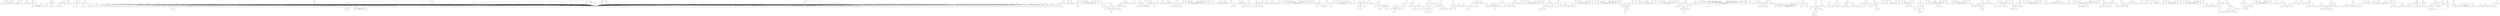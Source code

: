 /* Created by igraph 0.7.1 */
digraph {
  0 [
    label=3
    name=-9223372036854775808
    roles="[2, 2, 2, 2]"
    times=4
  ];
  1 [
    label=3
    name=18166928728
    roles="[2, 1]"
    times=2
  ];
  2 [
    label=3
    name=15614257889
    roles="[1]"
    times=1
  ];
  3 [
    label=1
    name=13698597201
    roles="[0, 2]"
    times=3
  ];
  4 [
    label=3
    name=1008
    roles="[3, 2, 1]"
    times=178
  ];
  5 [
    label=3
    name=18381616325
    roles="[2]"
    times=1
  ];
  6 [
    label=3
    name=13984859833
    roles="[3]"
    times=1
  ];
  7 [
    label=1
    name=13258196745
    roles="[0]"
    times=1
  ];
  8 [
    label=3
    name=18387830658
    roles="[2]"
    times=1
  ];
  9 [
    label=3
    name=13017024762
    roles="[2]"
    times=2
  ];
  10 [
    label=0
    name=15528889308
    roles="[0]"
    times=1
  ];
  11 [
    label=3
    name=13595924307
    roles="[1]"
    times=1
  ];
  12 [
    label=1
    name=15939931148
    roles="[0]"
    times=1
  ];
  13 [
    label=3
    name=18296081692
    roles="[2]"
    times=1
  ];
  14 [
    label=3
    name=13628563910
    roles="[1]"
    times=3
  ];
  15 [
    label=3
    name=15873348186
    roles="[2]"
    times=1
  ];
  16 [
    label=3
    name=15121596506
    roles="[2]"
    times=1
  ];
  17 [
    label=0
    name=18932045098
    roles="[0, 3, 1]"
    times=4
  ];
  18 [
    label=3
    name=13399950394
    roles="[2]"
    times=1
  ];
  19 [
    label=3
    name=1016
    roles="[3, 2]"
    times=4
  ];
  20 [
    label=1
    name=13629397028
    roles="[0]"
    times=1
  ];
  21 [
    label=0
    name=13511956871
    roles="[0]"
    times=1
  ];
  22 [
    label=0
    name=18608560914
    roles="[0, 1]"
    times=3
  ];
  23 [
    label=0
    name=13895211913
    roles="[0]"
    times=1
  ];
  24 [
    label=1
    name=18081127561
    roles="[0]"
    times=1
  ];
  25 [
    label=3
    name=15121579126
    roles="[1]"
    times=1
  ];
  26 [
    label=3
    name=18722856553
    roles="[3]"
    times=1
  ];
  27 [
    label=0
    name=18585493289
    roles="[0]"
    times=1
  ];
  28 [
    label=3
    name=18219896235
    roles="[1]"
    times=1
  ];
  29 [
    label=0
    name=18250997810
    roles="[0]"
    times=1
  ];
  30 [
    label=3
    name=18993914228
    roles="[2]"
    times=1
  ];
  31 [
    label=0
    name=13540271067
    roles="[0]"
    times=1
  ];
  32 [
    label=3
    name=15593907241
    roles="[2]"
    times=1
  ];
  33 [
    label=3
    name=13881582875
    roles="[3, 1]"
    times=2
  ];
  34 [
    label=3
    name=15519982963
    roles="[1]"
    times=1
  ];
  35 [
    label=3
    name=13595322203
    roles="[2]"
    times=1
  ];
  36 [
    label=2
    name=15186536311
    roles="[0]"
    times=1
  ];
  37 [
    label=2
    name=15835080921
    roles="[0, 1]"
    times=3
  ];
  38 [
    label=3
    name=15978212699
    roles="[3]"
    times=1
  ];
  39 [
    label=0
    name=15186537947
    roles="[0]"
    times=1
  ];
  40 [
    label=3
    name=15809392598
    roles="[2]"
    times=1
  ];
  41 [
    label=3
    name=18384695697
    roles="[2]"
    times=1
  ];
  42 [
    label=3
    name=13897314977
    roles="[2]"
    times=1
  ];
  43 [
    label=3
    name=18293109580
    roles="[3]"
    times=1
  ];
  44 [
    label=3
    name=13985395665
    roles="[2]"
    times=1
  ];
  45 [
    label=3
    name=18985978008
    roles="[1]"
    times=1
  ];
  46 [
    label=3
    name=13195295567
    roles="[1]"
    times=1
  ];
  47 [
    label=3
    name=18985395585
    roles="[2]"
    times=1
  ];
  48 [
    label=3
    name=15286156723
    roles="[2]"
    times=1
  ];
  49 [
    label=3
    name=18398990853
    roles="[1]"
    times=1
  ];
  50 [
    label=3
    name=13985398649
    roles="[2]"
    times=1
  ];
  51 [
    label=3
    name=18224952650
    roles="[1]"
    times=1
  ];
  52 [
    label=0
    name=18748891158
    roles="[0]"
    times=1
  ];
  53 [
    label=3
    name=15180775568
    roles="[2]"
    times=1
  ];
  54 [
    label=3
    name=18185994437
    roles="[3]"
    times=1
  ];
  55 [
    label=3
    name=18286133712
    roles="[1]"
    times=1
  ];
  56 [
    label=3
    name=15913730702
    roles="[2]"
    times=1
  ];
  57 [
    label=3
    name=15828796060
    roles="[2]"
    times=1
  ];
  58 [
    label=3
    name=13308544080
    roles="[3]"
    times=1
  ];
  59 [
    label=3
    name=13195298237
    roles="[2]"
    times=1
  ];
  60 [
    label=3
    name=18696652913
    roles="[3]"
    times=1
  ];
  61 [
    label=0
    name=13985400996
    roles="[0]"
    times=1
  ];
  62 [
    label=3
    name=18482743566
    roles="[1]"
    times=1
  ];
  63 [
    label=0
    name=15281441344
    roles="[0]"
    times=1
  ];
  64 [
    label=0
    name=13595331603
    roles="[0]"
    times=1
  ];
  65 [
    label=3
    name=18509483206
    roles="[1]"
    times=1
  ];
  66 [
    label=0
    name=13368648280
    roles="[0, 1]"
    times=2
  ];
  67 [
    label=3
    name=15186418895
    roles="[1]"
    times=1
  ];
  68 [
    label=1
    name=15690388662
    roles="[0, 3]"
    times=2
  ];
  69 [
    label=3
    name=15870113996
    roles="[1]"
    times=5
  ];
  70 [
    label=0
    name=18188096858
    roles="[0]"
    times=2
  ];
  71 [
    label=3
    name=13488905161
    roles="[2]"
    times=1
  ];
  72 [
    label=3
    name=13595920795
    roles="[1]"
    times=2
  ];
  73 [
    label=0
    name=18483690277
    roles="[0]"
    times=1
  ];
  74 [
    label=3
    name=13985932507
    roles="[3]"
    times=1
  ];
  75 [
    label=0
    name=15775851888
    roles="[0]"
    times=1
  ];
  76 [
    label=0
    name=15519999464
    roles="[0]"
    times=1
  ];
  77 [
    label=3
    name=15885952574
    roles="[1]"
    times=1
  ];
  78 [
    label=3
    name=18682504927
    roles="[2]"
    times=1
  ];
  79 [
    label=3
    name=15685675318
    roles="[1]"
    times=1
  ];
  80 [
    label=0
    name=13096806208
    roles="[0]"
    times=1
  ];
  81 [
    label=0
    name=18710707497
    roles="[0]"
    times=1
  ];
  82 [
    label=0
    name=13880029660
    roles="[0]"
    times=1
  ];
  83 [
    label=3
    name=15329661737
    roles="[2]"
    times=1
  ];
  84 [
    label=2
    name=18798900033
    roles="[0]"
    times=1
  ];
  85 [
    label=3
    name=14786000301
    roles="[2]"
    times=1
  ];
  86 [
    label=3
    name=1009
    roles="[2, 1]"
    times=9
  ];
  87 [
    label=0
    name=18885408895
    roles="[0, 1]"
    times=3
  ];
  88 [
    label=3
    name=13183777069
    roles="[2]"
    times=1
  ];
  89 [
    label=1
    name=13629577385
    roles="[0]"
    times=1
  ];
  90 [
    label=3
    name=13638046869
    roles="[2]"
    times=1
  ];
  91 [
    label=3
    name=15211690959
    roles="[2]"
    times=1
  ];
  92 [
    label=3
    name=13458505249
    roles="[2]"
    times=1
  ];
  93 [
    label=1
    name=17780735613
    roles="[0]"
    times=1
  ];
  94 [
    label=3
    name=18285403262
    roles="[2]"
    times=1
  ];
  95 [
    label=3
    name=13982579841
    roles="[2]"
    times=1
  ];
  96 [
    label=0
    name=13708591398
    roles="[0]"
    times=1
  ];
  97 [
    label=3
    name=15008448609
    roles="[1]"
    times=2
  ];
  98 [
    label=3
    name=13881491628
    roles="[2]"
    times=2
  ];
  99 [
    label=0
    name=13931938985
    roles="[0, 3]"
    times=2
  ];
  100 [
    label=3
    name=13558646243
    roles="[3]"
    times=1
  ];
  101 [
    label=3
    name=15009351377
    roles="[2]"
    times=1
  ];
  102 [
    label=3
    name=15117354781
    roles="[2]"
    times=1
  ];
  103 [
    label=3
    name=15885961192
    roles="[2]"
    times=1
  ];
  104 [
    label=0
    name=13985941700
    roles="[0]"
    times=1
  ];
  105 [
    label=3
    name=18286151922
    roles="[3]"
    times=1
  ];
  106 [
    label=3
    name=15193901362
    roles="[1]"
    times=1
  ];
  107 [
    label=3
    name=13990136631
    roles="[1]"
    times=1
  ];
  108 [
    label=0
    name=13708069904
    roles="[0]"
    times=1
  ];
  109 [
    label=3
    name=13996214701
    roles="[2]"
    times=1
  ];
  110 [
    label=0
    name=13708594446
    roles="[0]"
    times=1
  ];
  111 [
    label=3
    name=18793663759
    roles="[3, 1]"
    times=2
  ];
  112 [
    label=0
    name=18785800437
    roles="[0]"
    times=1
  ];
  113 [
    label=3
    name=13981749596
    roles="[1]"
    times=3
  ];
  114 [
    label=3
    name=15885495788
    roles="[1]"
    times=1
  ];
  115 [
    label=3
    name=18095313823
    roles="[1]"
    times=1
  ];
  116 [
    label=3
    name=18608591829
    roles="[1]"
    times=1
  ];
  117 [
    label=3
    name=15885964328
    roles="[2]"
    times=1
  ];
  118 [
    label=3
    name=13985791106
    roles="[2]"
    times=1
  ];
  119 [
    label=1
    name=13985421836
    roles="[0, 2]"
    times=2
  ];
  120 [
    label=3
    name=18702441118
    roles="[3]"
    times=1
  ];
  121 [
    label=1
    name=18608593710
    roles="[0]"
    times=1
  ];
  122 [
    label=3
    name=15057946141
    roles="[1]"
    times=1
  ];
  123 [
    label=0
    name=18111569229
    roles="[0]"
    times=1
  ];
  124 [
    label=3
    name=18185263334
    roles="[1]"
    times=1
  ];
  125 [
    label=3
    name=13373054509
    roles="[3]"
    times=1
  ];
  126 [
    label=3
    name=18885907441
    roles="[1]"
    times=1
  ];
  127 [
    label=0
    name=13708598972
    roles="[0, 1]"
    times=2
  ];
  128 [
    label=0
    name=18328100765
    roles="[0]"
    times=1
  ];
  129 [
    label=3
    name=15885442993
    roles="[2]"
    times=1
  ];
  130 [
    label=0
    name=18708210258
    roles="[0]"
    times=1
  ];
  131 [
    label=3
    name=18909536952
    roles="[3]"
    times=1
  ];
  132 [
    label=1
    name=15186890945
    roles="[0, 1]"
    times=2
  ];
  133 [
    label=3
    name=18781086965
    roles="[3]"
    times=1
  ];
  134 [
    label=3
    name=15885969401
    roles="[2]"
    times=1
  ];
  135 [
    label=1
    name=18085357710
    roles="[0, 3]"
    times=3
  ];
  136 [
    label=1
    name=15208312066
    roles="[0]"
    times=1
  ];
  137 [
    label=0
    name=18608597469
    roles="[0]"
    times=1
  ];
  138 [
    label=3
    name=15133230887
    roles="[2]"
    times=1
  ];
  139 [
    label=0
    name=15208591022
    roles="[0]"
    times=1
  ];
  140 [
    label=3
    name=18208042696
    roles="[2]"
    times=1
  ];
  141 [
    label=3
    name=14797025155
    roles="[3]"
    times=1
  ];
  142 [
    label=3
    name=15186571297
    roles="[2]"
    times=1
  ];
  143 [
    label=3
    name=13540716219
    roles="[1]"
    times=6
  ];
  144 [
    label=3
    name=15193912415
    roles="[2]"
    times=1
  ];
  145 [
    label=3
    name=18608600340
    roles="[1]"
    times=1
  ];
  146 [
    label=3
    name=15617537346
    roles="[1]"
    times=3
  ];
  147 [
    label=2
    name=15885972856
    roles="[0]"
    times=1
  ];
  148 [
    label=0
    name=15117366738
    roles="[0]"
    times=1
  ];
  149 [
    label=3
    name=13688158047
    roles="[2]"
    times=1
  ];
  150 [
    label=3
    name=15117076253
    roles="[1]"
    times=2
  ];
  151 [
    label=3
    name=18580305654
    roles="[1]"
    times=1
  ];
  152 [
    label=3
    name=15517399539
    roles="[2, 1]"
    times=2
  ];
  153 [
    label=3
    name=15985064858
    roles="[2]"
    times=1
  ];
  154 [
    label=3
    name=13982285456
    roles="[2]"
    times=1
  ];
  155 [
    label=3
    name=18980322978
    roles="[2]"
    times=1
  ];
  156 [
    label=3
    name=15519397807
    roles="[1]"
    times=2
  ];
  157 [
    label=0
    name=15885975753
    roles="[0]"
    times=1
  ];
  158 [
    label=0
    name=15186447058
    roles="[0]"
    times=1
  ];
  159 [
    label=3
    name=13595362212
    roles="[2]"
    times=1
  ];
  160 [
    label=3
    name=18183406644
    roles="[2]"
    times=1
  ];
  161 [
    label=2
    name=13290751035
    roles="[0, 1]"
    times=3
  ];
  162 [
    label=3
    name=15186577405
    roles="[1]"
    times=1
  ];
  163 [
    label=3
    name=15985374911
    roles="[2]"
    times=1
  ];
  164 [
    label=3
    name=18285421342
    roles="[2]"
    times=1
  ];
  165 [
    label=3
    name=18784623368
    roles="[2]"
    times=1
  ];
  166 [
    label=3
    name=15393126850
    roles="[1]"
    times=1
  ];
  167 [
    label=3
    name=13518512695
    roles="[1]"
    times=1
  ];
  168 [
    label=3
    name=18702454210
    roles="[2]"
    times=1
  ];
  169 [
    label=1
    name=15519502136
    roles="[0]"
    times=1
  ];
  170 [
    label=3
    name=15519502242
    roles="[3]"
    times=1
  ];
  171 [
    label=3
    name=15186579965
    roles="[2]"
    times=1
  ];
  172 [
    label=0
    name=15117374003
    roles="[0]"
    times=1
  ];
  173 [
    label=3
    name=18227580345
    roles="[2]"
    times=1
  ];
  174 [
    label=3
    name=13881627230
    roles="[2]"
    times=1
  ];
  175 [
    label=3
    name=15685957027
    roles="[1]"
    times=1
  ];
  176 [
    label=3
    name=13984517617
    roles="[1]"
    times=1
  ];
  177 [
    label=1
    name=15870252252
    roles="[0]"
    times=1
  ];
  178 [
    label=1
    name=13002921268
    roles="[0]"
    times=1
  ];
  179 [
    label=0
    name=15758533580
    roles="[0, 1]"
    times=3
  ];
  180 [
    label=3
    name=18244229689
    roles="[2]"
    times=1
  ];
  181 [
    label=0
    name=15182387847
    roles="[0, 1]"
    times=2
  ];
  182 [
    label=1
    name=18328640214
    roles="[0]"
    times=1
  ];
  183 [
    label=3
    name=15761201915
    roles="[3, 1]"
    times=2
  ];
  184 [
    label=3
    name=15885458212
    roles="[2]"
    times=1
  ];
  185 [
    label=3
    name=15117390805
    roles="[2]"
    times=1
  ];
  186 [
    label=0
    name=15286721666
    roles="[0, 1]"
    times=4
  ];
  187 [
    label=3
    name=15985375769
    roles="[2]"
    times=1
  ];
  188 [
    label=3
    name=15186448349
    roles="[2]"
    times=1
  ];
  189 [
    label=3
    name=15897033378
    roles="[2]"
    times=1
  ];
  190 [
    label=3
    name=15761203382
    roles="[1]"
    times=1
  ];
  191 [
    label=0
    name=15117378018
    roles="[0]"
    times=1
  ];
  192 [
    label=3
    name=15196545718
    roles="[2]"
    times=1
  ];
  193 [
    label=3
    name=18083275963
    roles="[3]"
    times=1
  ];
  194 [
    label=0
    name=18640069927
    roles="[0]"
    times=1
  ];
  195 [
    label=3
    name=13368597456
    roles="[1]"
    times=1
  ];
  196 [
    label=0
    name=18085373771
    roles="[0]"
    times=1
  ];
  197 [
    label=3
    name=15808391483
    roles="[2]"
    times=1
  ];
  198 [
    label=1
    name=18136230452
    roles="[0]"
    times=2
  ];
  199 [
    label=3
    name=18685002205
    roles="[3]"
    times=1
  ];
  200 [
    label=3
    name=15117381070
    roles="[2]"
    times=1
  ];
  201 [
    label=0
    name=18285130727
    roles="[0]"
    times=1
  ];
  202 [
    label=0
    name=15983506452
    roles="[0, 3]"
    times=2
  ];
  203 [
    label=0
    name=15528179665
    roles="[0]"
    times=1
  ];
  204 [
    label=3
    name=18722911731
    roles="[2]"
    times=1
  ];
  205 [
    label=0
    name=15882843947
    roles="[0, 3, 1]"
    times=3
  ];
  206 [
    label=1
    name=15117383639
    roles="[0]"
    times=1
  ];
  207 [
    label=3
    name=18208606190
    roles="[1]"
    times=1
  ];
  208 [
    label=3
    name=13765769312
    roles="[3]"
    times=1
  ];
  209 [
    label=0
    name=18716096642
    roles="[0]"
    times=2
  ];
  210 [
    label=0
    name=15180822668
    roles="[0]"
    times=1
  ];
  211 [
    label=3
    name=13919386243
    roles="[3]"
    times=1
  ];
  212 [
    label=1
    name=15729752985
    roles="[0]"
    times=2
  ];
  213 [
    label=3
    name=18083490303
    roles="[2]"
    times=1
  ];
  214 [
    label=3
    name=18285144329
    roles="[1]"
    times=1
  ];
  215 [
    label=1
    name=13541375689
    roles="[0]"
    times=1
  ];
  216 [
    label=3
    name=15885992266
    roles="[2]"
    times=1
  ];
  217 [
    label=3
    name=15393525600
    roles="[1]"
    times=1
  ];
  218 [
    label=3
    name=13669303084
    roles="[2]"
    times=1
  ];
  219 [
    label=3
    name=15885993678
    roles="[1]"
    times=1
  ];
  220 [
    label=3
    name=18786879699
    roles="[2]"
    times=1
  ];
  221 [
    label=0
    name=13350537548
    roles="[0]"
    times=1
  ];
  222 [
    label=3
    name=13985974673
    roles="[2]"
    times=1
  ];
  223 [
    label=3
    name=15502215697
    roles="[3]"
    times=1
  ];
  224 [
    label=3
    name=15981939679
    roles="[2]"
    times=1
  ];
  225 [
    label=3
    name=15186072049
    roles="[2]"
    times=1
  ];
  226 [
    label=3
    name=13985977270
    roles="[1]"
    times=1
  ];
  227 [
    label=3
    name=13882808481
    roles="[2]"
    times=2
  ];
  228 [
    label=3
    name=18798417059
    roles="[2]"
    times=1
  ];
  229 [
    label=3
    name=13595907468
    roles="[2]"
    times=1
  ];
  230 [
    label=3
    name=13885991109
    roles="[1]"
    times=1
  ];
  231 [
    label=3
    name=15682753811
    roles="[1]"
    times=2
  ];
  232 [
    label=3
    name=18398910452
    roles="[2]"
    times=2
  ];
  233 [
    label=1
    name=13985978583
    roles="[0]"
    times=1
  ];
  234 [
    label=3
    name=18788746280
    roles="[1]"
    times=1
  ];
  235 [
    label=1
    name=13595909355
    roles="[0]"
    times=1
  ];
  236 [
    label=3
    name=13632923668
    roles="[1]"
    times=1
  ];
  237 [
    label=3
    name=13086301877
    roles="[2]"
    times=1
  ];
  238 [
    label=0
    name=18683600892
    roles="[0]"
    times=1
  ];
  239 [
    label=1
    name=18335998075
    roles="[0]"
    times=1
  ];
  240 [
    label=3
    name=13595910398
    roles="[1]"
    times=1
  ];
  241 [
    label=1
    name=15086574397
    roles="[0]"
    times=1
  ];
  242 [
    label=3
    name=13595911178
    roles="[2]"
    times=1
  ];
  243 [
    label=3
    name=13985457671
    roles="[2]"
    times=1
  ];
  244 [
    label=3
    name=13237822986
    roles="[2]"
    times=1
  ];
  245 [
    label=0
    name=15193941601
    roles="[0]"
    times=1
  ];
  246 [
    label=0
    name=18585323228
    roles="[0]"
    times=1
  ];
  247 [
    label=0
    name=15117396478
    roles="[0]"
    times=1
  ];
  248 [
    label=3
    name=18294518220
    roles="[2]"
    times=1
  ];
  249 [
    label=3
    name=18286717675
    roles="[2]"
    times=1
  ];
  250 [
    label=3
    name=13739568076
    roles="[3]"
    times=1
  ];
  251 [
    label=3
    name=15519526146
    roles="[1]"
    times=1
  ];
  252 [
    label=3
    name=13900001008
    roles="[1]"
    times=2
  ];
  253 [
    label=3
    name=13209514086
    roles="[3]"
    times=1
  ];
  254 [
    label=3
    name=13842854734
    roles="[2]"
    times=1
  ];
  255 [
    label=3
    name=13991228369
    roles="[2]"
    times=1
  ];
  256 [
    label=3
    name=13086307674
    roles="[2]"
    times=1
  ];
  257 [
    label=0
    name=18483611898
    roles="[0]"
    times=1
  ];
  258 [
    label=3
    name=15978280864
    roles="[2]"
    times=1
  ];
  259 [
    label=1
    name=18085919041
    roles="[0]"
    times=1
  ];
  260 [
    label=3
    name=18284624363
    roles="[1]"
    times=2
  ];
  261 [
    label=0
    name=13628530465
    roles="[0, 2]"
    times=3
  ];
  262 [
    label=3
    name=13985987582
    roles="[1]"
    times=1
  ];
  263 [
    label=0
    name=18298780694
    roles="[0, 2]"
    times=2
  ];
  264 [
    label=3
    name=13087883016
    roles="[3]"
    times=1
  ];
  265 [
    label=2
    name=15135771299
    roles="[0]"
    times=1
  ];
  266 [
    label=3
    name=18748824264
    roles="[1]"
    times=1
  ];
  267 [
    label=3
    name=13551354192
    roles="[2]"
    times=1
  ];
  268 [
    label=3
    name=15229600338
    roles="[2]"
    times=1
  ];
  269 [
    label=1
    name=18280656339
    roles="[0, 2]"
    times=2
  ];
  270 [
    label=0
    name=15117334064
    roles="[0]"
    times=1
  ];
  271 [
    label=3
    name=18208624307
    roles="[2]"
    times=1
  ];
  272 [
    label=3
    name=18744952736
    roles="[2]"
    times=1
  ];
  273 [
    label=3
    name=15121598744
    roles="[2]"
    times=1
  ];
  274 [
    label=3
    name=15185477692
    roles="[1]"
    times=1
  ];
  275 [
    label=0
    name=13885852010
    roles="[0]"
    times=1
  ];
  276 [
    label=0
    name=18722950252
    roles="[0, 1]"
    times=2
  ];
  277 [
    label=3
    name=13595921522
    roles="[1]"
    times=1
  ];
  278 [
    label=3
    name=15832534644
    roles="[2]"
    times=1
  ];
  279 [
    label=3
    name=13985992637
    roles="[2]"
    times=1
  ];
  280 [
    label=3
    name=13258281890
    roles="[1]"
    times=9
  ];
  281 [
    label=0
    name=13595923547
    roles="[0]"
    times=1
  ];
  282 [
    label=3
    name=18134161242
    roles="[1]"
    times=3
  ];
  283 [
    label=0
    name=13794105802
    roles="[0]"
    times=1
  ];
  284 [
    label=3
    name=13519379240
    roles="[2]"
    times=1
  ];
  285 [
    label=0
    name=13985995563
    roles="[0, 1]"
    times=4
  ];
  286 [
    label=3
    name=13985995804
    roles="[2]"
    times=1
  ];
  287 [
    label=0
    name=15595035760
    roles="[0]"
    times=1
  ];
  288 [
    label=3
    name=15286230658
    roles="[3]"
    times=1
  ];
  289 [
    label=3
    name=13884284571
    roles="[3]"
    times=1
  ];
  290 [
    label=3
    name=13885857633
    roles="[2]"
    times=1
  ];
  291 [
    label=3
    name=18309741741
    roles="[1]"
    times=1
  ];
  292 [
    label=0
    name=15528114901
    roles="[0]"
    times=1
  ];
  293 [
    label=0
    name=18744959906
    roles="[0]"
    times=2
  ];
  294 [
    label=3
    name=15987206079
    roles="[2]"
    times=1
  ];
  295 [
    label=3
    name=13303900884
    roles="[1]"
    times=1
  ];
  296 [
    label=3
    name=18085931861
    roles="[2]"
    times=1
  ];
  297 [
    label=0
    name=18208615355
    roles="[0]"
    times=1
  ];
  298 [
    label=0
    name=18085407762
    roles="[0]"
    times=1
  ];
  299 [
    label=3
    name=15123181197
    roles="[2]"
    times=1
  ];
  300 [
    label=3
    name=13595931518
    roles="[2]"
    times=1
  ];
  301 [
    label=0
    name=13312292022
    roles="[0]"
    times=1
  ];
  302 [
    label=3
    name=18984563966
    roles="[3]"
    times=1
  ];
  303 [
    label=1
    name=18748635454
    roles="[0]"
    times=1
  ];
  304 [
    label=3
    name=18908543707
    roles="[3]"
    times=1
  ];
  305 [
    label=1
    name=15117417549
    roles="[0, 1]"
    times=2
  ];
  306 [
    label=3
    name=18785860896
    roles="[2]"
    times=1
  ];
  307 [
    label=3
    name=13885341222
    roles="[2]"
    times=1
  ];
  308 [
    label=3
    name=13885958833
    roles="[2]"
    times=1
  ];
  309 [
    label=0
    name=13550846519
    roles="[0]"
    times=1
  ];
  310 [
    label=3
    name=18744968585
    roles="[1]"
    times=1
  ];
  311 [
    label=0
    name=13519392105
    roles="[0, 1]"
    times=2
  ];
  312 [
    label=0
    name=18788774462
    roles="[0]"
    times=1
  ];
  313 [
    label=3
    name=18084283203
    roles="[2]"
    times=1
  ];
  314 [
    label=0
    name=18283599855
    roles="[0, 1]"
    times=2
  ];
  315 [
    label=3
    name=18224880011
    roles="[2]"
    times=1
  ];
  316 [
    label=1
    name=15729793502
    roles="[0, 3, 1]"
    times=4
  ];
  317 [
    label=2
    name=17785527581
    roles="[0]"
    times=1
  ];
  318 [
    label=3
    name=18296055140
    roles="[1]"
    times=1
  ];
  319 [
    label=3
    name=18508521202
    roles="[2]"
    times=1
  ];
  320 [
    label=3
    name=13595942707
    roles="[2]"
    times=1
  ];
  321 [
    label=1
    name=15977259374
    roles="[0, 3]"
    times=2
  ];
  322 [
    label=0
    name=18398945863
    roles="[0]"
    times=1
  ];
  323 [
    label=2
    name=18637499018
    roles="[0]"
    times=1
  ];
  324 [
    label=3
    name=18770668230
    roles="[3]"
    times=1
  ];
  325 [
    label=0
    name=15035116548
    roles="[0]"
    times=1
  ];
  326 [
    label=3
    name=13388328045
    roles="[3]"
    times=1
  ];
  327 [
    label=3
    name=15891803598
    roles="[2]"
    times=1
  ];
  328 [
    label=1
    name=15985651758
    roles="[0]"
    times=1
  ];
  329 [
    label=1
    name=18882867435
    roles="[0]"
    times=1
  ];
  330 [
    label=3
    name=18285179605
    roles="[2]"
    times=1
  ];
  331 [
    label=3
    name=15186370019
    roles="[2]"
    times=1
  ];
  332 [
    label=3
    name=13708145587
    roles="[2]"
    times=1
  ];
  333 [
    label=0
    name=13984445459
    roles="[0]"
    times=1
  ];
  334 [
    label=3
    name=18386449291
    roles="[1]"
    times=1
  ];
  335 [
    label=1
    name=15902815603
    roles="[0]"
    times=1
  ];
  336 [
    label=0
    name=18798458563
    roles="[0]"
    times=1
  ];
  337 [
    label=3
    name=18946825855
    roles="[1]"
    times=1
  ];
  338 [
    label=3
    name=13658595040
    roles="[2]"
    times=1
  ];
  339 [
    label=3
    name=15909632867
    roles="[3, 2]"
    times=2
  ];
  340 [
    label=0
    name=15909633324
    roles="[0, 2]"
    times=2
  ];
  341 [
    label=3
    name=13808287021
    roles="[2]"
    times=1
  ];
  342 [
    label=3
    name=13984677522
    roles="[2]"
    times=1
  ];
  343 [
    label=0
    name=13997031440
    roles="[0]"
    times=1
  ];
  344 [
    label=3
    name=15209788837
    roles="[1]"
    times=1
  ];
  345 [
    label=0
    name=18744984165
    roles="[0]"
    times=1
  ];
  346 [
    label=3
    name=13038275350
    roles="[3]"
    times=1
  ];
  347 [
    label=1
    name=15282061995
    roles="[0]"
    times=1
  ];
  348 [
    label=0
    name=18785879196
    roles="[0, 1]"
    times=2
  ];
  349 [
    label=3
    name=18386372380
    roles="[3]"
    times=1
  ];
  350 [
    label=3
    name=17809558504
    roles="[1]"
    times=1
  ];
  351 [
    label=3
    name=13319129292
    roles="[1]"
    times=1
  ];
  352 [
    label=3
    name=18208695929
    roles="[2]"
    times=1
  ];
  353 [
    label=3
    name=18744986057
    roles="[2]"
    times=1
  ];
  354 [
    label=3
    name=18908537374
    roles="[3]"
    times=1
  ];
  355 [
    label=1
    name=13679315762
    roles="[0]"
    times=1
  ];
  356 [
    label=0
    name=18085956564
    roles="[0]"
    times=1
  ];
  357 [
    label=1
    name=13595954209
    roles="[0, 1]"
    times=2
  ];
  358 [
    label=3
    name=18583904387
    roles="[1]"
    times=7
  ];
  359 [
    label=3
    name=13984452890
    roles="[2]"
    times=1
  ];
  360 [
    label=3
    name=13398600384
    roles="[1]"
    times=1
  ];
  361 [
    label=1
    name=15136838167
    roles="[0]"
    times=1
  ];
  362 [
    label=0
    name=13659395052
    roles="[0]"
    times=1
  ];
  363 [
    label=3
    name=13893302465
    roles="[2]"
    times=1
  ];
  364 [
    label=1
    name=15286261197
    roles="[0, 1]"
    times=3
  ];
  365 [
    label=3
    name=13570865423
    roles="[2]"
    times=1
  ];
  366 [
    label=3
    name=13551641551
    roles="[2]"
    times=1
  ];
  367 [
    label=3
    name=13984677725
    roles="[1]"
    times=1
  ];
  368 [
    label=0
    name=18188195696
    roles="[0]"
    times=1
  ];
  369 [
    label=3
    name=15308593860
    roles="[2]"
    times=1
  ];
  370 [
    label=0
    name=18785360511
    roles="[0]"
    times=1
  ];
  371 [
    label=0
    name=18428320400
    roles="[0]"
    times=1
  ];
  372 [
    label=3
    name=15685493876
    roles="[2]"
    times=1
  ];
  373 [
    label=3
    name=18585082675
    roles="[2]"
    times=1
  ];
  374 [
    label=3
    name=13595958684
    roles="[1]"
    times=1
  ];
  375 [
    label=1
    name=15213911937
    roles="[0]"
    times=1
  ];
  376 [
    label=1
    name=15594021168
    roles="[0, 1]"
    times=2
  ];
  377 [
    label=3
    name=18375070983
    roles="[1]"
    times=1
  ];
  378 [
    label=3
    name=15908594320
    roles="[1]"
    times=1
  ];
  379 [
    label=0
    name=18784735550
    roles="[0]"
    times=1
  ];
  380 [
    label=0
    name=15286790049
    roles="[0, 1]"
    times=2
  ];
  381 [
    label=0
    name=18198686182
    roles="[0]"
    times=1
  ];
  382 [
    label=3
    name=13638586866
    roles="[1]"
    times=1
  ];
  383 [
    label=3
    name=15520623731
    roles="[2]"
    times=1
  ];
  384 [
    label=0
    name=15086513373
    roles="[0]"
    times=1
  ];
  385 [
    label=1
    name=13753773797
    roles="[0, 2]"
    times=2
  ];
  386 [
    label=3
    name=13595439401
    roles="[2]"
    times=3
  ];
  387 [
    label=3
    name=18208650002
    roles="[2]"
    times=1
  ];
  388 [
    label=3
    name=18748909725
    roles="[2]"
    times=1
  ];
  389 [
    label=0
    name=18216515721
    roles="[0]"
    times=1
  ];
  390 [
    label=3
    name=15086583542
    roles="[1]"
    times=1
  ];
  391 [
    label=3
    name=18224971828
    roles="[1]"
    times=1
  ];
  392 [
    label=0
    name=15293088168
    roles="[0, 1]"
    times=3
  ];
  393 [
    label=0
    name=18208653778
    roles="[0]"
    times=1
  ];
  394 [
    label=3
    name=18188206594
    roles="[1]"
    times=1
  ];
  395 [
    label=3
    name=15086519268
    roles="[2]"
    times=1
  ];
  396 [
    label=3
    name=18349163547
    roles="[1]"
    times=6
  ];
  397 [
    label=3
    name=15009688441
    roles="[2]"
    times=1
  ];
  398 [
    label=3
    name=15257961805
    roles="[2]"
    times=1
  ];
  399 [
    label=3
    name=18748847573
    roles="[1]"
    times=1
  ];
  400 [
    label=3
    name=15100565089
    roles="[2]"
    times=1
  ];
  401 [
    label=0
    name=18085972119
    roles="[0]"
    times=1
  ];
  402 [
    label=0
    name=18683660533
    roles="[0]"
    times=1
  ];
  403 [
    label=1
    name=13595445983
    roles="[0, 1]"
    times=2
  ];
  404 [
    label=3
    name=15775935705
    roles="[2]"
    times=1
  ];
  405 [
    label=0
    name=15974665517
    roles="[0]"
    times=1
  ];
  406 [
    label=3
    name=13595446858
    roles="[1]"
    times=1
  ];
  407 [
    label=3
    name=15812155229
    roles="[2]"
    times=1
  ];
  408 [
    label=3
    name=13663604675
    roles="[2]"
    times=1
  ];
  409 [
    label=3
    name=15339512606
    roles="[1]"
    times=1
  ];
  410 [
    label=1
    name=15877673182
    roles="[0, 3, 1]"
    times=3
  ];
  411 [
    label=3
    name=13368600007
    roles="[1]"
    times=1
  ];
  412 [
    label=1
    name=13595973298
    roles="[0]"
    times=1
  ];
  413 [
    label=1
    name=13550884744
    roles="[0]"
    times=1
  ];
  414 [
    label=3
    name=13350082451
    roles="[1]"
    times=6
  ];
  415 [
    label=3
    name=15806082750
    roles="[2]"
    times=1
  ];
  416 [
    label=3
    name=18195263174
    roles="[1]"
    times=1
  ];
  417 [
    label=3
    name=15378553496
    roles="[2]"
    times=1
  ];
  418 [
    label=0
    name=15198198438
    roles="[0]"
    times=1
  ];
  419 [
    label=3
    name=18208660936
    roles="[1]"
    times=1
  ];
  420 [
    label=3
    name=15086525994
    roles="[2]"
    times=1
  ];
  421 [
    label=0
    name=18286255659
    roles="[0]"
    times=1
  ];
  422 [
    label=3
    name=17321041588
    roles="[3]"
    times=1
  ];
  423 [
    label=3
    name=14785221068
    roles="[3]"
    times=1
  ];
  424 [
    label=3
    name=18311946223
    roles="[2]"
    times=1
  ];
  425 [
    label=0
    name=18684131938
    roles="[0]"
    times=1
  ];
  426 [
    label=3
    name=18892857785
    roles="[3, 2, 1]"
    times=4
  ];
  427 [
    label=3
    name=15286280995
    roles="[2]"
    times=1
  ];
  428 [
    label=3
    name=18386396156
    roles="[1]"
    times=1
  ];
  429 [
    label=0
    name=15882396808
    roles="[0]"
    times=1
  ];
  430 [
    label=0
    name=18085979436
    roles="[0]"
    times=1
  ];
  431 [
    label=3
    name=13993619809
    roles="[2]"
    times=1
  ];
  432 [
    label=0
    name=13595977895
    roles="[0]"
    times=2
  ];
  433 [
    label=0
    name=18693630122
    roles="[0, 1]"
    times=2
  ];
  434 [
    label=3
    name=18140038916
    roles="[2]"
    times=1
  ];
  435 [
    label=1
    name=13881191205
    roles="[0, 2]"
    times=2
  ];
  436 [
    label=3
    name=13329640527
    roles="[3]"
    times=1
  ];
  437 [
    label=3
    name=13708582198
    roles="[2]"
    times=1
  ];
  438 [
    label=3
    name=15002120158
    roles="[2]"
    times=1
  ];
  439 [
    label=3
    name=15086531423
    roles="[2]"
    times=1
  ];
  440 [
    label=3
    name=18785908138
    roles="[1]"
    times=1
  ];
  441 [
    label=2
    name=18634913242
    roles="[0, 1]"
    times=2
  ];
  442 [
    label=3
    name=15349516558
    roles="[1]"
    times=2
  ];
  443 [
    label=3
    name=18386401322
    roles="[1]"
    times=1
  ];
  444 [
    label=3
    name=15003695539
    roles="[1]"
    times=1
  ];
  445 [
    label=3
    name=18202901216
    roles="[2]"
    times=1
  ];
  446 [
    label=3
    name=15994076174
    roles="[2, 1]"
    times=3
  ];
  447 [
    label=3
    name=13885390158
    roles="[2]"
    times=1
  ];
  448 [
    label=3
    name=15284607322
    roles="[1]"
    times=2
  ];
  449 [
    label=0
    name=13438696797
    roles="[0]"
    times=1
  ];
  450 [
    label=3
    name=15086586578
    roles="[1]"
    times=1
  ];
  451 [
    label=0
    name=18188222851
    roles="[0]"
    times=1
  ];
  452 [
    label=0
    name=15286289169
    roles="[0, 1]"
    times=3
  ];
  453 [
    label=0
    name=18208146225
    roles="[0]"
    times=1
  ];
  454 [
    label=3
    name=15186674498
    roles="[2]"
    times=1
  ];
  455 [
    label=3
    name=18235933543
    roles="[3]"
    times=1
  ];
  456 [
    label=1
    name=15878210558
    roles="[0, 3]"
    times=2
  ];
  457 [
    label=0
    name=13885916252
    roles="[0]"
    times=1
  ];
  458 [
    label=3
    name=15023621240
    roles="[2]"
    times=1
  ];
  459 [
    label=3
    name=18184255007
    roles="[1]"
    times=1
  ];
  460 [
    label=3
    name=13984482703
    roles="[2]"
    times=1
  ];
  461 [
    label=3
    name=13329647090
    roles="[3]"
    times=1
  ];
  462 [
    label=0
    name=18788758542
    roles="[0]"
    times=1
  ];
  463 [
    label=1
    name=18788759217
    roles="[0]"
    times=1
  ];
  464 [
    label=3
    name=13883820449
    roles="[2]"
    times=1
  ];
  465 [
    label=3
    name=15097023953
    roles="[3]"
    times=1
  ];
  466 [
    label=3
    name=13885918783
    roles="[2]"
    times=1
  ];
  467 [
    label=1
    name=18686300067
    roles="[0]"
    times=1
  ];
  468 [
    label=3
    name=15599292333
    roles="[2]"
    times=1
  ];
  469 [
    label=3
    name=15329284033
    roles="[2]"
    times=1
  ];
  470 [
    label=3
    name=15537426733
    roles="[2]"
    times=1
  ];
  471 [
    label=3
    name=13551948103
    roles="[2]"
    times=1
  ];
  472 [
    label=3
    name=15509115353
    roles="[3]"
    times=1
  ];
  473 [
    label=3
    name=15091257972
    roles="[3, 1]"
    times=3
  ];
  474 [
    label=3
    name=18683679870
    roles="[2]"
    times=1
  ];
  475 [
    label=3
    name=13595989423
    roles="[2]"
    times=1
  ];
  476 [
    label=3
    name=18690452278
    roles="[1]"
    times=1
  ];
  477 [
    label=3
    name=18375927432
    roles="[1]"
    times=1
  ];
  478 [
    label=0
    name=15009470731
    roles="[0]"
    times=1
  ];
  479 [
    label=0
    name=18216540584
    roles="[0, 1]"
    times=3
  ];
  480 [
    label=3
    name=18386410118
    roles="[1]"
    times=1
  ];
  481 [
    label=3
    name=18208676555
    roles="[1]"
    times=1
  ];
  482 [
    label=0
    name=13550377703
    roles="[0]"
    times=1
  ];
  483 [
    label=3
    name=18395236102
    roles="[2]"
    times=1
  ];
  484 [
    label=3
    name=15328238659
    roles="[2]"
    times=1
  ];
  485 [
    label=0
    name=18083372738
    roles="[0]"
    times=1
  ];
  486 [
    label=0
    name=18780152394
    roles="[0]"
    times=1
  ];
  487 [
    label=0
    name=15329813230
    roles="[0, 1]"
    times=7
  ];
  488 [
    label=0
    name=15885952495
    roles="[0]"
    times=1
  ];
  489 [
    label=0
    name=18785919976
    roles="[0]"
    times=1
  ];
  490 [
    label=0
    name=13885924635
    roles="[0, 1]"
    times=2
  ];
  491 [
    label=0
    name=15198217770
    roles="[0]"
    times=1
  ];
  492 [
    label=3
    name=15985392788
    roles="[2]"
    times=1
  ];
  493 [
    label=3
    name=18009451815
    roles="[2]"
    times=1
  ];
  494 [
    label=3
    name=15870357349
    roles="[2]"
    times=1
  ];
  495 [
    label=1
    name=18276839606
    roles="[0]"
    times=1
  ];
  496 [
    label=3
    name=15328244140
    roles="[3]"
    times=1
  ];
  497 [
    label=3
    name=13568513309
    roles="[2]"
    times=1
  ];
  498 [
    label=0
    name=18683163276
    roles="[0]"
    times=1
  ];
  499 [
    label=3
    name=15685497701
    roles="[2]"
    times=1
  ];
  500 [
    label=1
    name=18391135502
    roles="[0]"
    times=1
  ];
  501 [
    label=0
    name=13831927141
    roles="[0]"
    times=1
  ];
  502 [
    label=3
    name=15085500079
    roles="[2]"
    times=1
  ];
  503 [
    label=3
    name=13885929161
    roles="[2]"
    times=1
  ];
  504 [
    label=0
    name=15817930613
    roles="[0]"
    times=1
  ];
  505 [
    label=0
    name=13984497384
    roles="[0]"
    times=1
  ];
  506 [
    label=1
    name=13596000219
    roles="[0]"
    times=1
  ];
  507 [
    label=3
    name=13985712988
    roles="[2]"
    times=1
  ];
  508 [
    label=3
    name=13596000417
    roles="[2]"
    times=1
  ];
  509 [
    label=3
    name=15519960325
    roles="[1]"
    times=1
  ];
  510 [
    label=3
    name=18653408145
    roles="[1]"
    times=1
  ];
  511 [
    label=3
    name=13885933596
    roles="[2]"
    times=1
  ];
  512 [
    label=3
    name=15870364393
    roles="[2]"
    times=1
  ];
  513 [
    label=3
    name=15086553944
    roles="[2]"
    times=1
  ];
  514 [
    label=1
    name=18396908558
    roles="[0]"
    times=1
  ];
  515 [
    label=3
    name=13892226975
    roles="[3]"
    times=1
  ];
  516 [
    label=0
    name=18224978042
    roles="[0]"
    times=1
  ];
  517 [
    label=1
    name=18208637748
    roles="[0]"
    times=1
  ];
  518 [
    label=3
    name=15685951885
    roles="[1]"
    times=1
  ];
  519 [
    label=0
    name=18984638713
    roles="[0]"
    times=1
  ];
  520 [
    label=0
    name=18280290713
    roles="[0]"
    times=1
  ];
  521 [
    label=2
    name=15285263216
    roles="[0]"
    times=1
  ];
  522 [
    label=0
    name=17708522485
    roles="[0]"
    times=1
  ];
  523 [
    label=3
    name=15885954969
    roles="[2, 1]"
    times=2
  ];
  524 [
    label=1
    name=18229141231
    roles="[0]"
    times=1
  ];
  525 [
    label=3
    name=13388390136
    roles="[2]"
    times=1
  ];
  526 [
    label=3
    name=13882213675
    roles="[3]"
    times=1
  ];
  527 [
    label=0
    name=15708420536
    roles="[0]"
    times=1
  ];
  528 [
    label=3
    name=17795031055
    roles="[3]"
    times=1
  ];
  529 [
    label=3
    name=18224903304
    roles="[1]"
    times=1
  ];
  530 [
    label=0
    name=15870370528
    roles="[0]"
    times=1
  ];
  531 [
    label=3
    name=13666264003
    roles="[1]"
    times=7
  ];
  532 [
    label=3
    name=13708207665
    roles="[2]"
    times=1
  ];
  533 [
    label=0
    name=15870371779
    roles="[0]"
    times=1
  ];
  534 [
    label=3
    name=18286815662
    roles="[1]"
    times=1
  ];
  535 [
    label=3
    name=18717780822
    roles="[2]"
    times=1
  ];
  536 [
    label=3
    name=18296020125
    roles="[2]"
    times=1
  ];
  537 [
    label=1
    name=18208698377
    roles="[0]"
    times=1
  ];
  538 [
    label=0
    name=15870373962
    roles="[0]"
    times=1
  ];
  539 [
    label=3
    name=15870374311
    roles="[2]"
    times=1
  ];
  540 [
    label=3
    name=18685234099
    roles="[1]"
    times=1
  ];
  541 [
    label=3
    name=15378008234
    roles="[2]"
    times=1
  ];
  542 [
    label=0
    name=18386434343
    roles="[0]"
    times=1
  ];
  543 [
    label=3
    name=13885946157
    roles="[2]"
    times=1
  ];
  544 [
    label=3
    name=13984512394
    roles="[2]"
    times=1
  ];
  545 [
    label=2
    name=15120120655
    roles="[0, 1]"
    times=2
  ];
  546 [
    label=3
    name=15086566622
    roles="[3, 1]"
    times=2
  ];
  547 [
    label=0
    name=15286320457
    roles="[0, 3, 1]"
    times=5
  ];
  548 [
    label=3
    name=18783321894
    roles="[2]"
    times=1
  ];
  549 [
    label=3
    name=13595080045
    roles="[2]"
    times=1
  ];
  550 [
    label=3
    name=13595492554
    roles="[2]"
    times=1
  ];
  551 [
    label=3
    name=13897482740
    roles="[2]"
    times=2
  ];
  552 [
    label=0
    name=18382242361
    roles="[0]"
    times=1
  ];
  553 [
    label=3
    name=13124682695
    roles="[3]"
    times=1
  ];
  554 [
    label=3
    name=13765362744
    roles="[3, 1]"
    times=2
  ];
  555 [
    label=3
    name=18620794257
    roles="[2]"
    times=1
  ];
  556 [
    label=3
    name=13757499646
    roles="[2]"
    times=1
  ];
  557 [
    label=3
    name=15987820852
    roles="[2]"
    times=1
  ];
  558 [
    label=3
    name=18768645524
    roles="[2]"
    times=1
  ];
  559 [
    label=0
    name=13897485782
    roles="[0]"
    times=1
  ];
  560 [
    label=3
    name=13639536464
    roles="[2]"
    times=1
  ];
  561 [
    label=3
    name=14785778817
    roles="[3]"
    times=1
  ];
  562 [
    label=3
    name=13830901821
    roles="[2]"
    times=3
  ];
  563 [
    label=0
    name=18685567690
    roles="[0, 3, 1]"
    times=3
  ];
  564 [
    label=0
    name=18508599586
    roles="[0]"
    times=1
  ];
  565 [
    label=0
    name=18483609920
    roles="[0]"
    times=1
  ];
  566 [
    label=0
    name=18349216479
    roles="[0]"
    times=1
  ];
  567 [
    label=1
    name=18382246688
    roles="[0]"
    times=1
  ];
  568 [
    label=0
    name=18382246766
    roles="[0]"
    times=1
  ];
  569 [
    label=0
    name=18748724442
    roles="[0]"
    times=1
  ];
  570 [
    label=3
    name=18381480890
    roles="[2]"
    times=1
  ];
  571 [
    label=0
    name=18382247537
    roles="[0]"
    times=1
  ];
  572 [
    label=3
    name=13402810172
    roles="[1]"
    times=4
  ];
  573 [
    label=1
    name=15108593637
    roles="[0]"
    times=1
  ];
  574 [
    label=3
    name=18334032959
    roles="[3]"
    times=1
  ];
  575 [
    label=3
    name=18386461816
    roles="[2]"
    times=2
  ];
  576 [
    label=1
    name=18984132034
    roles="[0]"
    times=1
  ];
  577 [
    label=3
    name=15085526687
    roles="[2]"
    times=1
  ];
  578 [
    label=0
    name=15186190148
    roles="[0]"
    times=1
  ];
  579 [
    label=2
    name=15398002890
    roles="[0]"
    times=1
  ];
  580 [
    label=3
    name=15186907178
    roles="[2]"
    times=1
  ];
  581 [
    label=0
    name=13885956418
    roles="[0]"
    times=1
  ];
  582 [
    label=3
    name=13321298270
    roles="[2]"
    times=1
  ];
  583 [
    label=3
    name=15283463569
    roles="[2]"
    times=1
  ];
  584 [
    label=2
    name=15101256061
    roles="[0, 3]"
    times=2
  ];
  585 [
    label=3
    name=15186557685
    roles="[1]"
    times=1
  ];
  586 [
    label=3
    name=13488022685
    roles="[3, 1]"
    times=2
  ];
  587 [
    label=0
    name=18085504216
    roles="[0]"
    times=1
  ];
  588 [
    label=1
    name=18224965293
    roles="[0]"
    times=1
  ];
  589 [
    label=1
    name=18224966462
    roles="[0]"
    times=1
  ];
  590 [
    label=0
    name=18224966485
    roles="[0]"
    times=1
  ];
  591 [
    label=3
    name=13469674421
    roles="[1]"
    times=1
  ];
  592 [
    label=3
    name=13885434832
    roles="[3]"
    times=1
  ];
  593 [
    label=3
    name=13984889589
    roles="[1]"
    times=1
  ];
  594 [
    label=3
    name=18970504479
    roles="[2]"
    times=1
  ];
  595 [
    label=3
    name=13467187669
    roles="[1]"
    times=1
  ];
  596 [
    label=0
    name=18785956095
    roles="[0]"
    times=1
  ];
  597 [
    label=3
    name=15086580537
    roles="[1]"
    times=1
  ];
  598 [
    label=0
    name=13765374868
    roles="[0]"
    times=1
  ];
  599 [
    label=3
    name=18785957814
    roles="[2]"
    times=1
  ];
  600 [
    label=3
    name=13038987618
    roles="[2]"
    times=1
  ];
  601 [
    label=3
    name=15828449543
    roles="[2]"
    times=1
  ];
  602 [
    label=3
    name=18783436650
    roles="[2]"
    times=1
  ];
  603 [
    label=1
    name=18881904005
    roles="[0]"
    times=1
  ];
  604 [
    label=3
    name=18385589608
    roles="[1]"
    times=2
  ];
  605 [
    label=3
    name=18161008801
    roles="[2]"
    times=1
  ];
  606 [
    label=0
    name=15196684662
    roles="[0]"
    times=1
  ];
  607 [
    label=0
    name=18780717602
    roles="[0]"
    times=1
  ];
  608 [
    label=3
    name=13765378771
    roles="[2]"
    times=1
  ];
  609 [
    label=1
    name=18030986050
    roles="[0]"
    times=1
  ];
  610 [
    label=3
    name=15185675199
    roles="[1]"
    times=1
  ];
  611 [
    label=3
    name=13488031176
    roles="[3]"
    times=1
  ];
  612 [
    label=3
    name=18785437179
    roles="[2]"
    times=1
  ];
  613 [
    label=3
    name=15186564451
    roles="[1]"
    times=1
  ];
  614 [
    label=3
    name=18224808211
    roles="[2]"
    times=1
  ];
  615 [
    label=1
    name=13698270856
    roles="[0, 1]"
    times=2
  ];
  616 [
    label=1
    name=18709941164
    roles="[0]"
    times=1
  ];
  617 [
    label=3
    name=15819017434
    roles="[2]"
    times=1
  ];
  618 [
    label=3
    name=13329698056
    roles="[1]"
    times=1
  ];
  619 [
    label=3
    name=18685300067
    roles="[3, 1]"
    times=2
  ];
  620 [
    label=0
    name=15870398080
    roles="[0]"
    times=1
  ];
  621 [
    label=1
    name=15086587885
    roles="[0]"
    times=1
  ];
  622 [
    label=0
    name=13139383038
    roles="[0, 1]"
    times=2
  ];
  623 [
    label=3
    name=18785530540
    roles="[2]"
    times=1
  ];
  624 [
    label=3
    name=15519650808
    roles="[2]"
    times=1
  ];
  625 [
    label=2
    name=18224977024
    roles="[0]"
    times=1
  ];
  626 [
    label=1
    name=18266926616
    roles="[0]"
    times=1
  ];
  627 [
    label=1
    name=13885969678
    roles="[0]"
    times=1
  ];
  628 [
    label=0
    name=15808533816
    roles="[0]"
    times=1
  ];
  629 [
    label=3
    name=18386458267
    roles="[2]"
    times=1
  ];
  630 [
    label=1
    name=18280027921
    roles="[0]"
    times=1
  ];
  631 [
    label=3
    name=15934718942
    roles="[3]"
    times=1
  ];
  632 [
    label=3
    name=13765477395
    roles="[2]"
    times=1
  ];
  633 [
    label=3
    name=13474404496
    roles="[2]"
    times=1
  ];
  634 [
    label=0
    name=13042916468
    roles="[0]"
    times=1
  ];
  635 [
    label=1
    name=18108063995
    roles="[0]"
    times=1
  ];
  636 [
    label=1
    name=15809585607
    roles="[0, 2]"
    times=2
  ];
  637 [
    label=1
    name=15677989655
    roles="[0]"
    times=1
  ];
  638 [
    label=3
    name=18009498614
    roles="[3]"
    times=1
  ];
  639 [
    label=3
    name=15285214045
    roles="[3]"
    times=1
  ];
  640 [
    label=3
    name=15809586479
    roles="[3]"
    times=1
  ];
  641 [
    label=0
    name=18294711737
    roles="[0, 1]"
    times=3
  ];
  642 [
    label=1
    name=15091312109
    roles="[0]"
    times=1
  ];
  643 [
    label=3
    name=13619111452
    roles="[3]"
    times=1
  ];
  644 [
    label=3
    name=13989258855
    roles="[2]"
    times=1
  ];
  645 [
    label=3
    name=18709423766
    roles="[1]"
    times=1
  ];
  646 [
    label=0
    name=15613942784
    roles="[0]"
    times=1
  ];
  647 [
    label=3
    name=13312403644
    roles="[2]"
    times=2
  ];
  648 [
    label=3
    name=15884999749
    roles="[1]"
    times=1
  ];
  649 [
    label=3
    name=18385414756
    roles="[2]"
    times=1
  ];
  650 [
    label=3
    name=18785971058
    roles="[1]"
    times=1
  ];
  651 [
    label=3
    name=18585170500
    roles="[2]"
    times=1
  ];
  652 [
    label=3
    name=15984984426
    roles="[2]"
    times=1
  ];
  653 [
    label=3
    name=18285452781
    roles="[2]"
    times=1
  ];
  654 [
    label=3
    name=15135356411
    roles="[1]"
    times=1
  ];
  655 [
    label=3
    name=13434042387
    roles="[2]"
    times=1
  ];
  656 [
    label=3
    name=13678360989
    roles="[2]"
    times=1
  ];
  657 [
    label=1
    name=13765917928
    roles="[0, 2]"
    times=2
  ];
  658 [
    label=3
    name=13688323394
    roles="[2]"
    times=1
  ];
  659 [
    label=3
    name=15808544334
    roles="[3]"
    times=1
  ];
  660 [
    label=3
    name=13453966964
    roles="[1]"
    times=1
  ];
  661 [
    label=3
    name=13639132991
    roles="[3]"
    times=1
  ];
  662 [
    label=0
    name=18785886163
    roles="[0]"
    times=2
  ];
  663 [
    label=3
    name=18685565945
    roles="[2]"
    times=1
  ];
  664 [
    label=1
    name=18280038472
    roles="[0]"
    times=1
  ];
  665 [
    label=3
    name=13282000997
    roles="[3, 1]"
    times=2
  ];
  666 [
    label=3
    name=13984546932
    roles="[2]"
    times=1
  ];
  667 [
    label=3
    name=18585698564
    roles="[3]"
    times=1
  ];
  668 [
    label=3
    name=15285378384
    roles="[1]"
    times=2
  ];
  669 [
    label=0
    name=18224988725
    roles="[0]"
    times=1
  ];
  670 [
    label=0
    name=18744992031
    roles="[0]"
    times=1
  ];
  671 [
    label=0
    name=18084480801
    roles="[0]"
    times=1
  ];
  672 [
    label=3
    name=15196163287
    roles="[1]"
    times=1
  ];
  673 [
    label=0
    name=18809571903
    roles="[0, 3]"
    times=2
  ];
  674 [
    label=3
    name=13308125745
    roles="[2]"
    times=1
  ];
  675 [
    label=3
    name=18275492551
    roles="[2]"
    times=1
  ];
  676 [
    label=0
    name=18760815302
    roles="[0, 1]"
    times=2
  ];
  677 [
    label=3
    name=13984663517
    roles="[2]"
    times=1
  ];
  678 [
    label=3
    name=18785981684
    roles="[2]"
    times=1
  ];
  679 [
    label=0
    name=18285978574
    roles="[0]"
    times=1
  ];
  680 [
    label=0
    name=13123672775
    roles="[0]"
    times=1
  ];
  681 [
    label=3
    name=13885454832
    roles="[1]"
    times=2
  ];
  682 [
    label=0
    name=13595008554
    roles="[0]"
    times=1
  ];
  683 [
    label=3
    name=18735031654
    roles="[2]"
    times=1
  ];
  684 [
    label=3
    name=15283806744
    roles="[2]"
    times=1
  ];
  685 [
    label=0
    name=18216608618
    roles="[0]"
    times=1
  ];
  686 [
    label=1
    name=18108081073
    roles="[0]"
    times=1
  ];
  687 [
    label=3
    name=13885990000
    roles="[2]"
    times=1
  ];
  688 [
    label=3
    name=13629078379
    roles="[2]"
    times=1
  ];
  689 [
    label=3
    name=18583610689
    roles="[2]"
    times=1
  ];
  690 [
    label=3
    name=15117542751
    roles="[2]"
    times=1
  ];
  691 [
    label=3
    name=15685871096
    roles="[3]"
    times=1
  ];
  692 [
    label=3
    name=13118596785
    roles="[1]"
    times=1
  ];
  693 [
    label=3
    name=15885101351
    roles="[2]"
    times=1
  ];
  694 [
    label=3
    name=13458173137
    roles="[2]"
    times=1
  ];
  695 [
    label=1
    name=18208222783
    roles="[0]"
    times=1
  ];
  696 [
    label=3
    name=18585185905
    roles="[3]"
    times=1
  ];
  697 [
    label=3
    name=18628286386
    roles="[1]"
    times=7
  ];
  698 [
    label=3
    name=15086559111
    roles="[1]"
    times=1
  ];
  699 [
    label=3
    name=18785014487
    roles="[2, 1]"
    times=2
  ];
  700 [
    label=3
    name=18083444036
    roles="[2, 1]"
    times=2
  ];
  701 [
    label=3
    name=18685327313
    roles="[3]"
    times=1
  ];
  702 [
    label=3
    name=18685327835
    roles="[2]"
    times=1
  ];
  703 [
    label=3
    name=13885996023
    roles="[2]"
    times=2
  ];
  704 [
    label=3
    name=13885996450
    roles="[2]"
    times=1
  ];
  705 [
    label=2
    name=15191998090
    roles="[0, 1]"
    times=2
  ];
  706 [
    label=0
    name=18084495491
    roles="[0]"
    times=1
  ];
  707 [
    label=3
    name=13885997371
    roles="[2]"
    times=1
  ];
  708 [
    label=3
    name=17719591398
    roles="[1]"
    times=5
  ];
  709 [
    label=3
    name=18286346736
    roles="[2]"
    times=1
  ];
  710 [
    label=3
    name=18184111157
    roles="[1]"
    times=1
  ];
  711 [
    label=3
    name=13638009973
    roles="[3]"
    times=1
  ];
  712 [
    label=3
    name=15519155695
    roles="[3]"
    times=1
  ];
  713 [
    label=3
    name=13638534688
    roles="[2]"
    times=1
  ];
  714 [
    label=3
    name=18097080044
    roles="[3]"
    times=1
  ];
  715 [
    label=3
    name=13765412719
    roles="[2]"
    times=1
  ];
  716 [
    label=3
    name=18980241507
    roles="[2]"
    times=1
  ];
  717 [
    label=0
    name=15085569991
    roles="[0]"
    times=1
  ];
  718 [
    label=3
    name=15885849009
    roles="[1]"
    times=2
  ];
  719 [
    label=3
    name=13339691363
    roles="[1]"
    times=1
  ];
  720 [
    label=0
    name=13379537361
    roles="[0, 1]"
    times=3
  ];
  721 [
    label=3
    name=18080303869
    roles="[2]"
    times=1
  ];
  722 [
    label=3
    name=18748956885
    roles="[1]"
    times=1
  ];
  723 [
    label=0
    name=15379696996
    roles="[0]"
    times=1
  ];
  724 [
    label=3
    name=13211047961
    roles="[2]"
    times=1
  ];
  725 [
    label=3
    name=18386382229
    roles="[1]"
    times=1
  ];
  726 [
    label=1
    name=13919031839
    roles="[0, 3]"
    times=2
  ];
  727 [
    label=3
    name=15987872524
    roles="[2]"
    times=1
  ];
  728 [
    label=0
    name=13985092450
    roles="[0, 1]"
    times=2
  ];
  729 [
    label=3
    name=15729552889
    roles="[3]"
    times=1
  ];
  730 [
    label=3
    name=13832000544
    roles="[2]"
    times=1
  ];
  731 [
    label=1
    name=13084366007
    roles="[0]"
    times=1
  ];
  732 [
    label=3
    name=13638014245
    roles="[2]"
    times=1
  ];
  733 [
    label=0
    name=15985252019
    roles="[0]"
    times=1
  ];
  734 [
    label=3
    name=18785998988
    roles="[1]"
    times=1
  ];
  735 [
    label=3
    name=18785998991
    roles="[2]"
    times=1
  ];
  736 [
    label=3
    name=18834233730
    roles="[1]"
    times=2
  ];
  737 [
    label=1
    name=18386491814
    roles="[0]"
    times=1
  ];
  738 [
    label=1
    name=18982083039
    roles="[0]"
    times=1
  ];
  739 [
    label=3
    name=18234972777
    roles="[2]"
    times=1
  ];
  740 [
    label=3
    name=13650074534
    roles="[2]"
    times=1
  ];
  741 [
    label=3
    name=13339696609
    roles="[2, 1]"
    times=2
  ];
  742 [
    label=3
    name=13086990018
    roles="[2]"
    times=1
  ];
  743 [
    label=3
    name=15987876002
    roles="[2]"
    times=1
  ];
  744 [
    label=0
    name=18682716543
    roles="[0, 3, 2]"
    times=3
  ];
  745 [
    label=3
    name=13890199993
    roles="[2]"
    times=1
  ];
  746 [
    label=3
    name=15186391133
    roles="[2]"
    times=1
  ];
  747 [
    label=1
    name=15603573730
    roles="[0]"
    times=1
  ];
  748 [
    label=0
    name=13985097189
    roles="[0]"
    times=1
  ];
  749 [
    label=3
    name=18161575694
    roles="[3]"
    times=1
  ];
  750 [
    label=3
    name=13312411379
    roles="[2]"
    times=1
  ];
  751 [
    label=3
    name=13985622906
    roles="[1]"
    times=1
  ];
  752 [
    label=3
    name=18748841117
    roles="[2]"
    times=1
  ];
  753 [
    label=3
    name=15186451105
    roles="[1]"
    times=1
  ];
  754 [
    label=0
    name=18760838441
    roles="[0, 1]"
    times=4
  ];
  755 [
    label=0
    name=15186408753
    roles="[0]"
    times=1
  ];
  756 [
    label=0
    name=15208787600
    roles="[0]"
    times=1
  ];
  757 [
    label=3
    name=13096802298
    roles="[1]"
    times=1
  ];
  758 [
    label=3
    name=13890203294
    roles="[2]"
    times=1
  ];
  759 [
    label=3
    name=14708617321
    roles="[3]"
    times=1
  ];
  760 [
    label=3
    name=13782290246
    roles="[1]"
    times=1
  ];
  761 [
    label=3
    name=13985100906
    roles="[2]"
    times=1
  ];
  762 [
    label=3
    name=15285972264
    roles="[2]"
    times=1
  ];
  763 [
    label=0
    name=15086106509
    roles="[0]"
    times=2
  ];
  764 [
    label=3
    name=18166298728
    roles="[2]"
    times=1
  ];
  765 [
    label=0
    name=13908556313
    roles="[0]"
    times=1
  ];
  766 [
    label=0
    name=13123698323
    roles="[0]"
    times=1
  ];
  767 [
    label=3
    name=13820477254
    roles="[2]"
    times=1
  ];
  768 [
    label=3
    name=15285338130
    roles="[2]"
    times=1
  ];
  769 [
    label=3
    name=15338503719
    roles="[2]"
    times=1
  ];
  770 [
    label=3
    name=15111799127
    roles="[2]"
    times=1
  ];
  771 [
    label=3
    name=15520743904
    roles="[1]"
    times=7
  ];
  772 [
    label=3
    name=18380210737
    roles="[1]"
    times=9
  ];
  773 [
    label=1
    name=13891257078
    roles="[0, 2]"
    times=2
  ];
  774 [
    label=3
    name=18188203476
    roles="[2]"
    times=1
  ];
  775 [
    label=0
    name=18798068646
    roles="[0]"
    times=1
  ];
  776 [
    label=0
    name=13158708738
    roles="[0]"
    times=1
  ];
  777 [
    label=3
    name=13919275933
    roles="[2]"
    times=1
  ];
  778 [
    label=3
    name=13014124028
    roles="[2]"
    times=1
  ];
  779 [
    label=1
    name=18093569704
    roles="[0]"
    times=1
  ];
  780 [
    label=3
    name=18285318123
    roles="[1]"
    times=1
  ];
  781 [
    label=3
    name=18219661404
    roles="[3]"
    times=1
  ];
  782 [
    label=3
    name=15809631992
    roles="[2]"
    times=1
  ];
  783 [
    label=3
    name=13467113267
    roles="[2]"
    times=1
  ];
  784 [
    label=0
    name=15983171385
    roles="[0, 3]"
    times=2
  ];
  785 [
    label=0
    name=18485846802
    roles="[0, 1]"
    times=5
  ];
  786 [
    label=3
    name=15186568351
    roles="[2]"
    times=1
  ];
  787 [
    label=3
    name=18281127037
    roles="[2]"
    times=1
  ];
  788 [
    label=3
    name=15285466308
    roles="[1]"
    times=1
  ];
  789 [
    label=3
    name=3192118471
    roles="[2]"
    times=1
  ];
  790 [
    label=1
    name=15509529821
    roles="[0]"
    times=1
  ];
  791 [
    label=3
    name=13885496909
    roles="[2]"
    times=1
  ];
  792 [
    label=3
    name=15983173704
    roles="[3]"
    times=1
  ];
  793 [
    label=0
    name=18785493088
    roles="[0]"
    times=1
  ];
  794 [
    label=3
    name=15597822267
    roles="[2]"
    times=1
  ];
  795 [
    label=0
    name=18083472118
    roles="[0]"
    times=1
  ];
  796 [
    label=3
    name=13788505578
    roles="[1]"
    times=1
  ];
  797 [
    label=3
    name=18109450686
    roles="[1]"
    times=1
  ];
  798 [
    label=0
    name=18054113241
    roles="[0]"
    times=1
  ];
  799 [
    label=3
    name=18286912117
    roles="[1]"
    times=1
  ];
  800 [
    label=3
    name=13628599676
    roles="[1]"
    times=1
  ];
  801 [
    label=3
    name=15984226175
    roles="[2]"
    times=1
  ];
  802 [
    label=3
    name=15082673063
    roles="[2]"
    times=1
  ];
  803 [
    label=3
    name=15182068437
    roles="[1]"
    times=1
  ];
  804 [
    label=0
    name=18275368105
    roles="[0]"
    times=1
  ];
  805 [
    label=3
    name=15088221540
    roles="[2]"
    times=3
  ];
  806 [
    label=1
    name=13595050424
    roles="[0]"
    times=1
  ];
  807 [
    label=3
    name=13508543647
    roles="[2]"
    times=1
  ];
  808 [
    label=3
    name=15086126306
    roles="[2]"
    times=2
  ];
  809 [
    label=0
    name=18384115250
    roles="[0]"
    times=1
  ];
  810 [
    label=3
    name=15186395428
    roles="[2]"
    times=1
  ];
  811 [
    label=3
    name=18780389807
    roles="[2]"
    times=1
  ];
  812 [
    label=0
    name=13997485209
    roles="[0]"
    times=1
  ];
  813 [
    label=3
    name=13880790063
    roles="[1]"
    times=6
  ];
  814 [
    label=0
    name=18227662022
    roles="[0]"
    times=1
  ];
  815 [
    label=3
    name=18334092518
    roles="[2]"
    times=1
  ];
  816 [
    label=3
    name=13408406838
    roles="[1]"
    times=1
  ];
  817 [
    label=3
    name=15285359088
    roles="[3]"
    times=1
  ];
  818 [
    label=3
    name=15692731009
    roles="[2]"
    times=1
  ];
  819 [
    label=3
    name=13323999404
    roles="[2]"
    times=1
  ];
  820 [
    label=0
    name=13519558862
    roles="[0, 2]"
    times=2
  ];
  821 [
    label=3
    name=15281259424
    roles="[1]"
    times=1
  ];
  822 [
    label=0
    name=18748807719
    roles="[0]"
    times=1
  ];
  823 [
    label=0
    name=18209839917
    roles="[0]"
    times=1
  ];
  824 [
    label=0
    name=15808601005
    roles="[0]"
    times=1
  ];
  825 [
    label=3
    name=18760829652
    roles="[2]"
    times=1
  ];
  826 [
    label=3
    name=18009563575
    roles="[2]"
    times=2
  ];
  827 [
    label=3
    name=13378389407
    roles="[2]"
    times=1
  ];
  828 [
    label=3
    name=15982666321
    roles="[2]"
    times=1
  ];
  829 [
    label=0
    name=18985788016
    roles="[0, 3]"
    times=3
  ];
  830 [
    label=3
    name=18197259015
    roles="[3]"
    times=1
  ];
  831 [
    label=3
    name=15008539725
    roles="[2]"
    times=1
  ];
  832 [
    label=3
    name=15283266656
    roles="[2]"
    times=1
  ];
  833 [
    label=0
    name=18215609505
    roles="[0]"
    times=1
  ];
  834 [
    label=3
    name=13885515257
    roles="[2]"
    times=1
  ];
  835 [
    label=3
    name=13462415907
    roles="[2]"
    times=1
  ];
  836 [
    label=3
    name=18785512115
    roles="[3]"
    times=1
  ];
  837 [
    label=0
    name=18793901127
    roles="[0]"
    times=1
  ];
  838 [
    label=1
    name=13830991969
    roles="[0]"
    times=1
  ];
  839 [
    label=3
    name=18809631112
    roles="[3]"
    times=1
  ];
  840 [
    label=3
    name=15117153683
    roles="[3, 2]"
    times=2
  ];
  841 [
    label=3
    name=13321384786
    roles="[2]"
    times=1
  ];
  842 [
    label=0
    name=18213024628
    roles="[0]"
    times=1
  ];
  843 [
    label=0
    name=18785984063
    roles="[0]"
    times=1
  ];
  844 [
    label=3
    name=18748871052
    roles="[1]"
    times=1
  ];
  845 [
    label=3
    name=14760556361
    roles="[2, 1]"
    times=3
  ];
  846 [
    label=3
    name=18781178167
    roles="[2]"
    times=1
  ];
  847 [
    label=3
    name=13518518213
    roles="[2]"
    times=1
  ];
  848 [
    label=0
    name=18216663431
    roles="[0]"
    times=1
  ];
  849 [
    label=0
    name=18788661706
    roles="[0]"
    times=1
  ];
  850 [
    label=0
    name=15609379454
    roles="[0, 3]"
    times=2
  ];
  851 [
    label=3
    name=18189401001
    roles="[3]"
    times=1
  ];
  852 [
    label=3
    name=13995097521
    roles="[2]"
    times=2
  ];
  853 [
    label=0
    name=13552598559
    roles="[0]"
    times=1
  ];
  854 [
    label=3
    name=13541064751
    roles="[1]"
    times=3
  ];
  855 [
    label=3
    name=18095554998
    roles="[3, 1]"
    times=3
  ];
  856 [
    label=3
    name=18613027334
    roles="[2]"
    times=1
  ];
  857 [
    label=3
    name=15985500257
    roles="[1]"
    times=1
  ];
  858 [
    label=3
    name=18982093661
    roles="[1]"
    times=3
  ];
  859 [
    label=0
    name=18794431480
    roles="[0]"
    times=1
  ];
  860 [
    label=2
    name=15825388662
    roles="[0]"
    times=1
  ];
  861 [
    label=3
    name=15921857658
    roles="[2]"
    times=1
  ];
  862 [
    label=0
    name=15339373691
    roles="[0, 3]"
    times=2
  ];
  863 [
    label=3
    name=13508560315
    roles="[3]"
    times=1
  ];
  864 [
    label=1
    name=13000001008
    roles="[0, 1]"
    times=15
  ];
  865 [
    label=0
    name=15528642248
    roles="[0]"
    times=1
  ];
  866 [
    label=1
    name=15828534989
    roles="[0, 2]"
    times=2
  ];
  867 [
    label=3
    name=13885523872
    roles="[2]"
    times=1
  ];
  868 [
    label=0
    name=15120222121
    roles="[0, 3]"
    times=2
  ];
  869 [
    label=3
    name=13908593184
    roles="[2]"
    times=1
  ];
  870 [
    label=3
    name=18788781183
    roles="[2]"
    times=1
  ];
  871 [
    label=0
    name=13378538388
    roles="[0]"
    times=1
  ];
  872 [
    label=3
    name=18095558121
    roles="[2]"
    times=1
  ];
  873 [
    label=1
    name=18501357061
    roles="[0]"
    times=1
  ];
  874 [
    label=1
    name=15577927887
    roles="[0, 3]"
    times=2
  ];
  875 [
    label=0
    name=18224098830
    roles="[0, 1]"
    times=5
  ];
  876 [
    label=3
    name=18682762161
    roles="[2]"
    times=2
  ];
  877 [
    label=3
    name=18786047414
    roles="[3]"
    times=1
  ];
  878 [
    label=3
    name=13885926192
    roles="[1]"
    times=1
  ];
  879 [
    label=3
    name=18685909895
    roles="[3]"
    times=1
  ];
  880 [
    label=0
    name=15286426509
    roles="[0]"
    times=1
  ];
  881 [
    label=3
    name=13373299777
    roles="[3]"
    times=1
  ];
  882 [
    label=3
    name=18748824909
    roles="[2]"
    times=1
  ];
  883 [
    label=3
    name=13985984794
    roles="[2]"
    times=1
  ];
  884 [
    label=3
    name=15685934988
    roles="[2]"
    times=1
  ];
  885 [
    label=3
    name=18748801189
    roles="[1]"
    times=1
  ];
  886 [
    label=3
    name=18385778253
    roles="[1]"
    times=1
  ];
  887 [
    label=1
    name=15976391365
    roles="[0]"
    times=1
  ];
  888 [
    label=0
    name=18187838306
    roles="[0]"
    times=1
  ];
  889 [
    label=0
    name=13638591360
    roles="[0]"
    times=1
  ];
  890 [
    label=3
    name=18985280530
    roles="[2]"
    times=1
  ];
  891 [
    label=3
    name=18786051187
    roles="[3]"
    times=1
  ];
  892 [
    label=3
    name=13825762745
    roles="[2]"
    times=1
  ];
  893 [
    label=0
    name=18280113885
    roles="[0]"
    times=1
  ];
  894 [
    label=1
    name=18279589652
    roles="[0]"
    times=1
  ];
  895 [
    label=3
    name=15186399618
    roles="[2]"
    times=1
  ];
  896 [
    label=3
    name=18785924316
    roles="[2]"
    times=1
  ];
  897 [
    label=3
    name=18380256071
    roles="[2]"
    times=1
  ];
  898 [
    label=3
    name=13037809493
    roles="[1]"
    times=1
  ];
  899 [
    label=3
    name=15892758030
    roles="[1]"
    times=1
  ];
  900 [
    label=3
    name=18286934513
    roles="[1]"
    times=1
  ];
  901 [
    label=1
    name=15121563470
    roles="[0]"
    times=1
  ];
  902 [
    label=3
    name=18224998905
    roles="[1]"
    times=1
  ];
  903 [
    label=0
    name=15103983189
    roles="[0]"
    times=1
  ];
  904 [
    label=0
    name=18286936221
    roles="[0]"
    times=1
  ];
  905 [
    label=0
    name=18791826701
    roles="[0, 1]"
    times=4
  ];
  906 [
    label=3
    name=13379617009
    roles="[1]"
    times=1
  ];
  907 [
    label=3
    name=15352498159
    roles="[2]"
    times=1
  ];
  908 [
    label=3
    name=15945468026
    roles="[2]"
    times=1
  ];
  909 [
    label=3
    name=13158058211
    roles="[2]"
    times=1
  ];
  910 [
    label=3
    name=18294803582
    roles="[2]"
    times=1
  ];
  911 [
    label=0
    name=15983755840
    roles="[0]"
    times=1
  ];
  912 [
    label=3
    name=13914378189
    roles="[2]"
    times=1
  ];
  913 [
    label=1
    name=18349273795
    roles="[0]"
    times=1
  ];
  914 [
    label=3
    name=18197287228
    roles="[2]"
    times=1
  ];
  915 [
    label=0
    name=18286940647
    roles="[0]"
    times=1
  ];
  916 [
    label=3
    name=18280649283
    roles="[2]"
    times=1
  ];
  917 [
    label=3
    name=13985682109
    roles="[1]"
    times=1
  ];
  918 [
    label=3
    name=18524967614
    roles="[1]"
    times=1
  ];
  919 [
    label=1
    name=15086162641
    roles="[0]"
    times=1
  ];
  920 [
    label=0
    name=18161636706
    roles="[0]"
    times=1
  ];
  921 [
    label=0
    name=18382723307
    roles="[0, 2]"
    times=2
  ];
  922 [
    label=2
    name=18465199763
    roles="[0, 1]"
    times=3
  ];
  923 [
    label=0
    name=15086163814
    roles="[0]"
    times=2
  ];
  924 [
    label=0
    name=15708493734
    roles="[0]"
    times=1
  ];
  925 [
    label=3
    name=18685952989
    roles="[1]"
    times=5
  ];
  926 [
    label=3
    name=18198698571
    roles="[3]"
    times=1
  ];
  927 [
    label=0
    name=15908783366
    roles="[0, 1]"
    times=2
  ];
  928 [
    label=0
    name=15082495883
    roles="[0]"
    times=1
  ];
  929 [
    label=2
    name=13195060230
    roles="[0, 3, 1]"
    times=3
  ];
  930 [
    label=1
    name=13984638779
    roles="[0, 1]"
    times=2
  ];
  931 [
    label=3
    name=15121819708
    roles="[1]"
    times=1
  ];
  932 [
    label=0
    name=18748851924
    roles="[0]"
    times=1
  ];
  933 [
    label=3
    name=15685953840
    roles="[2]"
    times=1
  ];
  934 [
    label=2
    name=18384464633
    roles="[0]"
    times=1
  ];
  935 [
    label=0
    name=15984274728
    roles="[0]"
    times=1
  ];
  936 [
    label=0
    name=18748845453
    roles="[0]"
    times=1
  ];
  937 [
    label=3
    name=18740990485
    roles="[1]"
    times=1
  ];
  938 [
    label=0
    name=13595094897
    roles="[0]"
    times=1
  ];
  939 [
    label=3
    name=18139968669
    roles="[1]"
    times=3
  ];
  940 [
    label=0
    name=18785022227
    roles="[0, 2]"
    times=2
  ];
  941 [
    label=3
    name=18285989618
    roles="[1]"
    times=1
  ];
  942 [
    label=0
    name=15685957007
    roles="[0]"
    times=1
  ];
  943 [
    label=0
    name=18382370197
    roles="[0]"
    times=1
  ];
  944 [
    label=3
    name=18748847626
    roles="[2]"
    times=1
  ];
  945 [
    label=3
    name=13981414317
    roles="[2]"
    times=1
  ];
  946 [
    label=0
    name=18286426184
    roles="[0]"
    times=1
  ];
  947 [
    label=3
    name=18381322352
    roles="[2]"
    times=1
  ];
  948 [
    label=2
    name=13519691537
    roles="[0, 1]"
    times=3
  ];
  949 [
    label=0
    name=18798132394
    roles="[0]"
    times=1
  ];
  950 [
    label=0
    name=18729104589
    roles="[0]"
    times=1
  ];
  951 [
    label=1
    name=18286951873
    roles="[0]"
    times=1
  ];
  952 [
    label=0
    name=18934448756
    roles="[0]"
    times=1
  ];
  953 [
    label=0
    name=13007897663
    roles="[0, 1]"
    times=5
  ];
  954 [
    label=0
    name=15002813785
    roles="[0]"
    times=1
  ];
  955 [
    label=3
    name=18608342418
    roles="[1]"
    times=1
  ];
  956 [
    label=3
    name=18285905577
    roles="[2]"
    times=1
  ];
  957 [
    label=0
    name=13238585767
    roles="[0]"
    times=1
  ];
  958 [
    label=3
    name=13990415452
    roles="[2]"
    times=1
  ];
  959 [
    label=3
    name=18748852953
    roles="[1]"
    times=1
  ];
  960 [
    label=0
    name=18599955162
    roles="[0, 1]"
    times=2
  ];
  961 [
    label=3
    name=15885502591
    roles="[2]"
    times=2
  ];
  962 [
    label=3
    name=13885907478
    roles="[2]"
    times=1
  ];
  963 [
    label=3
    name=15267056931
    roles="[2]"
    times=1
  ];
  964 [
    label=0
    name=18386657844
    roles="[0]"
    times=1
  ];
  965 [
    label=3
    name=13185109568
    roles="[2]"
    times=1
  ];
  966 [
    label=0
    name=15985331896
    roles="[0, 1]"
    times=3
  ];
  967 [
    label=3
    name=18748854000
    roles="[1]"
    times=1
  ];
  968 [
    label=0
    name=18200449076
    roles="[0]"
    times=1
  ];
  969 [
    label=3
    name=13508596758
    roles="[1]"
    times=1
  ];
  970 [
    label=3
    name=15985506525
    roles="[2]"
    times=1
  ];
  971 [
    label=1
    name=18382378375
    roles="[0]"
    times=1
  ];
  972 [
    label=1
    name=13648582118
    roles="[0]"
    times=1
  ];
  973 [
    label=3
    name=13630232152
    roles="[2]"
    times=1
  ];
  974 [
    label=3
    name=18193635132
    roles="[3, 2]"
    times=2
  ];
  975 [
    label=3
    name=13158269806
    roles="[2]"
    times=1
  ];
  976 [
    label=3
    name=18394962173
    roles="[3, 1]"
    times=2
  ];
  977 [
    label=3
    name=15519938999
    roles="[2]"
    times=1
  ];
  978 [
    label=3
    name=15121308278
    roles="[2]"
    times=1
  ];
  979 [
    label=3
    name=15758318315
    roles="[2]"
    times=1
  ];
  980 [
    label=3
    name=13994613764
    roles="[2]"
    times=1
  ];
  981 [
    label=3
    name=13353409879
    roles="[2]"
    times=1
  ];
  982 [
    label=0
    name=18683056071
    roles="[0]"
    times=1
  ];
  983 [
    label=1
    name=18798665439
    roles="[0]"
    times=1
  ];
  984 [
    label=0
    name=13984653601
    roles="[0, 1]"
    times=2
  ];
  985 [
    label=3
    name=13368615470
    roles="[1]"
    times=1
  ];
  986 [
    label=3
    name=15884149633
    roles="[2]"
    times=1
  ];
  987 [
    label=3
    name=13638100677
    roles="[2]"
    times=1
  ];
  988 [
    label=1
    name=17785912307
    roles="[0]"
    times=1
  ];
  989 [
    label=3
    name=18977450037
    roles="[1]"
    times=1
  ];
  990 [
    label=3
    name=18286962861
    roles="[2]"
    times=1
  ];
  991 [
    label=0
    name=15181819994
    roles="[0, 3]"
    times=2
  ];
  992 [
    label=3
    name=18275429571
    roles="[2]"
    times=1
  ];
  993 [
    label=0
    name=13895433452
    roles="[0, 2, 1]"
    times=4
  ];
  994 [
    label=3
    name=15186481343
    roles="[2]"
    times=1
  ];
  995 [
    label=3
    name=15008592509
    roles="[2]"
    times=1
  ];
  996 [
    label=0
    name=18375046465
    roles="[0]"
    times=1
  ];
  997 [
    label=0
    name=18985318227
    roles="[0, 3]"
    times=2
  ];
  998 [
    label=3
    name=15902504952
    roles="[3]"
    times=1
  ];
  999 [
    label=3
    name=18280229221
    roles="[2]"
    times=1
  ];
  1000 [
    label=0
    name=15008594242
    roles="[0]"
    times=1
  ];
  1001 [
    label=3
    name=18685853447
    roles="[1]"
    times=1
  ];
  1002 [
    label=1
    name=15902505588
    roles="[0]"
    times=1
  ];
  1003 [
    label=3
    name=18785555563
    roles="[1]"
    times=1
  ];
  1004 [
    label=3
    name=13648591529
    roles="[2]"
    times=1
  ];
  1005 [
    label=0
    name=15902505825
    roles="[0]"
    times=1
  ];
  1006 [
    label=3
    name=18285919730
    roles="[1]"
    times=1
  ];
  1007 [
    label=0
    name=18286968396
    roles="[0]"
    times=1
  ];
  1008 [
    label=0
    name=13882425317
    roles="[0]"
    times=1
  ];
  1009 [
    label=3
    name=15186400942
    roles="[1]"
    times=2
  ];
  1010 [
    label=3
    name=13950582883
    roles="[2]"
    times=1
  ];
  1011 [
    label=3
    name=15085142324
    roles="[3]"
    times=1
  ];
  1012 [
    label=3
    name=15085142773
    roles="[2]"
    times=1
  ];
  1013 [
    label=3
    name=13658556204
    roles="[2]"
    times=1
  ];
  1014 [
    label=3
    name=18285971808
    roles="[1]"
    times=1
  ];
  1015 [
    label=3
    name=18748868787
    roles="[1]"
    times=1
  ];
  1016 [
    label=3
    name=15985346847
    roles="[2]"
    times=1
  ];
  1017 [
    label=3
    name=15085668976
    roles="[3, 1]"
    times=2
  ];
  1018 [
    label=0
    name=15120272190
    roles="[0, 1]"
    times=3
  ];
  1019 [
    label=0
    name=18685430946
    roles="[0]"
    times=1
  ];
  1020 [
    label=3
    name=13785959742
    roles="[3]"
    times=1
  ];
  1021 [
    label=3
    name=18275437966
    roles="[1]"
    times=1
  ];
  1022 [
    label=3
    name=13409358903
    roles="[1]"
    times=1
  ];
  1023 [
    label=0
    name=18685956593
    roles="[0]"
    times=1
  ];
  1024 [
    label=0
    name=15809712988
    roles="[0, 3]"
    times=2
  ];
  1025 [
    label=1
    name=15928536595
    roles="[0]"
    times=1
  ];
  1026 [
    label=3
    name=13809451906
    roles="[1]"
    times=1
  ];
  1027 [
    label=0
    name=18685957566
    roles="[0]"
    times=1
  ];
  1028 [
    label=1
    name=13137417802
    roles="[0]"
    times=2
  ];
  1029 [
    label=3
    name=13730387887
    roles="[2]"
    times=1
  ];
  1030 [
    label=0
    name=13150001217
    roles="[0]"
    times=1
  ];
  1031 [
    label=3
    name=13985716357
    roles="[2]"
    times=1
  ];
  1032 [
    label=2
    name=15935019356
    roles="[0]"
    times=1
  ];
  1033 [
    label=0
    name=15285950841
    roles="[0]"
    times=1
  ];
  1034 [
    label=3
    name=15519451100
    roles="[2]"
    times=1
  ];
  1035 [
    label=3
    name=15167463310
    roles="[2]"
    times=1
  ];
  1036 [
    label=0
    name=15520833999
    roles="[0]"
    times=1
  ];
  1037 [
    label=3
    name=18748875424
    roles="[1]"
    times=1
  ];
  1038 [
    label=3
    name=18285929657
    roles="[2]"
    times=1
  ];
  1039 [
    label=0
    name=13980460085
    roles="[0]"
    times=1
  ];
  1040 [
    label=0
    name=15378229035
    roles="[0]"
    times=1
  ];
  1041 [
    label=0
    name=13577824511
    roles="[0]"
    times=1
  ];
  1042 [
    label=3
    name=13550017583
    roles="[2]"
    times=1
  ];
  1043 [
    label=3
    name=15285955001
    roles="[3]"
    times=1
  ];
  1044 [
    label=0
    name=15585848179
    roles="[0]"
    times=1
  ];
  1045 [
    label=0
    name=18382030660
    roles="[0]"
    times=1
  ];
  1046 [
    label=0
    name=13310439341
    roles="[0, 1]"
    times=4
  ];
  1047 [
    label=3
    name=18286981296
    roles="[1]"
    times=1
  ];
  1048 [
    label=3
    name=13211326959
    roles="[2]"
    times=1
  ];
  1049 [
    label=3
    name=13158396743
    roles="[2]"
    times=1
  ];
  1050 [
    label=0
    name=15985423168
    roles="[0]"
    times=1
  ];
  1051 [
    label=0
    name=15982212001
    roles="[0]"
    times=1
  ];
  1052 [
    label=0
    name=15181624392
    roles="[0, 3, 2]"
    times=3
  ];
  1053 [
    label=0
    name=15181100593
    roles="[0]"
    times=1
  ];
  1054 [
    label=3
    name=15808544689
    roles="[1]"
    times=1
  ];
  1055 [
    label=2
    name=13645985902
    roles="[0]"
    times=1
  ];
  1056 [
    label=3
    name=18169018782
    roles="[2]"
    times=1
  ];
  1057 [
    label=1
    name=18286984041
    roles="[0]"
    times=1
  ];
  1058 [
    label=3
    name=18788727867
    roles="[3]"
    times=1
  ];
  1059 [
    label=3
    name=13551615244
    roles="[2]"
    times=1
  ];
  1060 [
    label=3
    name=18311626195
    roles="[2]"
    times=1
  ];
  1061 [
    label=3
    name=18882051933
    roles="[3]"
    times=1
  ];
  1062 [
    label=3
    name=13648547281
    roles="[3]"
    times=1
  ];
  1063 [
    label=3
    name=18709449430
    roles="[1]"
    times=1
  ];
  1064 [
    label=3
    name=18882052855
    roles="[2, 1]"
    times=2
  ];
  1065 [
    label=0
    name=13765002233
    roles="[0]"
    times=1
  ];
  1066 [
    label=0
    name=15680750610
    roles="[0]"
    times=1
  ];
  1067 [
    label=3
    name=18285937720
    roles="[1]"
    times=1
  ];
  1068 [
    label=3
    name=15121335841
    roles="[3]"
    times=1
  ];
  1069 [
    label=3
    name=18685970933
    roles="[2]"
    times=1
  ];
  1070 [
    label=3
    name=15309556295
    roles="[2]"
    times=1
  ];
  1071 [
    label=3
    name=18296080612
    roles="[1]"
    times=1
  ];
  1072 [
    label=3
    name=13778635556
    roles="[3]"
    times=1
  ];
  1073 [
    label=2
    name=13893340303
    roles="[0]"
    times=1
  ];
  1074 [
    label=3
    name=15985364035
    roles="[1]"
    times=1
  ];
  1075 [
    label=0
    name=15982278640
    roles="[0]"
    times=1
  ];
  1076 [
    label=3
    name=13985206264
    roles="[2]"
    times=1
  ];
  1077 [
    label=0
    name=15121338661
    roles="[0, 3]"
    times=2
  ];
  1078 [
    label=0
    name=18585309624
    roles="[0]"
    times=1
  ];
  1079 [
    label=0
    name=15685997808
    roles="[0]"
    times=1
  ];
  1080 [
    label=3
    name=18185803161
    roles="[3]"
    times=1
  ];
  1081 [
    label=3
    name=13739841366
    roles="[2]"
    times=1
  ];
  1082 [
    label=3
    name=18280175573
    roles="[2]"
    times=1
  ];
  1083 [
    label=1
    name=13259593707
    roles="[0]"
    times=1
  ];
  1084 [
    label=0
    name=15808600959
    roles="[0]"
    times=1
  ];
  1085 [
    label=3
    name=18722732476
    roles="[1]"
    times=1
  ];
  1086 [
    label=3
    name=15230917624
    roles="[3]"
    times=1
  ];
  1087 [
    label=3
    name=18338416608
    roles="[2]"
    times=1
  ];
  1088 [
    label=0
    name=15685999843
    roles="[0]"
    times=1
  ];
  1089 [
    label=0
    name=18285419789
    roles="[0]"
    times=1
  ];
  1090 [
    label=3
    name=15760448857
    roles="[2]"
    times=1
  ];
  1091 [
    label=3
    name=13985734334
    roles="[2]"
    times=1
  ];
  1092 [
    label=0
    name=18381889250
    roles="[0, 3]"
    times=2
  ];
  1093 [
    label=3
    name=13765516686
    roles="[2]"
    times=1
  ];
  1094 [
    label=0
    name=18685976727
    roles="[0]"
    times=1
  ];
  1095 [
    label=3
    name=13060136840
    roles="[2]"
    times=1
  ];
  1096 [
    label=0
    name=18833301967
    roles="[0]"
    times=1
  ];
  1097 [
    label=0
    name=15519277741
    roles="[0]"
    times=1
  ];
  1098 [
    label=3
    name=13778117338
    roles="[2]"
    times=1
  ];
  1099 [
    label=3
    name=13032818507
    roles="[2]"
    times=1
  ];
  1100 [
    label=0
    name=18748892026
    roles="[0]"
    times=1
  ];
  1101 [
    label=3
    name=13984687090
    roles="[1]"
    times=1
  ];
  1102 [
    label=3
    name=13995384612
    roles="[1]"
    times=1
  ];
  1103 [
    label=3
    name=18481210978
    roles="[3]"
    times=1
  ];
  1104 [
    label=0
    name=18294914029
    roles="[0]"
    times=1
  ];
  1105 [
    label=3
    name=15097227232
    roles="[2]"
    times=2
  ];
  1106 [
    label=0
    name=18048445867
    roles="[0]"
    times=1
  ];
  1107 [
    label=1
    name=13699477170
    roles="[0]"
    times=1
  ];
  1108 [
    label=2
    name=18291192363
    roles="[0]"
    times=1
  ];
  1109 [
    label=0
    name=15309042452
    roles="[0]"
    times=1
  ];
  1110 [
    label=3
    name=18375043209
    roles="[1]"
    times=1
  ];
  1111 [
    label=3
    name=13885652544
    roles="[2]"
    times=1
  ];
  1112 [
    label=3
    name=13984691809
    roles="[2]"
    times=1
  ];
  1113 [
    label=3
    name=13379664028
    roles="[2]"
    times=1
  ];
  1114 [
    label=1
    name=13228145901
    roles="[0]"
    times=1
  ];
  1115 [
    label=3
    name=15985377058
    roles="[2]"
    times=1
  ];
  1116 [
    label=1
    name=18481512410
    roles="[0, 3, 1]"
    times=3
  ];
  1117 [
    label=0
    name=18349392627
    roles="[0]"
    times=1
  ];
  1118 [
    label=3
    name=18286478198
    roles="[2]"
    times=1
  ];
  1119 [
    label=3
    name=15186887586
    roles="[1]"
    times=1
  ];
  1120 [
    label=3
    name=18690704781
    roles="[1]"
    times=1
  ];
  1121 [
    label=3
    name=13379667644
    roles="[1]"
    times=1
  ];
  1122 [
    label=3
    name=13668598228
    roles="[1]"
    times=1
  ];
  1123 [
    label=3
    name=18286480130
    roles="[1]"
    times=2
  ];
  1124 [
    label=3
    name=18285955895
    roles="[1]"
    times=1
  ];
  1125 [
    label=3
    name=14785706873
    roles="[2]"
    times=1
  ];
  1126 [
    label=3
    name=13984697757
    roles="[2]"
    times=2
  ];
  1127 [
    label=1
    name=18285432322
    roles="[0]"
    times=1
  ];
  1128 [
    label=0
    name=15985380889
    roles="[0]"
    times=1
  ];
  1129 [
    label=3
    name=13595904345
    roles="[1]"
    times=1
  ];
  1130 [
    label=3
    name=15085178599
    roles="[2]"
    times=1
  ];
  1131 [
    label=1
    name=13195120637
    roles="[0]"
    times=1
  ];
  1132 [
    label=3
    name=13984698381
    roles="[3]"
    times=1
  ];
  1133 [
    label=1
    name=15727956255
    roles="[0]"
    times=1
  ];
  1134 [
    label=3
    name=13885479032
    roles="[2]"
    times=1
  ];
  1135 [
    label=3
    name=15519255775
    roles="[2]"
    times=1
  ];
  1136 [
    label=3
    name=15870333248
    roles="[1]"
    times=1
  ];
  1137 [
    label=3
    name=18685991568
    roles="[2]"
    times=1
  ];
  1138 [
    label=3
    name=18685413969
    roles="[3]"
    times=1
  ];
  1139 [
    label=3
    name=15902547681
    roles="[3]"
    times=1
  ];
  1140 [
    label=0
    name=18685992758
    roles="[0]"
    times=1
  ];
  1141 [
    label=3
    name=13158292121
    roles="[1]"
    times=1
  ];
  1142 [
    label=3
    name=13981556655
    roles="[2]"
    times=1
  ];
  1143 [
    label=3
    name=13795958907
    roles="[2]"
    times=1
  ];
  1144 [
    label=3
    name=18185822563
    roles="[3]"
    times=1
  ];
  1145 [
    label=3
    name=1828561265
    roles="[2]"
    times=1
  ];
  1146 [
    label=1
    name=13765550818
    roles="[0]"
    times=2
  ];
  1147 [
    label=3
    name=13612937576
    roles="[2]"
    times=1
  ];
  1148 [
    label=3
    name=18798718077
    roles="[1]"
    times=1
  ];
  1149 [
    label=3
    name=18748911098
    roles="[2]"
    times=1
  ];
  1150 [
    label=3
    name=13195128764
    roles="[2]"
    times=1
  ];
  1151 [
    label=3
    name=15985389856
    roles="[2]"
    times=1
  ];
  1152 [
    label=3
    name=15902805510
    roles="[2]"
    times=1
  ];
  1153 [
    label=0
    name=15989060048
    roles="[0]"
    times=1
  ];
  1154 [
    label=3
    name=15186375747
    roles="[3]"
    times=1
  ];
  1155 [
    label=3
    name=13556364543
    roles="[1]"
    times=1
  ];
  1156 [
    label=3
    name=18685998387
    roles="[1]"
    times=1
  ];
  1157 [
    label=3
    name=15985391256
    roles="[2]"
    times=1
  ];
  1158 [
    label=3
    name=15285467153
    roles="[1]"
    times=1
  ];
  1159 [
    label=3
    name=13118586530
    roles="[1]"
    times=1
  ];
  1160 [
    label=0
    name=18722774563
    roles="[0]"
    times=1
  ];
  1161 [
    label=1
    name=18483625815
    roles="[0]"
    times=1
  ];
  1162 [
    label=3
    name=13985759295
    roles="[2]"
    times=1
  ];
  1163 [
    label=3
    name=13348872245
    roles="[2]"
    times=1
  ];
  1164 [
    label=3
    name=18286966194
    roles="[1]"
    times=1
  ];
  1165 [
    label=0
    name=18893619967
    roles="[0, 3]"
    times=2
  ];
  1166 [
    label=3
    name=18285446214
    roles="[2]"
    times=1
  ];
  1167 [
    label=1
    name=18317428118
    roles="[0]"
    times=1
  ];
  1168 [
    label=0
    name=15121368472
    roles="[0]"
    times=1
  ];
  1169 [
    label=3
    name=18885012567
    roles="[2]"
    times=2
  ];
  1170 [
    label=1
    name=18285971044
    roles="[0]"
    times=1
  ];
  1171 [
    label=3
    name=15508293236
    roles="[3, 1]"
    times=2
  ];
  1172 [
    label=3
    name=13734999196
    roles="[1]"
    times=1
  ];
  1173 [
    label=3
    name=15186381131
    roles="[1]"
    times=1
  ];
  1174 [
    label=0
    name=15181084440
    roles="[0]"
    times=1
  ];
  1175 [
    label=1
    name=18981702295
    roles="[0]"
    times=1
  ];
  1176 [
    label=3
    name=15386659652
    roles="[1]"
    times=1
  ];
  1177 [
    label=1
    name=18788797582
    roles="[0]"
    times=1
  ];
  1178 [
    label=0
    name=13139419826
    roles="[0]"
    times=1
  ];
  1179 [
    label=3
    name=18797154520
    roles="[2]"
    times=2
  ];
  1180 [
    label=3
    name=18785477330
    roles="[3]"
    times=1
  ];
  1181 [
    label=0
    name=15186383502
    roles="[0]"
    times=1
  ];
  1182 [
    label=3
    name=18224632844
    roles="[3]"
    times=1
  ];
  1183 [
    label=3
    name=15808395481
    roles="[2]"
    times=1
  ];
  1184 [
    label=0
    name=18788767522
    roles="[0, 1]"
    times=2
  ];
  1185 [
    label=3
    name=15186385409
    roles="[1]"
    times=1
  ];
  1186 [
    label=0
    name=18483632779
    roles="[0]"
    times=1
  ];
  1187 [
    label=3
    name=18798205914
    roles="[2]"
    times=1
  ];
  1188 [
    label=0
    name=15121374554
    roles="[0]"
    times=1
  ];
  1189 [
    label=3
    name=18748923585
    roles="[3]"
    times=1
  ];
  1190 [
    label=3
    name=15329133352
    roles="[3]"
    times=2
  ];
  1191 [
    label=3
    name=15027527404
    roles="[1]"
    times=1
  ];
  1192 [
    label=3
    name=13595964892
    roles="[1]"
    times=1
  ];
  1193 [
    label=3
    name=15121375128
    roles="[3]"
    times=1
  ];
  1194 [
    label=3
    name=18980135011
    roles="[1]"
    times=1
  ];
  1195 [
    label=3
    name=15885263105
    roles="[2]"
    times=1
  ];
  1196 [
    label=3
    name=15877689023
    roles="[2]"
    times=1
  ];
  1197 [
    label=0
    name=15585049347
    roles="[0]"
    times=1
  ];
  1198 [
    label=0
    name=15193728000
    roles="[0, 3, 1]"
    times=3
  ];
  1199 [
    label=0
    name=18298561672
    roles="[0, 1]"
    times=2
  ];
  1200 [
    label=3
    name=18285978989
    roles="[2]"
    times=1
  ];
  1201 [
    label=3
    name=18285454805
    roles="[2]"
    times=1
  ];
  1202 [
    label=3
    name=13795976846
    roles="[2]"
    times=1
  ];
  1203 [
    label=3
    name=13885106381
    roles="[1]"
    times=1
  ];
  1204 [
    label=3
    name=18729117466
    roles="[2]"
    times=1
  ];
  1205 [
    label=3
    name=13195143892
    roles="[2]"
    times=1
  ];
  1206 [
    label=3
    name=15285480198
    roles="[2]"
    times=1
  ];
  1207 [
    label=3
    name=18085990993
    roles="[1]"
    times=1
  ];
  1208 [
    label=3
    name=15583800884
    roles="[3, 1]"
    times=2
  ];
  1209 [
    label=3
    name=13219786355
    roles="[2]"
    times=1
  ];
  1210 [
    label=3
    name=18583253108
    roles="[2]"
    times=1
  ];
  1211 [
    label=3
    name=18208387464
    roles="[2]"
    times=1
  ];
  1212 [
    label=3
    name=18375111312
    roles="[3]"
    times=1
  ];
  1213 [
    label=0
    name=18285982450
    roles="[0]"
    times=1
  ];
  1214 [
    label=2
    name=15985407121
    roles="[0, 2]"
    times=2
  ];
  1215 [
    label=0
    name=18786153723
    roles="[0]"
    times=1
  ];
  1216 [
    label=3
    name=15186392455
    roles="[1]"
    times=1
  ];
  1217 [
    label=1
    name=18483639711
    roles="[0]"
    times=1
  ];
  1218 [
    label=3
    name=15003662544
    roles="[1]"
    times=1
  ];
  1219 [
    label=3
    name=15379704205
    roles="[2]"
    times=1
  ];
  1220 [
    label=0
    name=18375113162
    roles="[0]"
    times=1
  ];
  1221 [
    label=3
    name=13628594275
    roles="[2]"
    times=1
  ];
  1222 [
    label=0
    name=18788776775
    roles="[0]"
    times=1
  ];
  1223 [
    label=0
    name=13897694309
    roles="[0, 1]"
    times=2
  ];
  1224 [
    label=0
    name=13885636560
    roles="[0]"
    times=1
  ];
  1225 [
    label=3
    name=13565605595
    roles="[2]"
    times=1
  ];
  1226 [
    label=0
    name=18285987301
    roles="[0]"
    times=1
  ];
  1227 [
    label=0
    name=18748933608
    roles="[0]"
    times=1
  ];
  1228 [
    label=3
    name=15882711984
    roles="[2]"
    times=1
  ];
  1229 [
    label=3
    name=15121385162
    roles="[1]"
    times=1
  ];
  1230 [
    label=3
    name=18285987605
    roles="[2]"
    times=1
  ];
  1231 [
    label=2
    name=13639223119
    roles="[0]"
    times=1
  ];
  1232 [
    label=3
    name=18386410341
    roles="[1]"
    times=1
  ];
  1233 [
    label=0
    name=15085209900
    roles="[0]"
    times=1
  ];
  1234 [
    label=3
    name=13228181827
    roles="[2]"
    times=1
  ];
  1235 [
    label=0
    name=15228865583
    roles="[0]"
    times=1
  ];
  1236 [
    label=0
    name=13885639810
    roles="[0]"
    times=1
  ];
  1237 [
    label=3
    name=15185349858
    roles="[3]"
    times=1
  ];
  1238 [
    label=3
    name=18380361170
    roles="[2]"
    times=1
  ];
  1239 [
    label=3
    name=18298572858
    roles="[3]"
    times=1
  ];
  1240 [
    label=3
    name=13550901263
    roles="[2]"
    times=1
  ];
  1241 [
    label=3
    name=18685952963
    roles="[1]"
    times=1
  ];
  1242 [
    label=3
    name=18093620402
    roles="[1]"
    times=1
  ];
  1243 [
    label=0
    name=18398713565
    roles="[0, 1]"
    times=3
  ];
  1244 [
    label=3
    name=18808183219
    roles="[1]"
    times=1
  ];
  1245 [
    label=0
    name=13468834525
    roles="[0]"
    times=1
  ];
  1246 [
    label=1
    name=13099735921
    roles="[0]"
    times=1
  ];
  1247 [
    label=3
    name=15729604808
    roles="[2]"
    times=1
  ];
  1248 [
    label=0
    name=18681306553
    roles="[0]"
    times=1
  ];
  1249 [
    label=0
    name=13919199851
    roles="[0]"
    times=1
  ];
  1250 [
    label=3
    name=18311684827
    roles="[2]"
    times=1
  ];
  1251 [
    label=3
    name=18681307931
    roles="[2]"
    times=1
  ];
  1252 [
    label=3
    name=18161738690
    roles="[3]"
    times=1
  ];
  1253 [
    label=0
    name=18161738691
    roles="[0]"
    times=1
  ];
  1254 [
    label=3
    name=18751314783
    roles="[1]"
    times=2
  ];
  1255 [
    label=1
    name=18685502524
    roles="[0]"
    times=1
  ];
  1256 [
    label=3
    name=13980018120
    roles="[1]"
    times=6
  ];
  1257 [
    label=0
    name=13985261300
    roles="[0]"
    times=1
  ];
  1258 [
    label=3
    name=13890029312
    roles="[2]"
    times=1
  ];
  1259 [
    label=3
    name=18788788781
    roles="[1]"
    times=1
  ];
  1260 [
    label=0
    name=15085218975
    roles="[0, 1]"
    times=2
  ];
  1261 [
    label=3
    name=13658599891
    roles="[2]"
    times=1
  ];
  1262 [
    label=3
    name=15085219240
    roles="[2]"
    times=1
  ];
  1263 [
    label=1
    name=15597973284
    roles="[0]"
    times=1
  ];
  1264 [
    label=0
    name=15085219681
    roles="[0, 1]"
    times=2
  ];
  1265 [
    label=1
    name=18380369776
    roles="[0]"
    times=1
  ];
  1266 [
    label=1
    name=18282852440
    roles="[0]"
    times=1
  ];
  1267 [
    label=3
    name=15585915349
    roles="[1]"
    times=1
  ];
  1268 [
    label=0
    name=18328554617
    roles="[0]"
    times=1
  ];
  1269 [
    label=3
    name=15285498750
    roles="[2]"
    times=1
  ];
  1270 [
    label=0
    name=13679604759
    roles="[0]"
    times=1
  ];
  1271 [
    label=2
    name=13649736542
    roles="[0, 1]"
    times=3
  ];
  1272 [
    label=0
    name=18113511533
    roles="[0]"
    times=1
  ];
  1273 [
    label=0
    name=18228854917
    roles="[0]"
    times=1
  ];
  1274 [
    label=0
    name=18685510196
    roles="[0]"
    times=1
  ];
  1275 [
    label=3
    name=15293367346
    roles="[2]"
    times=1
  ];
  1276 [
    label=3
    name=13985268841
    roles="[3]"
    times=1
  ];
  1277 [
    label=3
    name=13584188993
    roles="[1]"
    times=1
  ];
  1278 [
    label=3
    name=15709653036
    roles="[2]"
    times=1
  ];
  1279 [
    label=0
    name=13688523291
    roles="[0]"
    times=1
  ];
  1280 [
    label=0
    name=15597980790
    roles="[0]"
    times=1
  ];
  1281 [
    label=0
    name=18693901579
    roles="[0]"
    times=1
  ];
  1282 [
    label=3
    name=18797186561
    roles="[3, 1]"
    times=2
  ];
  1283 [
    label=1
    name=13919211225
    roles="[0]"
    times=1
  ];
  1284 [
    label=3
    name=18085204138
    roles="[2]"
    times=1
  ];
  1285 [
    label=3
    name=18995368206
    roles="[2]"
    times=1
  ];
  1286 [
    label=3
    name=13857870513
    roles="[2]"
    times=1
  ];
  1287 [
    label=0
    name=18385622066
    roles="[0]"
    times=1
  ];
  1288 [
    label=3
    name=15121583696
    roles="[1]"
    times=1
  ];
  1289 [
    label=3
    name=15085229586
    roles="[2]"
    times=1
  ];
  1290 [
    label=3
    name=18708583973
    roles="[2]"
    times=1
  ];
  1291 [
    label=3
    name=15883548947
    roles="[2]"
    times=1
  ];
  1292 [
    label=3
    name=18710681409
    roles="[2]"
    times=1
  ];
  1293 [
    label=3
    name=18798763382
    roles="[1]"
    times=1
  ];
  1294 [
    label=3
    name=13986000299
    roles="[1]"
    times=1
  ];
  1295 [
    label=3
    name=15186419669
    roles="[2]"
    times=1
  ];
  1296 [
    label=3
    name=18783560317
    roles="[2]"
    times=1
  ];
  1297 [
    label=3
    name=18785396296
    roles="[2]"
    times=1
  ];
  1298 [
    label=3
    name=13890382175
    roles="[2]"
    times=1
  ];
  1299 [
    label=3
    name=18748959484
    roles="[1]"
    times=1
  ];
  1300 [
    label=3
    name=15121411351
    roles="[2]"
    times=1
  ];
  1301 [
    label=1
    name=15597987831
    roles="[0]"
    times=2
  ];
  1302 [
    label=3
    name=13885925489
    roles="[2]"
    times=1
  ];
  1303 [
    label=3
    name=18748980679
    roles="[1]"
    times=1
  ];
  1304 [
    label=0
    name=18985940014
    roles="[0]"
    times=1
  ];
  1305 [
    label=1
    name=15769692378
    roles="[0]"
    times=1
  ];
  1306 [
    label=3
    name=18793523529
    roles="[2]"
    times=1
  ];
  1307 [
    label=1
    name=13703823025
    roles="[0]"
    times=1
  ];
  1308 [
    label=1
    name=15180742333
    roles="[0]"
    times=1
  ];
  1309 [
    label=3
    name=13833933851
    roles="[2]"
    times=1
  ];
  1310 [
    label=0
    name=18708592982
    roles="[0]"
    times=1
  ];
  1311 [
    label=1
    name=13383399798
    roles="[0, 1]"
    times=4
  ];
  1312 [
    label=3
    name=13890910720
    roles="[2]"
    times=1
  ];
  1313 [
    label=3
    name=17729223735
    roles="[1]"
    times=1
  ];
  1314 [
    label=3
    name=13595212867
    roles="[2]"
    times=1
  ];
  1315 [
    label=3
    name=15186509692
    roles="[2]"
    times=1
  ];
  1316 [
    label=0
    name=13882523044
    roles="[0]"
    times=1
  ];
  1317 [
    label=0
    name=18583284297
    roles="[0]"
    times=1
  ];
  1318 [
    label=3
    name=15186952408
    roles="[2]"
    times=1
  ];
  1319 [
    label=2
    name=18195317016
    roles="[0, 1]"
    times=2
  ];
  1320 [
    label=3
    name=13733626203
    roles="[2]"
    times=1
  ];
  1321 [
    label=0
    name=18385634320
    roles="[0]"
    times=1
  ];
  1322 [
    label=0
    name=18483676753
    roles="[0]"
    times=1
  ];
  1323 [
    label=3
    name=17748161449
    roles="[3]"
    times=1
  ];
  1324 [
    label=0
    name=18985946596
    roles="[0]"
    times=1
  ];
  1325 [
    label=1
    name=18295459474
    roles="[0]"
    times=1
  ];
  1326 [
    label=3
    name=15186572174
    roles="[1]"
    times=1
  ];
  1327 [
    label=0
    name=18483679412
    roles="[0]"
    times=1
  ];
  1328 [
    label=3
    name=18722754753
    roles="[1]"
    times=2
  ];
  1329 [
    label=3
    name=13595932393
    roles="[2]"
    times=1
  ];
  1330 [
    label=0
    name=18798252454
    roles="[0]"
    times=1
  ];
  1331 [
    label=3
    name=15286047260
    roles="[3]"
    times=1
  ];
  1332 [
    label=3
    name=18385637976
    roles="[2]"
    times=1
  ];
  1333 [
    label=1
    name=13595296572
    roles="[0, 3]"
    times=2
  ];
  1334 [
    label=3
    name=18212110059
    roles="[2]"
    times=1
  ];
  1335 [
    label=3
    name=15597999527
    roles="[2]"
    times=1
  ];
  1336 [
    label=3
    name=18385639378
    roles="[3, 1]"
    times=2
  ];
  1337 [
    label=0
    name=18483157123
    roles="[0, 1]"
    times=2
  ];
  1338 [
    label=3
    name=13897734420
    roles="[2]"
    times=1
  ];
  1339 [
    label=0
    name=13139089839
    roles="[0]"
    times=1
  ];
  1340 [
    label=3
    name=15117829221
    roles="[1]"
    times=1
  ];
  1341 [
    label=1
    name=18748971718
    roles="[0]"
    times=1
  ];
  1342 [
    label=3
    name=13908558967
    roles="[3]"
    times=1
  ];
  1343 [
    label=3
    name=18195399902
    roles="[1]"
    times=1
  ];
  1344 [
    label=3
    name=13992107418
    roles="[2, 1]"
    times=3
  ];
  1345 [
    label=1
    name=15585943013
    roles="[0]"
    times=1
  ];
  1346 [
    label=3
    name=18008099455
    roles="[1]"
    times=1
  ];
  1347 [
    label=3
    name=13408575615
    roles="[2]"
    times=1
  ];
  1348 [
    label=1
    name=18093613238
    roles="[0]"
    times=1
  ];
  1349 [
    label=0
    name=18152334138
    roles="[0]"
    times=1
  ];
  1350 [
    label=3
    name=13688546129
    roles="[3]"
    times=1
  ];
  1351 [
    label=3
    name=13753557917
    roles="[2]"
    times=2
  ];
  1352 [
    label=3
    name=13926573047
    roles="[2]"
    times=1
  ];
  1353 [
    label=2
    name=15121587032
    roles="[0]"
    times=1
  ];
  1354 [
    label=3
    name=13880436179
    roles="[2]"
    times=2
  ];
  1355 [
    label=3
    name=14785881618
    roles="[2]"
    times=1
  ];
  1356 [
    label=0
    name=18748974735
    roles="[0]"
    times=1
  ];
  1357 [
    label=0
    name=13511861994
    roles="[0]"
    times=1
  ];
  1358 [
    label=3
    name=18285927479
    roles="[2]"
    times=1
  ];
  1359 [
    label=3
    name=15281334605
    roles="[2]"
    times=1
  ];
  1360 [
    label=3
    name=18693925270
    roles="[3]"
    times=1
  ];
  1361 [
    label=3
    name=13195193010
    roles="[1]"
    times=1
  ];
  1362 [
    label=0
    name=13639789539
    roles="[0, 3]"
    times=2
  ];
  1363 [
    label=3
    name=13313158567
    roles="[2]"
    times=1
  ];
  1364 [
    label=0
    name=13985295832
    roles="[0]"
    times=1
  ];
  1365 [
    label=0
    name=18483686933
    roles="[0]"
    times=1
  ];
  1366 [
    label=1
    name=15585947496
    roles="[0]"
    times=1
  ];
  1367 [
    label=3
    name=15369941011
    roles="[3]"
    times=1
  ];
  1368 [
    label=3
    name=15085777013
    roles="[2]"
    times=1
  ];
  1369 [
    label=3
    name=18296066215
    roles="[1]"
    times=1
  ];
  1370 [
    label=3
    name=15186440967
    roles="[3]"
    times=2
  ];
  1371 [
    label=0
    name=18798261082
    roles="[0]"
    times=1
  ];
  1372 [
    label=3
    name=15186441679
    roles="[2]"
    times=3
  ];
  1373 [
    label=3
    name=13289567786
    roles="[1]"
    times=1
  ];
  1374 [
    label=0
    name=18302810168
    roles="[0]"
    times=1
  ];
  1375 [
    label=3
    name=15599398819
    roles="[1]"
    times=1
  ];
  1376 [
    label=3
    name=13629114858
    roles="[2]"
    times=1
  ];
  1377 [
    label=3
    name=17708532034
    roles="[1]"
    times=2
  ];
  1378 [
    label=1
    name=18483690537
    roles="[0]"
    times=1
  ];
  1379 [
    label=0
    name=13688552579
    roles="[0]"
    times=1
  ];
  1380 [
    label=3
    name=13893705605
    roles="[1]"
    times=1
  ];
  1381 [
    label=3
    name=18485788827
    roles="[2]"
    times=1
  ];
  1382 [
    label=0
    name=18722767195
    roles="[0]"
    times=1
  ];
  1383 [
    label=3
    name=15974604896
    roles="[1]"
    times=1
  ];
  1384 [
    label=3
    name=13378592932
    roles="[1]"
    times=1
  ];
  1385 [
    label=3
    name=15097223889
    roles="[1]"
    times=1
  ];
  1386 [
    label=1
    name=18285511950
    roles="[0]"
    times=1
  ];
  1387 [
    label=3
    name=13934687794
    roles="[3]"
    times=1
  ];
  1388 [
    label=1
    name=18083137281
    roles="[0]"
    times=1
  ];
  1389 [
    label=0
    name=18690787700
    roles="[0]"
    times=1
  ];
  1390 [
    label=3
    name=13111839497
    roles="[2]"
    times=2
  ];
  1391 [
    label=3
    name=15378336994
    roles="[2]"
    times=1
  ];
  1392 [
    label=3
    name=13675973873
    roles="[2]"
    times=1
  ];
  1393 [
    label=3
    name=18585407826
    roles="[1]"
    times=1
  ];
  1394 [
    label=1
    name=18783041606
    roles="[0]"
    times=1
  ];
  1395 [
    label=3
    name=13426915419
    roles="[1]"
    times=1
  ];
  1396 [
    label=3
    name=1359595856
    roles="[1]"
    times=1
  ];
  1397 [
    label=3
    name=13259776708
    roles="[1]"
    times=1
  ];
  1398 [
    label=0
    name=18161377414
    roles="[0]"
    times=1
  ];
  1399 [
    label=3
    name=15635764595
    roles="[2]"
    times=1
  ];
  1400 [
    label=3
    name=15231514877
    roles="[3]"
    times=1
  ];
  1401 [
    label=3
    name=18931963608
    roles="[3]"
    times=1
  ];
  1402 [
    label=3
    name=15076874083
    roles="[2]"
    times=1
  ];
  1403 [
    label=1
    name=17708601005
    roles="[0, 2]"
    times=2
  ];
  1404 [
    label=3
    name=18981247407
    roles="[2]"
    times=1
  ];
  1405 [
    label=0
    name=15528286715
    roles="[0]"
    times=1
  ];
  1406 [
    label=3
    name=18200470631
    roles="[2]"
    times=1
  ];
  1407 [
    label=0
    name=13678598985
    roles="[0]"
    times=1
  ];
  1408 [
    label=3
    name=13684367446
    roles="[2]"
    times=1
  ];
  1409 [
    label=3
    name=13603174560
    roles="[2]"
    times=1
  ];
  1410 [
    label=0
    name=15186452945
    roles="[0]"
    times=1
  ];
  1411 [
    label=3
    name=13265415794
    roles="[2]"
    times=1
  ];
  1412 [
    label=3
    name=18275034157
    roles="[2]"
    times=1
  ];
  1413 [
    label=2
    name=15909616779
    roles="[0]"
    times=1
  ];
  1414 [
    label=3
    name=15226299514
    roles="[1]"
    times=1
  ];
  1415 [
    label=3
    name=15286068486
    roles="[3]"
    times=1
  ];
  1416 [
    label=3
    name=18224702849
    roles="[3]"
    times=1
  ];
  1417 [
    label=1
    name=15893719945
    roles="[0]"
    times=1
  ];
  1418 [
    label=0
    name=18181189029
    roles="[0]"
    times=1
  ];
  1419 [
    label=3
    name=15083695959
    roles="[2]"
    times=1
  ];
  1420 [
    label=3
    name=15280973818
    roles="[3]"
    times=1
  ];
  1421 [
    label=3
    name=18508345550
    roles="[3]"
    times=2
  ];
  1422 [
    label=3
    name=18982826332
    roles="[2]"
    times=2
  ];
  1423 [
    label=3
    name=18296009380
    roles="[2]"
    times=1
  ];
  1424 [
    label=0
    name=13348828355
    roles="[0]"
    times=1
  ];
  1425 [
    label=3
    name=18212124207
    roles="[3]"
    times=1
  ];
  1426 [
    label=3
    name=18748995265
    roles="[2]"
    times=1
  ];
  1427 [
    label=0
    name=15393552118
    roles="[0, 1]"
    times=2
  ];
  1428 [
    label=1
    name=13981120422
    roles="[0]"
    times=1
  ];
  1429 [
    label=3
    name=15585966005
    roles="[2]"
    times=1
  ];
  1430 [
    label=1
    name=13310437732
    roles="[0]"
    times=1
  ];
  1431 [
    label=3
    name=13709539949
    roles="[3]"
    times=1
  ];
  1432 [
    label=0
    name=18375178943
    roles="[0]"
    times=1
  ];
  1433 [
    label=0
    name=15680863744
    roles="[0]"
    times=1
  ];
  1434 [
    label=3
    name=18285931110
    roles="[2]"
    times=2
  ];
  1435 [
    label=3
    name=14726659712
    roles="[1]"
    times=1
  ];
  1436 [
    label=3
    name=18919391437
    roles="[2]"
    times=1
  ];
  1437 [
    label=3
    name=13991084451
    roles="[2]"
    times=1
  ];
  1438 [
    label=3
    name=18091017048
    roles="[3]"
    times=1
  ];
  1439 [
    label=3
    name=13119194268
    roles="[2]"
    times=1
  ];
  1440 [
    label=3
    name=15285552328
    roles="[2]"
    times=1
  ];
  1441 [
    label=1
    name=13992133952
    roles="[0]"
    times=1
  ];
  1442 [
    label=3
    name=15519909324
    roles="[2]"
    times=1
  ];
  1443 [
    label=3
    name=15121450938
    roles="[2]"
    times=2
  ];
  1444 [
    label=0
    name=18749000454
    roles="[0]"
    times=1
  ];
  1445 [
    label=0
    name=18798283665
    roles="[0]"
    times=1
  ];
  1446 [
    label=3
    name=18095213888
    roles="[2]"
    times=1
  ];
  1447 [
    label=3
    name=18985979440
    roles="[3]"
    times=1
  ];
  1448 [
    label=1
    name=15585971908
    roles="[0]"
    times=1
  ];
  1449 [
    label=3
    name=13157769643
    roles="[2]"
    times=1
  ];
  1450 [
    label=3
    name=15209533530
    roles="[3]"
    times=1
  ];
  1451 [
    label=0
    name=13575852364
    roles="[0]"
    times=1
  ];
  1452 [
    label=0
    name=13709021543
    roles="[0]"
    times=1
  ];
  1453 [
    label=3
    name=15186465611
    roles="[2]"
    times=1
  ];
  1454 [
    label=0
    name=15186465685
    roles="[0]"
    times=1
  ];
  1455 [
    label=3
    name=13461608643
    roles="[2]"
    times=1
  ];
  1456 [
    label=3
    name=15338509537
    roles="[3]"
    times=1
  ];
  1457 [
    label=1
    name=15829243220
    roles="[0]"
    times=1
  ];
  1458 [
    label=0
    name=18296018737
    roles="[0]"
    times=1
  ];
  1459 [
    label=3
    name=15962937399
    roles="[3]"
    times=1
  ];
  1460 [
    label=0
    name=18685565169
    roles="[0, 1]"
    times=2
  ];
  1461 [
    label=1
    name=15962937761
    roles="[0, 1]"
    times=2
  ];
  1462 [
    label=1
    name=13992139665
    roles="[0, 3]"
    times=2
  ];
  1463 [
    label=3
    name=13888117272
    roles="[1]"
    times=1
  ];
  1464 [
    label=3
    name=18894232732
    roles="[1]"
    times=1
  ];
  1465 [
    label=0
    name=14785387713
    roles="[0]"
    times=1
  ];
  1466 [
    label=3
    name=13158522695
    roles="[2]"
    times=1
  ];
  1467 [
    label=0
    name=13595933103
    roles="[0]"
    times=1
  ];
  1468 [
    label=0
    name=13708501343
    roles="[0]"
    times=1
  ];
  1469 [
    label=3
    name=18296022063
    roles="[1]"
    times=1
  ];
  1470 [
    label=3
    name=13519758650
    roles="[3]"
    times=1
  ];
  1471 [
    label=3
    name=17795327527
    roles="[3, 2]"
    times=2
  ];
  1472 [
    label=3
    name=15519918011
    roles="[2]"
    times=1
  ];
  1473 [
    label=0
    name=18375190577
    roles="[0, 2]"
    times=2
  ];
  1474 [
    label=3
    name=13982705912
    roles="[2]"
    times=1
  ];
  1475 [
    label=3
    name=13765503138
    roles="[2]"
    times=1
  ];
  1476 [
    label=3
    name=13158658489
    roles="[2]"
    times=1
  ];
  1477 [
    label=2
    name=15997021370
    roles="[0]"
    times=1
  ];
  1478 [
    label=3
    name=15186472388
    roles="[2]"
    times=1
  ];
  1479 [
    label=3
    name=13458293319
    roles="[2]"
    times=1
  ];
  1480 [
    label=3
    name=18797244133
    roles="[3]"
    times=1
  ];
  1481 [
    label=3
    name=13890958966
    roles="[2]"
    times=1
  ];
  1482 [
    label=3
    name=18793051837
    roles="[2]"
    times=1
  ];
  1483 [
    label=3
    name=13982228130
    roles="[1]"
    times=10
  ];
  1484 [
    label=3
    name=18296027217
    roles="[2]"
    times=1
  ];
  1485 [
    label=3
    name=17781701235
    roles="[1]"
    times=1
  ];
  1486 [
    label=3
    name=13402847892
    roles="[1]"
    times=6
  ];
  1487 [
    label=0
    name=18328009985
    roles="[0]"
    times=1
  ];
  1488 [
    label=3
    name=18328534654
    roles="[1]"
    times=6
  ];
  1489 [
    label=3
    name=18208472988
    roles="[1]"
    times=1
  ];
  1490 [
    label=1
    name=18798737970
    roles="[0]"
    times=1
  ];
  1491 [
    label=3
    name=13195010123
    roles="[3]"
    times=1
  ];
  1492 [
    label=3
    name=13668664769
    roles="[2]"
    times=1
  ];
  1493 [
    label=0
    name=13985986162
    roles="[0]"
    times=1
  ];
  1494 [
    label=3
    name=15985493847
    roles="[2]"
    times=1
  ];
  1495 [
    label=1
    name=13772863295
    roles="[0, 3]"
    times=2
  ];
  1496 [
    label=3
    name=13885934748
    roles="[1]"
    times=1
  ];
  1497 [
    label=3
    name=15891123612
    roles="[3]"
    times=1
  ];
  1498 [
    label=3
    name=18288169018
    roles="[3]"
    times=1
  ];
  1499 [
    label=0
    name=15520452964
    roles="[0]"
    times=1
  ];
  1500 [
    label=0
    name=15520452965
    roles="[0]"
    times=1
  ];
  1501 [
    label=0
    name=13094572750
    roles="[0]"
    times=1
  ];
  1502 [
    label=0
    name=18713892620
    roles="[0]"
    times=1
  ];
  1503 [
    label=3
    name=15117801567
    roles="[1]"
    times=2
  ];
  1504 [
    label=0
    name=15186483396
    roles="[0]"
    times=1
  ];
  1505 [
    label=3
    name=15208539338
    roles="[1]"
    times=1
  ];
  1506 [
    label=3
    name=18780478986
    roles="[2]"
    times=1
  ];
  1507 [
    label=1
    name=15760056139
    roles="[0, 1]"
    times=2
  ];
  1508 [
    label=3
    name=13993729971
    roles="[1]"
    times=1
  ];
  1509 [
    label=1
    name=18275065816
    roles="[0]"
    times=1
  ];
  1510 [
    label=1
    name=18368914176
    roles="[0]"
    times=1
  ];
  1511 [
    label=3
    name=13707469805
    roles="[3]"
    times=1
  ];
  1512 [
    label=3
    name=18985958737
    roles="[1]"
    times=1
  ];
  1513 [
    label=3
    name=15186486762
    roles="[1]"
    times=1
  ];
  1514 [
    label=0
    name=13985987558
    roles="[0]"
    times=1
  ];
  1515 [
    label=3
    name=18286603176
    roles="[2]"
    times=2
  ];
  1516 [
    label=3
    name=15285002081
    roles="[3]"
    times=1
  ];
  1517 [
    label=2
    name=18386769664
    roles="[0]"
    times=1
  ];
  1518 [
    label=3
    name=15603853298
    roles="[2]"
    times=1
  ];
  1519 [
    label=1
    name=15121477695
    roles="[0]"
    times=1
  ];
  1520 [
    label=3
    name=18985480508
    roles="[2]"
    times=1
  ];
  1521 [
    label=0
    name=18685587947
    roles="[0]"
    times=1
  ];
  1522 [
    label=3
    name=18683491012
    roles="[2]"
    times=3
  ];
  1523 [
    label=3
    name=13628598616
    roles="[1]"
    times=1
  ];
  1524 [
    label=0
    name=15117809689
    roles="[0, 2, 1]"
    times=5
  ];
  1525 [
    label=3
    name=15685992261
    roles="[2]"
    times=1
  ];
  1526 [
    label=0
    name=18275597262
    roles="[0]"
    times=1
  ];
  1527 [
    label=0
    name=15586000101
    roles="[0, 1]"
    times=2
  ];
  1528 [
    label=3
    name=13985988493
    roles="[2]"
    times=1
  ];
  1529 [
    label=3
    name=13881540319
    roles="[2]"
    times=1
  ];
  1530 [
    label=3
    name=15298167685
    roles="[3]"
    times=1
  ];
  1531 [
    label=3
    name=15117813345
    roles="[2]"
    times=1
  ];
  1532 [
    label=3
    name=18308631178
    roles="[3]"
    times=1
  ];
  1533 [
    label=3
    name=15682997688
    roles="[2]"
    times=1
  ];
  1534 [
    label=0
    name=18380408085
    roles="[0]"
    times=1
  ];
  1535 [
    label=0
    name=15761665328
    roles="[0]"
    times=1
  ];
  1536 [
    label=2
    name=13595807553
    roles="[0]"
    times=1
  ];
  1537 [
    label=0
    name=18093675122
    roles="[0]"
    times=1
  ];
  1538 [
    label=0
    name=15285588794
    roles="[0]"
    times=1
  ];
  1539 [
    label=3
    name=18786727534
    roles="[2]"
    times=1
  ];
  1540 [
    label=3
    name=13109795253
    roles="[2]"
    times=1
  ];
  1541 [
    label=0
    name=18685073971
    roles="[0]"
    times=1
  ];
  1542 [
    label=3
    name=15185451814
    roles="[2]"
    times=1
  ];
  1543 [
    label=0
    name=15885491312
    roles="[0]"
    times=1
  ];
  1544 [
    label=3
    name=15186502090
    roles="[2]"
    times=1
  ];
  1545 [
    label=0
    name=13639212408
    roles="[0]"
    times=1
  ];
  1546 [
    label=3
    name=15519949971
    roles="[2]"
    times=1
  ];
  1547 [
    label=3
    name=18286934622
    roles="[2]"
    times=1
  ];
  1548 [
    label=3
    name=13158033167
    roles="[3, 2]"
    times=2
  ];
  1549 [
    label=3
    name=15186435072
    roles="[1]"
    times=1
  ];
  1550 [
    label=0
    name=18482178137
    roles="[0]"
    times=1
  ];
  1551 [
    label=0
    name=18380467262
    roles="[0]"
    times=1
  ];
  1552 [
    label=1
    name=18085398406
    roles="[0]"
    times=1
  ];
  1553 [
    label=3
    name=13595968841
    roles="[2]"
    times=1
  ];
  1554 [
    label=3
    name=15908450707
    roles="[2]"
    times=1
  ];
  1555 [
    label=3
    name=13595982237
    roles="[1]"
    times=2
  ];
  1556 [
    label=0
    name=18748885185
    roles="[0]"
    times=1
  ];
  1557 [
    label=0
    name=15186507078
    roles="[0]"
    times=1
  ];
  1558 [
    label=1
    name=18275087728
    roles="[0]"
    times=1
  ];
  1559 [
    label=3
    name=18213746355
    roles="[2]"
    times=1
  ];
  1560 [
    label=0
    name=13980645431
    roles="[0]"
    times=1
  ];
  1561 [
    label=0
    name=18180468986
    roles="[0]"
    times=1
  ];
  1562 [
    label=3
    name=18503196977
    roles="[1]"
    times=1
  ];
  1563 [
    label=3
    name=18286987799
    roles="[2]"
    times=1
  ];
  1564 [
    label=0
    name=13595294896
    roles="[0]"
    times=1
  ];
  1565 [
    label=0
    name=18408259143
    roles="[0]"
    times=1
  ];
  1566 [
    label=1
    name=17608195752
    roles="[0]"
    times=1
  ];
  1567 [
    label=3
    name=15281930064
    roles="[2]"
    times=1
  ];
  1568 [
    label=3
    name=18383536585
    roles="[1]"
    times=1
  ];
  1569 [
    label=0
    name=18408259594
    roles="[0]"
    times=1
  ];
  1570 [
    label=0
    name=18296062319
    roles="[0]"
    times=1
  ];
  1571 [
    label=3
    name=15117304315
    roles="[1]"
    times=1
  ];
  1572 [
    label=3
    name=18794136390
    roles="[2]"
    times=1
  ];
  1573 [
    label=0
    name=13595296622
    roles="[0, 3]"
    times=2
  ];
  1574 [
    label=3
    name=15902688148
    roles="[2]"
    times=1
  ];
  1575 [
    label=0
    name=18380473481
    roles="[0]"
    times=1
  ];
  1576 [
    label=0
    name=18723807528
    roles="[0]"
    times=1
  ];
  1577 [
    label=3
    name=15029324803
    roles="[2]"
    times=1
  ];
  1578 [
    label=3
    name=15875426333
    roles="[2]"
    times=1
  ];
  1579 [
    label=0
    name=18408262275
    roles="[0]"
    times=1
  ];
  1580 [
    label=3
    name=15186512717
    roles="[2]"
    times=1
  ];
  1581 [
    label=0
    name=13688371094
    roles="[0, 1]"
    times=2
  ];
  1582 [
    label=1
    name=18780507537
    roles="[0]"
    times=1
  ];
  1583 [
    label=3
    name=18286104944
    roles="[3, 1]"
    times=2
  ];
  1584 [
    label=3
    name=13992186666
    roles="[2]"
    times=2
  ];
  1585 [
    label=3
    name=18119381903
    roles="[2, 1]"
    times=3
  ];
  1586 [
    label=3
    name=18734373321
    roles="[3]"
    times=1
  ];
  1587 [
    label=0
    name=15808322461
    roles="[0]"
    times=1
  ];
  1588 [
    label=3
    name=13876846211
    roles="[2]"
    times=1
  ];
  1589 [
    label=1
    name=18382322315
    roles="[0]"
    times=1
  ];
  1590 [
    label=3
    name=15208544909
    roles="[2]"
    times=1
  ];
  1591 [
    label=3
    name=18277290023
    roles="[2]"
    times=1
  ];
  1592 [
    label=3
    name=13183738461
    roles="[2]"
    times=1
  ];
  1593 [
    label=1
    name=18284536731
    roles="[0]"
    times=1
  ];
  1594 [
    label=3
    name=18284536951
    roles="[3]"
    times=1
  ];
  1595 [
    label=3
    name=18166983783
    roles="[3, 1]"
    times=2
  ];
  1596 [
    label=0
    name=15117313592
    roles="[0]"
    times=1
  ];
  1597 [
    label=1
    name=13049522163
    roles="[0]"
    times=1
  ];
  1598 [
    label=1
    name=15529928986
    roles="[0]"
    times=1
  ];
  1599 [
    label=1
    name=18152417668
    roles="[0]"
    times=1
  ];
  1600 [
    label=3
    name=15583525238
    roles="[1]"
    times=1
  ];
  1601 [
    label=3
    name=13993241120
    roles="[2]"
    times=1
  ];
  1602 [
    label=3
    name=13881147115
    roles="[2]"
    times=1
  ];
  1603 [
    label=3
    name=15187569961
    roles="[2]"
    times=1
  ];
  1604 [
    label=3
    name=18728964693
    roles="[1]"
    times=1
  ];
  1605 [
    label=0
    name=18722844807
    roles="[0]"
    times=1
  ];
  1606 [
    label=0
    name=15117316593
    roles="[0]"
    times=1
  ];
  1607 [
    label=3
    name=18748535311
    roles="[2]"
    times=1
  ];
  1608 [
    label=3
    name=15120203188
    roles="[2]"
    times=1
  ];
  1609 [
    label=3
    name=15186523339
    roles="[2]"
    times=1
  ];
  1610 [
    label=0
    name=18982893228
    roles="[0]"
    times=1
  ];
  1611 [
    label=3
    name=18280611453
    roles="[3]"
    times=1
  ];
  1612 [
    label=0
    name=15761667885
    roles="[0]"
    times=1
  ];
  1613 [
    label=3
    name=15519885713
    roles="[1]"
    times=1
  ];
  1614 [
    label=3
    name=15994913530
    roles="[1]"
    times=1
  ];
  1615 [
    label=1
    name=18795073369
    roles="[0]"
    times=1
  ];
  1616 [
    label=3
    name=18208607854
    roles="[1]"
    times=1
  ];
  1617 [
    label=3
    name=13992197558
    roles="[3]"
    times=1
  ];
  1618 [
    label=3
    name=15593897568
    roles="[3]"
    times=1
  ];
  1619 [
    label=3
    name=13808172707
    roles="[2]"
    times=1
  ];
  1620 [
    label=1
    name=13195804359
    roles="[0, 1]"
    times=3
  ];

  3 -> 251 [
    weight=1
  ];
  3 -> 762 [
    weight=2
  ];
  7 -> 497 [
    weight=2
  ];
  7 -> 1488 [
    weight=1
  ];
  10 -> 1208 [
    weight=1
  ];
  10 -> 1422 [
    weight=2
  ];
  12 -> 152 [
    weight=2
  ];
  12 -> 760 [
    weight=1
  ];
  17 -> 9 [
    weight=4
  ];
  17 -> 829 [
    weight=6
  ];
  17 -> 906 [
    weight=1
  ];
  17 -> 1229 [
    weight=1
  ];
  20 -> 28 [
    weight=1
  ];
  20 -> 562 [
    weight=2
  ];
  21 -> 4 [
    weight=1
  ];
  21 -> 847 [
    weight=2
  ];
  21 -> 1043 [
    weight=3
  ];
  22 -> 484 [
    weight=2
  ];
  22 -> 710 [
    weight=1
  ];
  23 -> 4 [
    weight=3
  ];
  23 -> 1373 [
    weight=1
  ];
  23 -> 1446 [
    weight=2
  ];
  24 -> 149 [
    weight=2
  ];
  24 -> 1483 [
    weight=1
  ];
  27 -> 4 [
    weight=3
  ];
  27 -> 700 [
    weight=3
  ];
  29 -> 4 [
    weight=3
  ];
  29 -> 116 [
    weight=1
  ];
  29 -> 742 [
    weight=2
  ];
  31 -> 414 [
    weight=1
  ];
  31 -> 1354 [
    weight=2
  ];
  36 -> 4 [
    weight=3
  ];
  36 -> 145 [
    weight=1
  ];
  36 -> 1295 [
    weight=2
  ];
  37 -> 905 [
    weight=1
  ];
  37 -> 981 [
    weight=2
  ];
  39 -> 4 [
    weight=3
  ];
  39 -> 466 [
    weight=2
  ];
  39 -> 1512 [
    weight=1
  ];
  52 -> 4 [
    weight=3
  ];
  52 -> 163 [
    weight=2
  ];
  52 -> 367 [
    weight=1
  ];
  61 -> 4 [
    weight=3
  ];
  61 -> 761 [
    weight=2
  ];
  61 -> 878 [
    weight=1
  ];
  63 -> 525 [
    weight=2
  ];
  63 -> 531 [
    weight=1
  ];
  64 -> 4 [
    weight=1
  ];
  64 -> 574 [
    weight=3
  ];
  64 -> 713 [
    weight=2
  ];
  66 -> 58 [
    weight=3
  ];
  66 -> 183 [
    weight=1
  ];
  66 -> 632 [
    weight=2
  ];
  68 -> 99 [
    weight=3
  ];
  68 -> 1311 [
    weight=1
  ];
  68 -> 1402 [
    weight=2
  ];
  70 -> 4 [
    weight=3
  ];
  70 -> 902 [
    weight=1
  ];
  70 -> 1372 [
    weight=4
  ];
  70 -> 1549 [
    weight=1
  ];
  73 -> 813 [
    weight=1
  ];
  73 -> 1359 [
    weight=2
  ];
  75 -> 280 [
    weight=1
  ];
  75 -> 655 [
    weight=2
  ];
  76 -> 4 [
    weight=3
  ];
  76 -> 1037 [
    weight=1
  ];
  76 -> 1484 [
    weight=2
  ];
  80 -> 4 [
    weight=3
  ];
  80 -> 757 [
    weight=1
  ];
  80 -> 1528 [
    weight=2
  ];
  81 -> 708 [
    weight=1
  ];
  81 -> 835 [
    weight=2
  ];
  82 -> 434 [
    weight=2
  ];
  82 -> 697 [
    weight=1
  ];
  84 -> 105 [
    weight=3
  ];
  84 -> 252 [
    weight=1
  ];
  84 -> 1412 [
    weight=2
  ];
  87 -> 190 [
    weight=1
  ];
  87 -> 377 [
    weight=1
  ];
  87 -> 386 [
    weight=2
  ];
  87 -> 1524 [
    weight=2
  ];
  89 -> 636 [
    weight=2
  ];
  89 -> 929 [
    weight=1
  ];
  93 -> 813 [
    weight=1
  ];
  93 -> 1404 [
    weight=2
  ];
  96 -> 4 [
    weight=3
  ];
  96 -> 331 [
    weight=2
  ];
  96 -> 1129 [
    weight=1
  ];
  99 -> 68 [
    weight=3
  ];
  99 -> 1309 [
    weight=2
  ];
  99 -> 1562 [
    weight=1
  ];
  104 -> 313 [
    weight=2
  ];
  104 -> 487 [
    weight=1
  ];
  108 -> 396 [
    weight=1
  ];
  108 -> 1296 [
    weight=2
  ];
  110 -> 4 [
    weight=3
  ];
  110 -> 1396 [
    weight=1
  ];
  110 -> 1544 [
    weight=2
  ];
  112 -> 225 [
    weight=2
  ];
  112 -> 448 [
    weight=1
  ];
  119 -> 214 [
    weight=1
  ];
  119 -> 1440 [
    weight=2
  ];
  121 -> 4 [
    weight=3
  ];
  121 -> 650 [
    weight=1
  ];
  121 -> 1302 [
    weight=2
  ];
  123 -> 143 [
    weight=1
  ];
  123 -> 861 [
    weight=2
  ];
  127 -> 4 [
    weight=3
  ];
  127 -> 984 [
    weight=1
  ];
  127 -> 995 [
    weight=2
  ];
  128 -> 1483 [
    weight=1
  ];
  128 -> 1554 [
    weight=2
  ];
  130 -> 358 [
    weight=1
  ];
  130 -> 801 [
    weight=2
  ];
  132 -> 718 [
    weight=1
  ];
  135 -> 612 [
    weight=2
  ];
  135 -> 647 [
    weight=2
  ];
  135 -> 1046 [
    weight=1
  ];
  135 -> 1190 [
    weight=3
  ];
  135 -> 1393 [
    weight=1
  ];
  136 -> 180 [
    weight=2
  ];
  136 -> 414 [
    weight=1
  ];
  137 -> 490 [
    weight=1
  ];
  137 -> 933 [
    weight=2
  ];
  137 -> 1447 [
    weight=3
  ];
  139 -> 4 [
    weight=3
  ];
  139 -> 51 [
    weight=1
  ];
  139 -> 882 [
    weight=2
  ];
  147 -> 4 [
    weight=3
  ];
  147 -> 387 [
    weight=2
  ];
  147 -> 390 [
    weight=1
  ];
  148 -> 4 [
    weight=3
  ];
  148 -> 1136 [
    weight=1
  ];
  148 -> 1151 [
    weight=2
  ];
  157 -> 4 [
    weight=3
  ];
  157 -> 236 [
    weight=1
  ];
  157 -> 365 [
    weight=2
  ];
  158 -> 4 [
    weight=3
  ];
  158 -> 1049 [
    weight=2
  ];
  158 -> 1614 [
    weight=1
  ];
  161 -> 146 [
    weight=1
  ];
  161 -> 1518 [
    weight=2
  ];
  169 -> 805 [
    weight=2
  ];
  169 -> 930 [
    weight=1
  ];
  172 -> 4 [
    weight=3
  ];
  172 -> 59 [
    weight=2
  ];
  172 -> 959 [
    weight=1
  ];
  177 -> 56 [
    weight=2
  ];
  177 -> 1017 [
    weight=1
  ];
  178 -> 445 [
    weight=2
  ];
  178 -> 708 [
    weight=1
  ];
  179 -> 8 [
    weight=2
  ];
  179 -> 754 [
    weight=1
  ];
  181 -> 811 [
    weight=2
  ];
  181 -> 1176 [
    weight=1
  ];
  182 -> 1455 [
    weight=2
  ];
  182 -> 1486 [
    weight=1
  ];
  186 -> 276 [
    weight=1
  ];
  186 -> 555 [
    weight=2
  ];
  191 -> 4 [
    weight=3
  ];
  191 -> 1112 [
    weight=2
  ];
  191 -> 1141 [
    weight=1
  ];
  194 -> 4 [
    weight=1
  ];
  194 -> 1034 [
    weight=2
  ];
  196 -> 4 [
    weight=1
  ];
  196 -> 709 [
    weight=2
  ];
  198 -> 223 [
    weight=3
  ];
  198 -> 295 [
    weight=1
  ];
  198 -> 736 [
    weight=1
  ];
  198 -> 1351 [
    weight=2
  ];
  198 -> 1399 [
    weight=2
  ];
  201 -> 86 [
    weight=1
  ];
  201 -> 550 [
    weight=2
  ];
  202 -> 1171 [
    weight=3
  ];
  202 -> 1390 [
    weight=2
  ];
  202 -> 1568 [
    weight=1
  ];
  203 -> 694 [
    weight=2
  ];
  203 -> 697 [
    weight=1
  ];
  205 -> 181 [
    weight=1
  ];
  205 -> 846 [
    weight=2
  ];
  205 -> 1052 [
    weight=3
  ];
  206 -> 4 [
    weight=3
  ];
  206 -> 1164 [
    weight=1
  ];
  206 -> 1221 [
    weight=2
  ];
  209 -> 282 [
    weight=1
  ];
  209 -> 881 [
    weight=3
  ];
  209 -> 1081 [
    weight=2
  ];
  209 -> 1086 [
    weight=3
  ];
  209 -> 1191 [
    weight=1
  ];
  209 -> 1363 [
    weight=2
  ];
  210 -> 167 [
    weight=1
  ];
  210 -> 1169 [
    weight=2
  ];
  212 -> 62 [
    weight=1
  ];
  212 -> 744 [
    weight=2
  ];
  212 -> 876 [
    weight=2
  ];
  212 -> 899 [
    weight=1
  ];
  215 -> 97 [
    weight=1
  ];
  215 -> 98 [
    weight=2
  ];
  221 -> 1256 [
    weight=1
  ];
  221 -> 1391 [
    weight=2
  ];
  233 -> 546 [
    weight=3
  ];
  233 -> 629 [
    weight=2
  ];
  233 -> 788 [
    weight=1
  ];
  235 -> 4 [
    weight=3
  ];
  235 -> 752 [
    weight=2
  ];
  235 -> 1294 [
    weight=1
  ];
  238 -> 665 [
    weight=3
  ];
  238 -> 821 [
    weight=1
  ];
  238 -> 1390 [
    weight=2
  ];
  239 -> 4 [
    weight=2
  ];
  239 -> 455 [
    weight=3
  ];
  239 -> 660 [
    weight=1
  ];
  241 -> 4 [
    weight=3
  ];
  241 -> 262 [
    weight=1
  ];
  241 -> 944 [
    weight=2
  ];
  245 -> 32 [
    weight=2
  ];
  245 -> 641 [
    weight=1
  ];
  245 -> 851 [
    weight=3
  ];
  246 -> 1091 [
    weight=2
  ];
  246 -> 1377 [
    weight=1
  ];
  247 -> 4 [
    weight=3
  ];
  247 -> 222 [
    weight=2
  ];
  247 -> 692 [
    weight=1
  ];
  257 -> 143 [
    weight=1
  ];
  257 -> 192 [
    weight=2
  ];
  259 -> 4 [
    weight=3
  ];
  259 -> 15 [
    weight=2
  ];
  259 -> 409 [
    weight=1
  ];
  261 -> 48 [
    weight=2
  ];
  261 -> 124 [
    weight=1
  ];
  261 -> 540 [
    weight=1
  ];
  261 -> 992 [
    weight=2
  ];
  263 -> 622 [
    weight=1
  ];
  263 -> 910 [
    weight=2
  ];
  265 -> 595 [
    weight=1
  ];
  265 -> 1351 [
    weight=2
  ];
  265 -> 1387 [
    weight=3
  ];
  269 -> 316 [
    weight=1
  ];
  269 -> 602 [
    weight=2
  ];
  269 -> 1103 [
    weight=3
  ];
  270 -> 4 [
    weight=3
  ];
  270 -> 11 [
    weight=1
  ];
  270 -> 1145 [
    weight=2
  ];
  275 -> 3 [
    weight=2
  ];
  275 -> 534 [
    weight=1
  ];
  276 -> 186 [
    weight=1
  ];
  276 -> 1111 [
    weight=2
  ];
  281 -> 4 [
    weight=3
  ];
  281 -> 310 [
    weight=1
  ];
  281 -> 687 [
    weight=2
  ];
  283 -> 4 [
    weight=3
  ];
  283 -> 175 [
    weight=1
  ];
  283 -> 963 [
    weight=2
  ];
  285 -> 226 [
    weight=1
  ];
  285 -> 286 [
    weight=2
  ];
  285 -> 395 [
    weight=2
  ];
  285 -> 1132 [
    weight=3
  ];
  285 -> 1207 [
    weight=1
  ];
  287 -> 782 [
    weight=2
  ];
  287 -> 922 [
    weight=1
  ];
  287 -> 1431 [
    weight=3
  ];
  292 -> 396 [
    weight=1
  ];
  292 -> 892 [
    weight=2
  ];
  293 -> 4 [
    weight=3
  ];
  293 -> 16 [
    weight=2
  ];
  293 -> 200 [
    weight=2
  ];
  293 -> 593 [
    weight=1
  ];
  293 -> 1185 [
    weight=1
  ];
  297 -> 4 [
    weight=3
  ];
  297 -> 296 [
    weight=2
  ];
  297 -> 1513 [
    weight=1
  ];
  298 -> 668 [
    weight=1
  ];
  298 -> 1166 [
    weight=2
  ];
  301 -> 4 [
    weight=3
  ];
  301 -> 585 [
    weight=1
  ];
  301 -> 1113 [
    weight=2
  ];
  303 -> 305 [
    weight=1
  ];
  303 -> 805 [
    weight=2
  ];
  305 -> 558 [
    weight=2
  ];
  305 -> 1613 [
    weight=1
  ];
  309 -> 813 [
    weight=1
  ];
  309 -> 1602 [
    weight=2
  ];
  311 -> 106 [
    weight=1
  ];
  311 -> 1275 [
    weight=2
  ];
  312 -> 4 [
    weight=3
  ];
  312 -> 869 [
    weight=2
  ];
  312 -> 985 [
    weight=1
  ];
  314 -> 827 [
    weight=2
  ];
  314 -> 960 [
    weight=1
  ];
  316 -> 269 [
    weight=2
  ];
  316 -> 1061 [
    weight=3
  ];
  316 -> 1064 [
    weight=1
  ];
  317 -> 864 [
    weight=1
  ];
  317 -> 926 [
    weight=3
  ];
  317 -> 1201 [
    weight=2
  ];
  321 -> 4 [
    weight=1
  ];
  321 -> 258 [
    weight=2
  ];
  321 -> 456 [
    weight=3
  ];
  322 -> 0 [
    weight=2
  ];
  322 -> 648 [
    weight=1
  ];
  323 -> 161 [
    weight=1
  ];
  323 -> 446 [
    weight=2
  ];
  325 -> 683 [
    weight=2
  ];
  325 -> 1254 [
    weight=1
  ];
  328 -> 86 [
    weight=1
  ];
  329 -> 33 [
    weight=1
  ];
  329 -> 316 [
    weight=3
  ];
  329 -> 916 [
    weight=2
  ];
  333 -> 199 [
    weight=3
  ];
  333 -> 243 [
    weight=2
  ];
  333 -> 1583 [
    weight=1
  ];
  335 -> 174 [
    weight=2
  ];
  335 -> 531 [
    weight=1
  ];
  336 -> 382 [
    weight=1
  ];
  336 -> 553 [
    weight=3
  ];
  336 -> 805 [
    weight=2
  ];
  340 -> 339 [
    weight=3
  ];
  340 -> 416 [
    weight=1
  ];
  340 -> 993 [
    weight=2
  ];
  343 -> 344 [
    weight=1
  ];
  343 -> 714 [
    weight=3
  ];
  343 -> 1179 [
    weight=2
  ];
  345 -> 4 [
    weight=3
  ];
  345 -> 162 [
    weight=1
  ];
  345 -> 1426 [
    weight=2
  ];
  347 -> 417 [
    weight=2
  ];
  347 -> 1483 [
    weight=1
  ];
  348 -> 55 [
    weight=1
  ];
  348 -> 306 [
    weight=2
  ];
  355 -> 231 [
    weight=1
  ];
  355 -> 840 [
    weight=2
  ];
  356 -> 4 [
    weight=3
  ];
  356 -> 746 [
    weight=2
  ];
  356 -> 1071 [
    weight=1
  ];
  357 -> 72 [
    weight=1
  ];
  357 -> 575 [
    weight=2
  ];
  361 -> 152 [
    weight=1
  ];
  361 -> 446 [
    weight=2
  ];
  362 -> 30 [
    weight=2
  ];
  362 -> 1620 [
    weight=1
  ];
  364 -> 604 [
    weight=1
  ];
  364 -> 1214 [
    weight=2
  ];
  368 -> 4 [
    weight=3
  ];
  368 -> 480 [
    weight=1
  ];
  368 -> 575 [
    weight=2
  ];
  370 -> 0 [
    weight=2
  ];
  370 -> 354 [
    weight=3
  ];
  370 -> 780 [
    weight=1
  ];
  371 -> 688 [
    weight=2
  ];
  371 -> 1486 [
    weight=1
  ];
  375 -> 263 [
    weight=2
  ];
  375 -> 289 [
    weight=3
  ];
  375 -> 1427 [
    weight=1
  ];
  376 -> 976 [
    weight=1
  ];
  376 -> 1533 [
    weight=2
  ];
  379 -> 140 [
    weight=2
  ];
  379 -> 1488 [
    weight=1
  ];
  380 -> 186 [
    weight=1
  ];
  380 -> 1515 [
    weight=2
  ];
  381 -> 208 [
    weight=3
  ];
  381 -> 364 [
    weight=1
  ];
  381 -> 1134 [
    weight=2
  ];
  384 -> 4 [
    weight=3
  ];
  384 -> 508 [
    weight=2
  ];
  384 -> 1571 [
    weight=1
  ];
  385 -> 736 [
    weight=1
  ];
  385 -> 783 [
    weight=2
  ];
  389 -> 86 [
    weight=1
  ];
  389 -> 1472 [
    weight=2
  ];
  392 -> 433 [
    weight=1
  ];
  392 -> 781 [
    weight=3
  ];
  392 -> 907 [
    weight=2
  ];
  393 -> 4 [
    weight=3
  ];
  393 -> 1123 [
    weight=1
  ];
  393 -> 1358 [
    weight=2
  ];
  401 -> 4 [
    weight=3
  ];
  401 -> 45 [
    weight=1
  ];
  401 -> 1403 [
    weight=2
  ];
  402 -> 4 [
    weight=1
  ];
  402 -> 1318 [
    weight=2
  ];
  402 -> 1323 [
    weight=3
  ];
  403 -> 129 [
    weight=2
  ];
  403 -> 604 [
    weight=1
  ];
  403 -> 1180 [
    weight=3
  ];
  405 -> 864 [
    weight=1
  ];
  405 -> 1559 [
    weight=2
  ];
  410 -> 473 [
    weight=3
  ];
  410 -> 1204 [
    weight=2
  ];
  410 -> 1313 [
    weight=1
  ];
  412 -> 4 [
    weight=3
  ];
  412 -> 273 [
    weight=2
  ];
  412 -> 1375 [
    weight=1
  ];
  413 -> 280 [
    weight=1
  ];
  413 -> 1474 [
    weight=2
  ];
  418 -> 471 [
    weight=2
  ];
  418 -> 531 [
    weight=1
  ];
  421 -> 4 [
    weight=3
  ];
  421 -> 477 [
    weight=1
  ];
  421 -> 1284 [
    weight=2
  ];
  425 -> 156 [
    weight=1
  ];
  425 -> 704 [
    weight=2
  ];
  429 -> 143 [
    weight=1
  ];
  429 -> 570 [
    weight=2
  ];
  430 -> 4 [
    weight=3
  ];
  430 -> 374 [
    weight=1
  ];
  430 -> 492 [
    weight=2
  ];
  432 -> 285 [
    weight=1
  ];
  432 -> 1001 [
    weight=1
  ];
  432 -> 1370 [
    weight=6
  ];
  432 -> 1434 [
    weight=4
  ];
  433 -> 111 [
    weight=3
  ];
  433 -> 392 [
    weight=1
  ];
  433 -> 541 [
    weight=2
  ];
  435 -> 107 [
    weight=1
  ];
  435 -> 1052 [
    weight=2
  ];
  441 -> 37 [
    weight=1
  ];
  441 -> 739 [
    weight=2
  ];
  441 -> 1586 [
    weight=3
  ];
  449 -> 665 [
    weight=1
  ];
  449 -> 1209 [
    weight=2
  ];
  451 -> 925 [
    weight=1
  ];
  451 -> 1546 [
    weight=2
  ];
  452 -> 791 [
    weight=2
  ];
  452 -> 1524 [
    weight=1
  ];
  453 -> 332 [
    weight=2
  ];
  453 -> 771 [
    weight=1
  ];
  456 -> 4 [
    weight=1
  ];
  456 -> 244 [
    weight=2
  ];
  456 -> 321 [
    weight=3
  ];
  457 -> 4 [
    weight=3
  ];
  457 -> 242 [
    weight=2
  ];
  457 -> 844 [
    weight=1
  ];
  462 -> 4 [
    weight=3
  ];
  462 -> 50 [
    weight=2
  ];
  462 -> 77 [
    weight=1
  ];
  463 -> 925 [
    weight=1
  ];
  463 -> 1609 [
    weight=2
  ];
  467 -> 657 [
    weight=2
  ];
  467 -> 1021 [
    weight=1
  ];
  478 -> 645 [
    weight=1
  ];
  478 -> 726 [
    weight=3
  ];
  478 -> 1352 [
    weight=2
  ];
  479 -> 1210 [
    weight=2
  ];
  479 -> 1277 [
    weight=1
  ];
  482 -> 143 [
    weight=1
  ];
  482 -> 716 [
    weight=2
  ];
  485 -> 4 [
    weight=1
  ];
  485 -> 507 [
    weight=2
  ];
  485 -> 1416 [
    weight=3
  ];
  486 -> 1090 [
    weight=2
  ];
  486 -> 1488 [
    weight=1
  ];
  487 -> 170 [
    weight=3
  ];
  487 -> 249 [
    weight=2
  ];
  487 -> 1159 [
    weight=1
  ];
  488 -> 4 [
    weight=3
  ];
  488 -> 126 [
    weight=1
  ];
  488 -> 1200 [
    weight=2
  ];
  489 -> 4 [
    weight=3
  ];
  489 -> 597 [
    weight=1
  ];
  489 -> 1429 [
    weight=2
  ];
  490 -> 4 [
    weight=3
  ];
  490 -> 707 [
    weight=2
  ];
  490 -> 719 [
    weight=1
  ];
  491 -> 531 [
    weight=1
  ];
  491 -> 1095 [
    weight=2
  ];
  495 -> 4 [
    weight=1
  ];
  495 -> 38 [
    weight=3
  ];
  495 -> 1591 [
    weight=2
  ];
  498 -> 280 [
    weight=1
  ];
  498 -> 1312 [
    weight=2
  ];
  500 -> 643 [
    weight=3
  ];
  500 -> 720 [
    weight=1
  ];
  500 -> 1344 [
    weight=2
  ];
  501 -> 730 [
    weight=2
  ];
  501 -> 1311 [
    weight=1
  ];
  501 -> 1367 [
    weight=3
  ];
  504 -> 4 [
    weight=3
  ];
  504 -> 1155 [
    weight=1
  ];
  504 -> 1578 [
    weight=2
  ];
  505 -> 4 [
    weight=3
  ];
  505 -> 271 [
    weight=2
  ];
  505 -> 800 [
    weight=1
  ];
  506 -> 4 [
    weight=3
  ];
  506 -> 1016 [
    weight=2
  ];
  506 -> 1326 [
    weight=1
  ];
  514 -> 785 [
    weight=1
  ];
  514 -> 1035 [
    weight=2
  ];
  516 -> 4 [
    weight=3
  ];
  516 -> 266 [
    weight=1
  ];
  516 -> 1157 [
    weight=2
  ];
  517 -> 4 [
    weight=3
  ];
  517 -> 352 [
    weight=2
  ];
  517 -> 728 [
    weight=1
  ];
  519 -> 183 [
    weight=3
  ];
  519 -> 1054 [
    weight=1
  ];
  519 -> 1205 [
    weight=2
  ];
  520 -> 57 [
    weight=2
  ];
  520 -> 1488 [
    weight=1
  ];
  521 -> 22 [
    weight=1
  ];
  521 -> 563 [
    weight=3
  ];
  521 -> 1300 [
    weight=2
  ];
  522 -> 1 [
    weight=1
  ];
  522 -> 153 [
    weight=2
  ];
  522 -> 759 [
    weight=3
  ];
  524 -> 410 [
    weight=3
  ];
  524 -> 473 [
    weight=1
  ];
  524 -> 1376 [
    weight=2
  ];
  527 -> 1082 [
    weight=2
  ];
  527 -> 1486 [
    weight=1
  ];
  530 -> 4 [
    weight=3
  ];
  530 -> 391 [
    weight=1
  ];
  530 -> 1442 [
    weight=2
  ];
  533 -> 4 [
    weight=3
  ];
  533 -> 1047 [
    weight=1
  ];
  533 -> 1149 [
    weight=2
  ];
  537 -> 4 [
    weight=3
  ];
  537 -> 885 [
    weight=1
  ];
  537 -> 977 [
    weight=2
  ];
  538 -> 4 [
    weight=3
  ];
  538 -> 277 [
    weight=1
  ];
  538 -> 420 [
    weight=2
  ];
  542 -> 4 [
    weight=3
  ];
  542 -> 185 [
    weight=2
  ];
  542 -> 399 [
    weight=1
  ];
  545 -> 699 [
    weight=2
  ];
  545 -> 1293 [
    weight=1
  ];
  545 -> 1415 [
    weight=3
  ];
  547 -> 1093 [
    weight=2
  ];
  547 -> 1264 [
    weight=1
  ];
  552 -> 1059 [
    weight=2
  ];
  552 -> 1483 [
    weight=1
  ];
  559 -> 324 [
    weight=3
  ];
  559 -> 864 [
    weight=1
  ];
  559 -> 1540 [
    weight=2
  ];
  563 -> 359 [
    weight=2
  ];
  563 -> 886 [
    weight=1
  ];
  564 -> 4 [
    weight=3
  ];
  564 -> 523 [
    weight=3
  ];
  565 -> 358 [
    weight=1
  ];
  565 -> 1481 [
    weight=2
  ];
  566 -> 583 [
    weight=2
  ];
  566 -> 697 [
    weight=1
  ];
  567 -> 1286 [
    weight=2
  ];
  567 -> 1483 [
    weight=1
  ];
  568 -> 1298 [
    weight=2
  ];
  568 -> 1483 [
    weight=1
  ];
  569 -> 487 [
    weight=1
  ];
  569 -> 1381 [
    weight=2
  ];
  571 -> 256 [
    weight=2
  ];
  571 -> 1483 [
    weight=1
  ];
  573 -> 4 [
    weight=3
  ];
  573 -> 810 [
    weight=2
  ];
  573 -> 1192 [
    weight=1
  ];
  576 -> 4 [
    weight=1
  ];
  576 -> 302 [
    weight=3
  ];
  576 -> 1013 [
    weight=2
  ];
  578 -> 556 [
    weight=2
  ];
  578 -> 785 [
    weight=1
  ];
  579 -> 326 [
    weight=3
  ];
  579 -> 708 [
    weight=1
  ];
  579 -> 947 [
    weight=2
  ];
  581 -> 4 [
    weight=3
  ];
  581 -> 216 [
    weight=2
  ];
  581 -> 1158 [
    weight=1
  ];
  584 -> 43 [
    weight=3
  ];
  584 -> 948 [
    weight=1
  ];
  584 -> 1306 [
    weight=2
  ];
  587 -> 4 [
    weight=1
  ];
  587 -> 867 [
    weight=2
  ];
  588 -> 4 [
    weight=3
  ];
  588 -> 459 [
    weight=1
  ];
  588 -> 1115 [
    weight=2
  ];
  589 -> 4 [
    weight=3
  ];
  589 -> 369 [
    weight=2
  ];
  589 -> 1216 [
    weight=1
  ];
  590 -> 4 [
    weight=3
  ];
  590 -> 360 [
    weight=1
  ];
  590 -> 539 [
    weight=2
  ];
  596 -> 4 [
    weight=3
  ];
  596 -> 512 [
    weight=2
  ];
  596 -> 529 [
    weight=1
  ];
  598 -> 554 [
    weight=1
  ];
  598 -> 649 [
    weight=2
  ];
  598 -> 1182 [
    weight=3
  ];
  603 -> 407 [
    weight=2
  ];
  603 -> 784 [
    weight=3
  ];
  603 -> 937 [
    weight=1
  ];
  606 -> 396 [
    weight=1
  ];
  606 -> 1152 [
    weight=2
  ];
  607 -> 280 [
    weight=1
  ];
  607 -> 1479 [
    weight=2
  ];
  609 -> 435 [
    weight=2
  ];
  615 -> 615 [
    weight=1
  ];
  615 -> 1116 [
    weight=3
  ];
  615 -> 1522 [
    weight=2
  ];
  616 -> 18 [
    weight=2
  ];
  616 -> 772 [
    weight=1
  ];
  620 -> 4 [
    weight=3
  ];
  620 -> 613 [
    weight=1
  ];
  620 -> 1269 [
    weight=2
  ];
  621 -> 4 [
    weight=3
  ];
  621 -> 142 [
    weight=2
  ];
  621 -> 1469 [
    weight=1
  ];
  622 -> 65 [
    weight=1
  ];
  622 -> 841 [
    weight=2
  ];
  622 -> 1618 [
    weight=3
  ];
  625 -> 4 [
    weight=3
  ];
  625 -> 213 [
    weight=2
  ];
  625 -> 219 [
    weight=1
  ];
  626 -> 4 [
    weight=3
  ];
  626 -> 786 [
    weight=2
  ];
  626 -> 918 [
    weight=1
  ];
  627 -> 4 [
    weight=3
  ];
  627 -> 536 [
    weight=2
  ];
  627 -> 1384 [
    weight=1
  ];
  628 -> 673 [
    weight=3
  ];
  628 -> 815 [
    weight=2
  ];
  628 -> 1085 [
    weight=1
  ];
  630 -> 358 [
    weight=1
  ];
  630 -> 999 [
    weight=2
  ];
  634 -> 1482 [
    weight=2
  ];
  634 -> 1585 [
    weight=1
  ];
  635 -> 280 [
    weight=1
  ];
  635 -> 458 [
    weight=2
  ];
  636 -> 397 [
    weight=2
  ];
  636 -> 640 [
    weight=3
  ];
  636 -> 1102 [
    weight=1
  ];
  637 -> 91 [
    weight=2
  ];
  637 -> 874 [
    weight=3
  ];
  637 -> 1461 [
    weight=1
  ];
  641 -> 939 [
    weight=1
  ];
  641 -> 1572 [
    weight=2
  ];
  642 -> 586 [
    weight=1
  ];
  642 -> 611 [
    weight=3
  ];
  642 -> 1437 [
    weight=2
  ];
  646 -> 1029 [
    weight=2
  ];
  646 -> 1311 [
    weight=1
  ];
  646 -> 1401 [
    weight=3
  ];
  657 -> 261 [
    weight=2
  ];
  657 -> 619 [
    weight=3
  ];
  657 -> 1595 [
    weight=1
  ];
  662 -> 53 [
    weight=2
  ];
  662 -> 668 [
    weight=1
  ];
  662 -> 1130 [
    weight=2
  ];
  662 -> 1336 [
    weight=1
  ];
  664 -> 531 [
    weight=1
  ];
  664 -> 1408 [
    weight=2
  ];
  669 -> 4 [
    weight=3
  ];
  669 -> 353 [
    weight=2
  ];
  669 -> 857 [
    weight=1
  ];
  670 -> 4 [
    weight=3
  ];
  670 -> 917 [
    weight=1
  ];
  670 -> 962 [
    weight=2
  ];
  671 -> 4 [
    weight=1
  ];
  671 -> 614 [
    weight=2
  ];
  671 -> 817 [
    weight=3
  ];
  673 -> 978 [
    weight=2
  ];
  673 -> 1328 [
    weight=1
  ];
  673 -> 1491 [
    weight=3
  ];
  676 -> 754 [
    weight=1
  ];
  676 -> 825 [
    weight=2
  ];
  679 -> 72 [
    weight=1
  ];
  679 -> 1038 [
    weight=2
  ];
  680 -> 785 [
    weight=1
  ];
  680 -> 1607 [
    weight=2
  ];
  682 -> 4 [
    weight=1
  ];
  682 -> 6 [
    weight=3
  ];
  682 -> 1076 [
    weight=2
  ];
  685 -> 120 [
    weight=3
  ];
  685 -> 487 [
    weight=1
  ];
  685 -> 794 [
    weight=2
  ];
  686 -> 358 [
    weight=1
  ];
  686 -> 866 [
    weight=2
  ];
  695 -> 908 [
    weight=2
  ];
  695 -> 1507 [
    weight=1
  ];
  695 -> 1530 [
    weight=3
  ];
  705 -> 351 [
    weight=1
  ];
  705 -> 586 [
    weight=3
  ];
  705 -> 600 [
    weight=2
  ];
  706 -> 461 [
    weight=3
  ];
  706 -> 653 [
    weight=2
  ];
  706 -> 864 [
    weight=1
  ];
  717 -> 69 [
    weight=1
  ];
  717 -> 666 [
    weight=2
  ];
  720 -> 410 [
    weight=1
  ];
  720 -> 472 [
    weight=3
  ];
  720 -> 1344 [
    weight=2
  ];
  723 -> 855 [
    weight=1
  ];
  723 -> 1070 [
    weight=2
  ];
  726 -> 218 [
    weight=2
  ];
  726 -> 584 [
    weight=3
  ];
  726 -> 797 [
    weight=1
  ];
  728 -> 4 [
    weight=3
  ];
  728 -> 1288 [
    weight=1
  ];
  728 -> 1453 [
    weight=2
  ];
  731 -> 426 [
    weight=3
  ];
  731 -> 1522 [
    weight=2
  ];
  731 -> 1604 [
    weight=1
  ];
  733 -> 807 [
    weight=2
  ];
  733 -> 864 [
    weight=1
  ];
  737 -> 4 [
    weight=3
  ];
  737 -> 796 [
    weight=1
  ];
  737 -> 1048 [
    weight=2
  ];
  738 -> 414 [
    weight=1
  ];
  738 -> 1354 [
    weight=2
  ];
  744 -> 49 [
    weight=1
  ];
  744 -> 232 [
    weight=2
  ];
  747 -> 385 [
    weight=2
  ];
  747 -> 654 [
    weight=1
  ];
  748 -> 4 [
    weight=3
  ];
  748 -> 207 [
    weight=1
  ];
  748 -> 990 [
    weight=2
  ];
  754 -> 179 [
    weight=1
  ];
  754 -> 557 [
    weight=2
  ];
  755 -> 4 [
    weight=3
  ];
  755 -> 883 [
    weight=2
  ];
  755 -> 967 [
    weight=1
  ];
  756 -> 743 [
    weight=2
  ];
  756 -> 754 [
    weight=1
  ];
  763 -> 94 [
    weight=2
  ];
  763 -> 403 [
    weight=1
  ];
  763 -> 427 [
    weight=2
  ];
  763 -> 1340 [
    weight=1
  ];
  765 -> 4 [
    weight=1
  ];
  765 -> 890 [
    weight=2
  ];
  765 -> 1342 [
    weight=3
  ];
  766 -> 4 [
    weight=3
  ];
  766 -> 188 [
    weight=2
  ];
  766 -> 1156 [
    weight=1
  ];
  773 -> 268 [
    weight=2
  ];
  773 -> 476 [
    weight=1
  ];
  773 -> 515 [
    weight=3
  ];
  775 -> 4 [
    weight=2
  ];
  775 -> 969 [
    weight=1
  ];
  775 -> 1331 [
    weight=3
  ];
  776 -> 5 [
    weight=2
  ];
  776 -> 1208 [
    weight=3
  ];
  776 -> 1244 [
    weight=1
  ];
  779 -> 101 [
    weight=2
  ];
  779 -> 1243 [
    weight=1
  ];
  784 -> 383 [
    weight=2
  ];
  784 -> 792 [
    weight=3
  ];
  784 -> 1337 [
    weight=1
  ];
  785 -> 448 [
    weight=1
  ];
  785 -> 631 [
    weight=3
  ];
  785 -> 1368 [
    weight=2
  ];
  790 -> 340 [
    weight=2
  ];
  790 -> 993 [
    weight=1
  ];
  793 -> 4 [
    weight=1
  ];
  793 -> 702 [
    weight=2
  ];
  795 -> 4 [
    weight=3
  ];
  795 -> 1383 [
    weight=1
  ];
  795 -> 1563 [
    weight=2
  ];
  798 -> 1105 [
    weight=2
  ];
  798 -> 1508 [
    weight=1
  ];
  804 -> 891 [
    weight=3
  ];
  804 -> 961 [
    weight=2
  ];
  804 -> 1026 [
    weight=1
  ];
  806 -> 4 [
    weight=1
  ];
  806 -> 769 [
    weight=2
  ];
  806 -> 998 [
    weight=3
  ];
  809 -> 601 [
    weight=2
  ];
  809 -> 772 [
    weight=1
  ];
  812 -> 551 [
    weight=2
  ];
  812 -> 1282 [
    weight=1
  ];
  812 -> 1470 [
    weight=3
  ];
  814 -> 772 [
    weight=1
  ];
  814 -> 1409 [
    weight=2
  ];
  820 -> 560 [
    weight=2
  ];
  820 -> 1414 [
    weight=1
  ];
  820 -> 1450 [
    weight=3
  ];
  822 -> 4 [
    weight=3
  ];
  822 -> 25 [
    weight=1
  ];
  822 -> 44 [
    weight=2
  ];
  823 -> 69 [
    weight=1
  ];
  823 -> 468 [
    weight=2
  ];
  824 -> 4 [
    weight=3
  ];
  824 -> 511 [
    weight=2
  ];
  824 -> 725 [
    weight=1
  ];
  829 -> 17 [
    weight=3
  ];
  829 -> 406 [
    weight=1
  ];
  829 -> 1332 [
    weight=2
  ];
  833 -> 531 [
    weight=1
  ];
  833 -> 605 [
    weight=2
  ];
  837 -> 40 [
    weight=2
  ];
  837 -> 939 [
    weight=1
  ];
  838 -> 376 [
    weight=1
  ];
  838 -> 562 [
    weight=2
  ];
  838 -> 976 [
    weight=3
  ];
  842 -> 4 [
    weight=3
  ];
  842 -> 469 [
    weight=2
  ];
  842 -> 546 [
    weight=1
  ];
  843 -> 4 [
    weight=3
  ];
  843 -> 117 [
    weight=2
  ];
  843 -> 734 [
    weight=1
  ];
  848 -> 3 [
    weight=2
  ];
  848 -> 479 [
    weight=1
  ];
  848 -> 1080 [
    weight=3
  ];
  849 -> 4 [
    weight=1
  ];
  849 -> 1297 [
    weight=2
  ];
  850 -> 862 [
    weight=3
  ];
  850 -> 1198 [
    weight=1
  ];
  850 -> 1601 [
    weight=2
  ];
  853 -> 71 [
    weight=2
  ];
  853 -> 422 [
    weight=3
  ];
  853 -> 1581 [
    weight=1
  ];
  859 -> 166 [
    weight=1
  ];
  859 -> 1585 [
    weight=2
  ];
  860 -> 253 [
    weight=3
  ];
  860 -> 442 [
    weight=1
  ];
  860 -> 1056 [
    weight=2
  ];
  862 -> 582 [
    weight=2
  ];
  862 -> 850 [
    weight=3
  ];
  862 -> 1385 [
    weight=1
  ];
  864 -> 252 [
    weight=1
  ];
  865 -> 656 [
    weight=2
  ];
  865 -> 1171 [
    weight=1
  ];
  866 -> 532 [
    weight=2
  ];
  866 -> 854 [
    weight=1
  ];
  868 -> 624 [
    weight=2
  ];
  868 -> 1018 [
    weight=1
  ];
  871 -> 4 [
    weight=1
  ];
  871 -> 1031 [
    weight=2
  ];
  871 -> 1068 [
    weight=3
  ];
  873 -> 408 [
    weight=2
  ];
  873 -> 441 [
    weight=1
  ];
  874 -> 989 [
    weight=1
  ];
  874 -> 1010 [
    weight=2
  ];
  874 -> 1511 [
    weight=3
  ];
  875 -> 100 [
    weight=3
  ];
  875 -> 1142 [
    weight=2
  ];
  875 -> 1346 [
    weight=1
  ];
  880 -> 79 [
    weight=1
  ];
  880 -> 1515 [
    weight=2
  ];
  887 -> 4 [
    weight=3
  ];
  887 -> 617 [
    weight=2
  ];
  887 -> 1395 [
    weight=1
  ];
  888 -> 727 [
    weight=2
  ];
  888 -> 927 [
    weight=1
  ];
  889 -> 4 [
    weight=3
  ];
  889 -> 1004 [
    weight=2
  ];
  889 -> 1123 [
    weight=1
  ];
  893 -> 113 [
    weight=1
  ];
  893 -> 267 [
    weight=2
  ];
  893 -> 526 [
    weight=3
  ];
  894 -> 4 [
    weight=1
  ];
  894 -> 594 [
    weight=2
  ];
  901 -> 54 [
    weight=3
  ];
  901 -> 895 [
    weight=2
  ];
  901 -> 1184 [
    weight=1
  ];
  903 -> 248 [
    weight=2
  ];
  903 -> 1620 [
    weight=1
  ];
  904 -> 4 [
    weight=3
  ];
  904 -> 1124 [
    weight=1
  ];
  904 -> 1553 [
    weight=2
  ];
  905 -> 37 [
    weight=1
  ];
  905 -> 973 [
    weight=2
  ];
  911 -> 1147 [
    weight=2
  ];
  911 -> 1486 [
    weight=1
  ];
  913 -> 109 [
    weight=2
  ];
  913 -> 414 [
    weight=1
  ];
  915 -> 4 [
    weight=3
  ];
  915 -> 290 [
    weight=2
  ];
  915 -> 443 [
    weight=1
  ];
  919 -> 228 [
    weight=2
  ];
  919 -> 864 [
    weight=1
  ];
  920 -> 1285 [
    weight=2
  ];
  920 -> 1319 [
    weight=1
  ];
  920 -> 1471 [
    weight=3
  ];
  921 -> 232 [
    weight=2
  ];
  921 -> 744 [
    weight=3
  ];
  921 -> 803 [
    weight=1
  ];
  922 -> 483 [
    weight=2
  ];
  922 -> 1343 [
    weight=1
  ];
  923 -> 17 [
    weight=1
  ];
  923 -> 288 [
    weight=3
  ];
  923 -> 315 [
    weight=2
  ];
  923 -> 1118 [
    weight=2
  ];
  923 -> 1503 [
    weight=1
  ];
  924 -> 832 [
    weight=2
  ];
  924 -> 854 [
    weight=1
  ];
  927 -> 179 [
    weight=1
  ];
  927 -> 294 [
    weight=2
  ];
  928 -> 165 [
    weight=2
  ];
  928 -> 572 [
    weight=1
  ];
  929 -> 442 [
    weight=1
  ];
  929 -> 749 [
    weight=3
  ];
  929 -> 852 [
    weight=2
  ];
  930 -> 348 [
    weight=1
  ];
  930 -> 424 [
    weight=2
  ];
  932 -> 4 [
    weight=3
  ];
  932 -> 372 [
    weight=2
  ];
  932 -> 799 [
    weight=1
  ];
  934 -> 316 [
    weight=3
  ];
  934 -> 672 [
    weight=1
  ];
  934 -> 1064 [
    weight=2
  ];
  935 -> 299 [
    weight=2
  ];
  935 -> 772 [
    weight=1
  ];
  936 -> 4 [
    weight=3
  ];
  936 -> 543 [
    weight=2
  ];
  936 -> 1122 [
    weight=1
  ];
  938 -> 14 [
    weight=1
  ];
  938 -> 373 [
    weight=2
  ];
  938 -> 712 [
    weight=3
  ];
  940 -> 877 [
    weight=3
  ];
  940 -> 961 [
    weight=2
  ];
  940 -> 1148 [
    weight=1
  ];
  942 -> 419 [
    weight=1
  ];
  942 -> 1372 [
    weight=2
  ];
  943 -> 767 [
    weight=2
  ];
  943 -> 875 [
    weight=1
  ];
  946 -> 4 [
    weight=1
  ];
  946 -> 423 [
    weight=3
  ];
  946 -> 1590 [
    weight=2
  ];
  948 -> 638 [
    weight=3
  ];
  948 -> 777 [
    weight=2
  ];
  948 -> 1063 [
    weight=1
  ];
  949 -> 85 [
    weight=2
  ];
  949 -> 953 [
    weight=1
  ];
  950 -> 708 [
    weight=1
  ];
  950 -> 1292 [
    weight=2
  ];
  950 -> 1438 [
    weight=3
  ];
  951 -> 4 [
    weight=3
  ];
  951 -> 171 [
    weight=2
  ];
  951 -> 1006 [
    weight=1
  ];
  952 -> 87 [
    weight=1
  ];
  952 -> 715 [
    weight=2
  ];
  952 -> 1193 [
    weight=3
  ];
  953 -> 447 [
    weight=2
  ];
  953 -> 1139 [
    weight=3
  ];
  953 -> 1377 [
    weight=1
  ];
  954 -> 897 [
    weight=2
  ];
  954 -> 1256 [
    weight=1
  ];
  957 -> 690 [
    weight=2
  ];
  957 -> 785 [
    weight=1
  ];
  960 -> 202 [
    weight=3
  ];
  960 -> 237 [
    weight=2
  ];
  960 -> 1600 [
    weight=1
  ];
  964 -> 19 [
    weight=2
  ];
  964 -> 1003 [
    weight=1
  ];
  964 -> 1058 [
    weight=3
  ];
  966 -> 193 [
    weight=3
  ];
  966 -> 285 [
    weight=1
  ];
  966 -> 518 [
    weight=1
  ];
  966 -> 703 [
    weight=4
  ];
  966 -> 1189 [
    weight=3
  ];
  968 -> 155 [
    weight=2
  ];
  968 -> 771 [
    weight=1
  ];
  971 -> 875 [
    weight=1
  ];
  971 -> 1603 [
    weight=2
  ];
  972 -> 460 [
    weight=2
  ];
  972 -> 487 [
    weight=1
  ];
  982 -> 280 [
    weight=1
  ];
  982 -> 1202 [
    weight=2
  ];
  983 -> 4 [
    weight=1
  ];
  983 -> 1060 [
    weight=2
  ];
  984 -> 127 [
    weight=1
  ];
  984 -> 677 [
    weight=2
  ];
  984 -> 1154 [
    weight=3
  ];
  988 -> 4 [
    weight=3
  ];
  988 -> 535 [
    weight=2
  ];
  988 -> 1074 [
    weight=1
  ];
  991 -> 227 [
    weight=2
  ];
  991 -> 260 [
    weight=1
  ];
  991 -> 1092 [
    weight=3
  ];
  993 -> 115 [
    weight=1
  ];
  993 -> 339 [
    weight=2
  ];
  993 -> 839 [
    weight=3
  ];
  996 -> 184 [
    weight=2
  ];
  996 -> 681 [
    weight=1
  ];
  996 -> 1212 [
    weight=3
  ];
  997 -> 4 [
    weight=1
  ];
  997 -> 831 [
    weight=2
  ];
  997 -> 1077 [
    weight=3
  ];
  1000 -> 4 [
    weight=3
  ];
  1000 -> 378 [
    weight=1
  ];
  1000 -> 1525 [
    weight=2
  ];
  1002 -> 19 [
    weight=3
  ];
  1002 -> 204 [
    weight=2
  ];
  1002 -> 1203 [
    weight=1
  ];
  1005 -> 953 [
    weight=1
  ];
  1005 -> 1475 [
    weight=2
  ];
  1007 -> 4 [
    weight=3
  ];
  1007 -> 318 [
    weight=1
  ];
  1007 -> 494 [
    weight=2
  ];
  1008 -> 921 [
    weight=2
  ];
  1018 -> 751 [
    weight=1
  ];
  1018 -> 1238 [
    weight=2
  ];
  1018 -> 1425 [
    weight=3
  ];
  1019 -> 220 [
    weight=2
  ];
  1019 -> 1018 [
    weight=1
  ];
  1019 -> 1237 [
    weight=3
  ];
  1023 -> 1126 [
    weight=2
  ];
  1023 -> 1555 [
    weight=1
  ];
  1024 -> 444 [
    weight=1
  ];
  1024 -> 551 [
    weight=2
  ];
  1024 -> 1362 [
    weight=3
  ];
  1025 -> 154 [
    weight=2
  ];
  1025 -> 1256 [
    weight=1
  ];
  1027 -> 4 [
    weight=3
  ];
  1027 -> 230 [
    weight=1
  ];
  1027 -> 475 [
    weight=2
  ];
  1028 -> 146 [
    weight=1
  ];
  1028 -> 470 [
    weight=2
  ];
  1028 -> 1022 [
    weight=1
  ];
  1028 -> 1087 [
    weight=2
  ];
  1030 -> 974 [
    weight=2
  ];
  1030 -> 1199 [
    weight=1
  ];
  1030 -> 1239 [
    weight=3
  ];
  1032 -> 905 [
    weight=1
  ];
  1032 -> 980 [
    weight=2
  ];
  1033 -> 14 [
    weight=1
  ];
  1033 -> 1516 [
    weight=3
  ];
  1033 -> 1574 [
    weight=2
  ];
  1036 -> 772 [
    weight=1
  ];
  1036 -> 802 [
    weight=2
  ];
  1039 -> 721 [
    weight=2
  ];
  1039 -> 1256 [
    weight=1
  ];
  1040 -> 358 [
    weight=1
  ];
  1040 -> 1143 [
    weight=2
  ];
  1041 -> 327 [
    weight=2
  ];
  1041 -> 676 [
    weight=1
  ];
  1044 -> 4 [
    weight=1
  ];
  1044 -> 168 [
    weight=2
  ];
  1044 -> 691 [
    weight=3
  ];
  1045 -> 1256 [
    weight=1
  ];
  1045 -> 1291 [
    weight=2
  ];
  1046 -> 750 [
    weight=2
  ];
  1046 -> 1190 [
    weight=3
  ];
  1046 -> 1505 [
    weight=1
  ];
  1050 -> 768 [
    weight=2
  ];
  1050 -> 864 [
    weight=1
  ];
  1050 -> 1350 [
    weight=3
  ];
  1051 -> 572 [
    weight=1
  ];
  1051 -> 1211 [
    weight=2
  ];
  1052 -> 88 [
    weight=2
  ];
  1052 -> 205 [
    weight=3
  ];
  1052 -> 1194 [
    weight=1
  ];
  1053 -> 531 [
    weight=1
  ];
  1053 -> 758 [
    weight=2
  ];
  1055 -> 426 [
    weight=2
  ];
  1055 -> 955 [
    weight=1
  ];
  1055 -> 1421 [
    weight=3
  ];
  1057 -> 4 [
    weight=3
  ];
  1057 -> 67 [
    weight=1
  ];
  1057 -> 320 [
    weight=2
  ];
  1065 -> 14 [
    weight=1
  ];
  1065 -> 940 [
    weight=2
  ];
  1065 -> 1456 [
    weight=3
  ];
  1066 -> 366 [
    weight=2
  ];
  1066 -> 772 [
    weight=1
  ];
  1073 -> 211 [
    weight=3
  ];
  1073 -> 464 [
    weight=2
  ];
  1073 -> 948 [
    weight=1
  ];
  1075 -> 92 [
    weight=2
  ];
  1075 -> 113 [
    weight=1
  ];
  1075 -> 1594 [
    weight=3
  ];
  1077 -> 4 [
    weight=1
  ];
  1077 -> 608 [
    weight=2
  ];
  1077 -> 997 [
    weight=3
  ];
  1078 -> 4 [
    weight=1
  ];
  1078 -> 60 [
    weight=3
  ];
  1078 -> 1135 [
    weight=2
  ];
  1079 -> 4 [
    weight=3
  ];
  1079 -> 1137 [
    weight=2
  ];
  1079 -> 1523 [
    weight=1
  ];
  1083 -> 528 [
    weight=3
  ];
  1083 -> 845 [
    weight=1
  ];
  1083 -> 1278 [
    weight=2
  ];
  1084 -> 4 [
    weight=3
  ];
  1084 -> 1335 [
    weight=2
  ];
  1084 -> 1369 [
    weight=1
  ];
  1088 -> 4 [
    weight=3
  ];
  1088 -> 884 [
    weight=2
  ];
  1088 -> 1527 [
    weight=1
  ];
  1089 -> 4 [
    weight=1
  ];
  1089 -> 26 [
    weight=3
  ];
  1089 -> 90 [
    weight=2
  ];
  1092 -> 227 [
    weight=2
  ];
  1092 -> 991 [
    weight=3
  ];
  1094 -> 4 [
    weight=3
  ];
  1094 -> 114 [
    weight=1
  ];
  1094 -> 134 [
    weight=2
  ];
  1096 -> 125 [
    weight=3
  ];
  1096 -> 278 [
    weight=2
  ];
  1096 -> 282 [
    weight=1
  ];
  1097 -> 4 [
    weight=1
  ];
  1097 -> 639 [
    weight=3
  ];
  1097 -> 1150 [
    weight=2
  ];
  1100 -> 4 [
    weight=3
  ];
  1100 -> 722 [
    weight=1
  ];
  1100 -> 870 [
    weight=2
  ];
  1104 -> 86 [
    weight=2
  ];
  1104 -> 1218 [
    weight=1
  ];
  1106 -> 78 [
    weight=2
  ];
  1106 -> 772 [
    weight=1
  ];
  1107 -> 0 [
    weight=2
  ];
  1107 -> 816 [
    weight=1
  ];
  1108 -> 905 [
    weight=1
  ];
  1108 -> 1497 [
    weight=3
  ];
  1108 -> 1577 [
    weight=2
  ];
  1109 -> 143 [
    weight=1
  ];
  1109 -> 958 [
    weight=2
  ];
  1114 -> 414 [
    weight=1
  ];
  1114 -> 1234 [
    weight=2
  ];
  1114 -> 1420 [
    weight=3
  ];
  1116 -> 1072 [
    weight=3
  ];
  1116 -> 1116 [
    weight=1
  ];
  1116 -> 1522 [
    weight=2
  ];
  1117 -> 0 [
    weight=2
  ];
  1117 -> 858 [
    weight=1
  ];
  1127 -> 1392 [
    weight=2
  ];
  1127 -> 1503 [
    weight=1
  ];
  1128 -> 4 [
    weight=3
  ];
  1128 -> 1315 [
    weight=2
  ];
  1128 -> 1496 [
    weight=1
  ];
  1131 -> 909 [
    weight=2
  ];
  1131 -> 1489 [
    weight=1
  ];
  1131 -> 1548 [
    weight=3
  ];
  1133 -> 499 [
    weight=2
  ];
  1133 -> 925 [
    weight=1
  ];
  1140 -> 4 [
    weight=3
  ];
  1140 -> 900 [
    weight=1
  ];
  1140 -> 1494 [
    weight=2
  ];
  1146 -> 132 [
    weight=1
  ];
  1146 -> 610 [
    weight=1
  ];
  1146 -> 863 [
    weight=3
  ];
  1146 -> 970 [
    weight=2
  ];
  1146 -> 987 [
    weight=2
  ];
  1153 -> 159 [
    weight=2
  ];
  1153 -> 554 [
    weight=3
  ];
  1153 -> 1328 [
    weight=1
  ];
  1160 -> 818 [
    weight=2
  ];
  1160 -> 953 [
    weight=1
  ];
  1161 -> 358 [
    weight=1
  ];
  1161 -> 548 [
    weight=2
  ];
  1165 -> 284 [
    weight=2
  ];
  1165 -> 1198 [
    weight=3
  ];
  1165 -> 1380 [
    weight=1
  ];
  1167 -> 446 [
    weight=1
  ];
  1167 -> 1320 [
    weight=2
  ];
  1168 -> 732 [
    weight=2
  ];
  1168 -> 864 [
    weight=1
  ];
  1170 -> 4 [
    weight=3
  ];
  1170 -> 1299 [
    weight=1
  ];
  1170 -> 1411 [
    weight=2
  ];
  1174 -> 684 [
    weight=2
  ];
  1174 -> 854 [
    weight=1
  ];
  1175 -> 858 [
    weight=1
  ];
  1175 -> 1449 [
    weight=2
  ];
  1177 -> 4 [
    weight=3
  ];
  1177 -> 956 [
    weight=2
  ];
  1177 -> 1232 [
    weight=1
  ];
  1178 -> 641 [
    weight=1
  ];
  1178 -> 1436 [
    weight=2
  ];
  1181 -> 4 [
    weight=3
  ];
  1181 -> 272 [
    weight=2
  ];
  1181 -> 1173 [
    weight=1
  ];
  1184 -> 4 [
    weight=3
  ];
  1184 -> 195 [
    weight=1
  ];
  1184 -> 896 [
    weight=2
  ];
  1186 -> 772 [
    weight=1
  ];
  1186 -> 1506 [
    weight=2
  ];
  1188 -> 4 [
    weight=1
  ];
  1188 -> 1542 [
    weight=2
  ];
  1197 -> 4 [
    weight=1
  ];
  1197 -> 577 [
    weight=2
  ];
  1197 -> 1011 [
    weight=3
  ];
  1198 -> 1105 [
    weight=2
  ];
  1198 -> 1165 [
    weight=3
  ];
  1198 -> 1464 [
    weight=1
  ];
  1199 -> 392 [
    weight=1
  ];
  1199 -> 778 [
    weight=2
  ];
  1213 -> 4 [
    weight=3
  ];
  1213 -> 156 [
    weight=1
  ];
  1213 -> 979 [
    weight=2
  ];
  1214 -> 364 [
    weight=1
  ];
  1214 -> 711 [
    weight=3
  ];
  1214 -> 1187 [
    weight=2
  ];
  1215 -> 176 [
    weight=1
  ];
  1215 -> 868 [
    weight=3
  ];
  1215 -> 1125 [
    weight=2
  ];
  1217 -> 1486 [
    weight=1
  ];
  1217 -> 1588 [
    weight=2
  ];
  1220 -> 592 [
    weight=3
  ];
  1220 -> 681 [
    weight=1
  ];
  1220 -> 1473 [
    weight=2
  ];
  1222 -> 4 [
    weight=3
  ];
  1222 -> 1126 [
    weight=2
  ];
  1222 -> 1555 [
    weight=1
  ];
  1223 -> 830 [
    weight=3
  ];
  1223 -> 914 [
    weight=2
  ];
  1223 -> 1271 [
    weight=1
  ];
  1224 -> 380 [
    weight=1
  ];
  1224 -> 975 [
    weight=2
  ];
  1226 -> 4 [
    weight=3
  ];
  1226 -> 394 [
    weight=1
  ];
  1226 -> 1230 [
    weight=2
  ];
  1227 -> 4 [
    weight=3
  ];
  1227 -> 1069 [
    weight=2
  ];
  1227 -> 1121 [
    weight=1
  ];
  1231 -> 319 [
    weight=2
  ];
  1231 -> 864 [
    weight=1
  ];
  1233 -> 138 [
    weight=2
  ];
  1233 -> 563 [
    weight=1
  ];
  1235 -> 143 [
    weight=1
  ];
  1235 -> 1099 [
    weight=2
  ];
  1236 -> 186 [
    weight=1
  ];
  1236 -> 1608 [
    weight=2
  ];
  1243 -> 740 [
    weight=2
  ];
  1243 -> 1485 [
    weight=1
  ];
  1245 -> 708 [
    weight=1
  ];
  1245 -> 1439 [
    weight=2
  ];
  1246 -> 189 [
    weight=2
  ];
  1246 -> 510 [
    weight=1
  ];
  1246 -> 1282 [
    weight=3
  ];
  1248 -> 396 [
    weight=1
  ];
  1248 -> 1258 [
    weight=2
  ];
  1249 -> 150 [
    weight=1
  ];
  1249 -> 363 [
    weight=2
  ];
  1253 -> 86 [
    weight=1
  ];
  1253 -> 1196 [
    weight=2
  ];
  1253 -> 1252 [
    weight=3
  ];
  1255 -> 4 [
    weight=1
  ];
  1255 -> 965 [
    weight=2
  ];
  1257 -> 69 [
    weight=1
  ];
  1257 -> 160 [
    weight=2
  ];
  1257 -> 561 [
    weight=3
  ];
  1260 -> 718 [
    weight=1
  ];
  1260 -> 836 [
    weight=3
  ];
  1260 -> 1443 [
    weight=2
  ];
  1263 -> 349 [
    weight=3
  ];
  1263 -> 503 [
    weight=2
  ];
  1263 -> 966 [
    weight=1
  ];
  1264 -> 547 [
    weight=1
  ];
  1264 -> 623 [
    weight=2
  ];
  1264 -> 1017 [
    weight=3
  ];
  1265 -> 875 [
    weight=1
  ];
  1265 -> 1251 [
    weight=2
  ];
  1266 -> 426 [
    weight=1
  ];
  1266 -> 1592 [
    weight=2
  ];
  1266 -> 1611 [
    weight=3
  ];
  1268 -> 197 [
    weight=2
  ];
  1268 -> 1483 [
    weight=1
  ];
  1270 -> 358 [
    weight=1
  ];
  1270 -> 1042 [
    weight=2
  ];
  1271 -> 42 [
    weight=2
  ];
  1271 -> 141 [
    weight=3
  ];
  1271 -> 337 [
    weight=1
  ];
  1272 -> 341 [
    weight=2
  ];
  1272 -> 771 [
    weight=1
  ];
  1273 -> 876 [
    weight=2
  ];
  1273 -> 1463 [
    weight=1
  ];
  1274 -> 133 [
    weight=3
  ];
  1274 -> 151 [
    weight=1
  ];
  1274 -> 1443 [
    weight=2
  ];
  1279 -> 619 [
    weight=1
  ];
  1279 -> 1250 [
    weight=2
  ];
  1279 -> 1595 [
    weight=3
  ];
  1280 -> 4 [
    weight=3
  ];
  1280 -> 234 [
    weight=1
  ];
  1280 -> 439 [
    weight=2
  ];
  1281 -> 311 [
    weight=1
  ];
  1281 -> 562 [
    weight=2
  ];
  1281 -> 1360 [
    weight=3
  ];
  1283 -> 231 [
    weight=1
  ];
  1283 -> 1585 [
    weight=2
  ];
  1287 -> 864 [
    weight=1
  ];
  1287 -> 1012 [
    weight=2
  ];
  1301 -> 4 [
    weight=3
  ];
  1301 -> 342 [
    weight=2
  ];
  1301 -> 1009 [
    weight=2
  ];
  1301 -> 1547 [
    weight=2
  ];
  1304 -> 487 [
    weight=1
  ];
  1304 -> 1195 [
    weight=2
  ];
  1305 -> 845 [
    weight=1
  ];
  1305 -> 872 [
    weight=2
  ];
  1307 -> 161 [
    weight=1
  ];
  1307 -> 224 [
    weight=2
  ];
  1308 -> 545 [
    weight=1
  ];
  1308 -> 856 [
    weight=2
  ];
  1308 -> 1138 [
    weight=3
  ];
  1310 -> 357 [
    weight=1
  ];
  1310 -> 513 [
    weight=2
  ];
  1311 -> 2 [
    weight=1
  ];
  1311 -> 789 [
    weight=2
  ];
  1311 -> 1020 [
    weight=3
  ];
  1316 -> 95 [
    weight=2
  ];
  1316 -> 1483 [
    weight=1
  ];
  1317 -> 771 [
    weight=1
  ];
  1317 -> 1619 [
    weight=2
  ];
  1319 -> 993 [
    weight=1
  ];
  1319 -> 1471 [
    weight=2
  ];
  1319 -> 1498 [
    weight=3
  ];
  1321 -> 22 [
    weight=1
  ];
  1321 -> 415 [
    weight=2
  ];
  1321 -> 1336 [
    weight=3
  ];
  1322 -> 41 [
    weight=2
  ];
  1322 -> 1488 [
    weight=1
  ];
  1324 -> 437 [
    weight=2
  ];
  1324 -> 487 [
    weight=1
  ];
  1324 -> 1144 [
    weight=3
  ];
  1325 -> 591 [
    weight=1
  ];
  1325 -> 729 [
    weight=3
  ];
  1325 -> 826 [
    weight=2
  ];
  1327 -> 652 [
    weight=2
  ];
  1327 -> 1488 [
    weight=1
  ];
  1330 -> 4 [
    weight=1
  ];
  1330 -> 330 [
    weight=2
  ];
  1333 -> 1 [
    weight=2
  ];
  1333 -> 69 [
    weight=1
  ];
  1333 -> 1573 [
    weight=3
  ];
  1337 -> 986 [
    weight=2
  ];
  1337 -> 1243 [
    weight=1
  ];
  1339 -> 1223 [
    weight=1
  ];
  1339 -> 1338 [
    weight=2
  ];
  1341 -> 4 [
    weight=3
  ];
  1341 -> 618 [
    weight=1
  ];
  1341 -> 1423 [
    weight=2
  ];
  1345 -> 4 [
    weight=3
  ];
  1345 -> 46 [
    weight=1
  ];
  1345 -> 308 [
    weight=2
  ];
  1348 -> 111 [
    weight=1
  ];
  1348 -> 431 [
    weight=2
  ];
  1349 -> 131 [
    weight=3
  ];
  1349 -> 820 [
    weight=2
  ];
  1349 -> 922 [
    weight=1
  ];
  1353 -> 4 [
    weight=3
  ];
  1353 -> 741 [
    weight=3
  ];
  1356 -> 229 [
    weight=2
  ];
  1356 -> 925 [
    weight=1
  ];
  1357 -> 4 [
    weight=1
  ];
  1357 -> 454 [
    weight=2
  ];
  1362 -> 291 [
    weight=1
  ];
  1362 -> 1024 [
    weight=3
  ];
  1362 -> 1179 [
    weight=2
  ];
  1364 -> 4 [
    weight=3
  ];
  1364 -> 388 [
    weight=2
  ];
  1364 -> 450 [
    weight=1
  ];
  1365 -> 97 [
    weight=1
  ];
  1365 -> 1466 [
    weight=2
  ];
  1366 -> 4 [
    weight=3
  ];
  1366 -> 481 [
    weight=1
  ];
  1366 -> 1580 [
    weight=2
  ];
  1371 -> 808 [
    weight=2
  ];
  1371 -> 1062 [
    weight=3
  ];
  1374 -> 280 [
    weight=1
  ];
  1374 -> 1240 [
    weight=2
  ];
  1378 -> 697 [
    weight=1
  ];
  1378 -> 1183 [
    weight=2
  ];
  1379 -> 663 [
    weight=2
  ];
  1379 -> 1260 [
    weight=1
  ];
  1382 -> 4 [
    weight=3
  ];
  1382 -> 693 [
    weight=2
  ];
  1382 -> 1616 [
    weight=1
  ];
  1386 -> 696 [
    weight=3
  ];
  1386 -> 834 [
    weight=2
  ];
  1386 -> 1460 [
    weight=1
  ];
  1388 -> 66 [
    weight=1
  ];
  1388 -> 667 [
    weight=3
  ];
  1388 -> 808 [
    weight=2
  ];
  1389 -> 307 [
    weight=2
  ];
  1389 -> 953 [
    weight=1
  ];
  1389 -> 1532 [
    weight=3
  ];
  1394 -> 280 [
    weight=1
  ];
  1394 -> 787 [
    weight=2
  ];
  1398 -> 572 [
    weight=1
  ];
  1398 -> 689 [
    weight=2
  ];
  1403 -> 879 [
    weight=3
  ];
  1403 -> 925 [
    weight=1
  ];
  1403 -> 1520 [
    weight=2
  ];
  1405 -> 438 [
    weight=2
  ];
  1405 -> 858 [
    weight=1
  ];
  1407 -> 4 [
    weight=3
  ];
  1407 -> 279 [
    weight=2
  ];
  1407 -> 1067 [
    weight=1
  ];
  1410 -> 4 [
    weight=3
  ];
  1410 -> 1014 [
    weight=1
  ];
  1410 -> 1261 [
    weight=2
  ];
  1413 -> 852 [
    weight=2
  ];
  1413 -> 929 [
    weight=3
  ];
  1413 -> 931 [
    weight=1
  ];
  1417 -> 146 [
    weight=1
  ];
  1417 -> 819 [
    weight=2
  ];
  1418 -> 33 [
    weight=3
  ];
  1418 -> 644 [
    weight=2
  ];
  1418 -> 1172 [
    weight=1
  ];
  1424 -> 813 [
    weight=1
  ];
  1424 -> 828 [
    weight=2
  ];
  1427 -> 217 [
    weight=1
  ];
  1427 -> 465 [
    weight=3
  ];
  1427 -> 493 [
    weight=2
  ];
  1428 -> 414 [
    weight=1
  ];
  1428 -> 1098 [
    weight=2
  ];
  1430 -> 436 [
    weight=3
  ];
  1430 -> 647 [
    weight=2
  ];
  1430 -> 1046 [
    weight=1
  ];
  1432 -> 4 [
    weight=1
  ];
  1432 -> 651 [
    weight=2
  ];
  1433 -> 280 [
    weight=1
  ];
  1433 -> 1476 [
    weight=2
  ];
  1441 -> 633 [
    weight=2
  ];
  1441 -> 720 [
    weight=1
  ];
  1441 -> 1617 [
    weight=3
  ];
  1444 -> 4 [
    weight=3
  ];
  1444 -> 1259 [
    weight=1
  ];
  1444 -> 1539 [
    weight=2
  ];
  1445 -> 4 [
    weight=1
  ];
  1445 -> 118 [
    weight=2
  ];
  1445 -> 659 [
    weight=3
  ];
  1448 -> 4 [
    weight=3
  ];
  1448 -> 102 [
    weight=2
  ];
  1448 -> 1110 [
    weight=1
  ];
  1451 -> 4 [
    weight=3
  ];
  1451 -> 678 [
    weight=2
  ];
  1451 -> 1267 [
    weight=1
  ];
  1452 -> 771 [
    weight=1
  ];
  1452 -> 1163 [
    weight=2
  ];
  1454 -> 4 [
    weight=3
  ];
  1454 -> 774 [
    weight=2
  ];
  1454 -> 1015 [
    weight=1
  ];
  1457 -> 4 [
    weight=3
  ];
  1457 -> 255 [
    weight=2
  ];
  1457 -> 1397 [
    weight=1
  ];
  1458 -> 4 [
    weight=3
  ];
  1458 -> 753 [
    weight=1
  ];
  1458 -> 1478 [
    weight=2
  ];
  1460 -> 547 [
    weight=4
  ];
  1460 -> 580 [
    weight=2
  ];
  1461 -> 912 [
    weight=2
  ];
  1461 -> 1254 [
    weight=1
  ];
  1461 -> 1459 [
    weight=3
  ];
  1462 -> 473 [
    weight=1
  ];
  1462 -> 1495 [
    weight=3
  ];
  1462 -> 1584 [
    weight=2
  ];
  1465 -> 19 [
    weight=3
  ];
  1465 -> 338 [
    weight=2
  ];
  1465 -> 698 [
    weight=1
  ];
  1467 -> 4 [
    weight=3
  ];
  1467 -> 509 [
    weight=1
  ];
  1467 -> 1329 [
    weight=2
  ];
  1468 -> 544 [
    weight=2
  ];
  1468 -> 864 [
    weight=1
  ];
  1468 -> 1276 [
    weight=3
  ];
  1473 -> 274 [
    weight=1
  ];
  1473 -> 1531 [
    weight=2
  ];
  1473 -> 1583 [
    weight=3
  ];
  1477 -> 770 [
    weight=2
  ];
  1477 -> 1271 [
    weight=1
  ];
  1477 -> 1480 [
    weight=3
  ];
  1487 -> 771 [
    weight=1
  ];
  1487 -> 1567 [
    weight=2
  ];
  1490 -> 86 [
    weight=1
  ];
  1493 -> 4 [
    weight=3
  ];
  1493 -> 411 [
    weight=1
  ];
  1493 -> 735 [
    weight=2
  ];
  1495 -> 1344 [
    weight=1
  ];
  1495 -> 1462 [
    weight=3
  ];
  1495 -> 1584 [
    weight=2
  ];
  1499 -> 772 [
    weight=1
  ];
  1499 -> 1247 [
    weight=2
  ];
  1500 -> 1314 [
    weight=2
  ];
  1500 -> 1486 [
    weight=1
  ];
  1501 -> 173 [
    weight=2
  ];
  1501 -> 314 [
    weight=1
  ];
  1502 -> 282 [
    weight=1
  ];
  1502 -> 400 [
    weight=2
  ];
  1502 -> 1400 [
    weight=3
  ];
  1504 -> 4 [
    weight=3
  ];
  1504 -> 240 [
    weight=1
  ];
  1504 -> 724 [
    weight=2
  ];
  1507 -> 86 [
    weight=1
  ];
  1509 -> 661 [
    weight=3
  ];
  1509 -> 699 [
    weight=1
  ];
  1509 -> 1548 [
    weight=2
  ];
  1510 -> 150 [
    weight=1
  ];
  1510 -> 840 [
    weight=3
  ];
  1514 -> 4 [
    weight=3
  ];
  1514 -> 34 [
    weight=1
  ];
  1514 -> 994 [
    weight=2
  ];
  1517 -> 86 [
    weight=2
  ];
  1517 -> 1119 [
    weight=1
  ];
  1519 -> 547 [
    weight=1
  ];
  1519 -> 1262 [
    weight=2
  ];
  1521 -> 4 [
    weight=1
  ];
  1521 -> 404 [
    weight=2
  ];
  1524 -> 83 [
    weight=2
  ];
  1524 -> 386 [
    weight=4
  ];
  1524 -> 452 [
    weight=2
  ];
  1524 -> 1120 [
    weight=1
  ];
  1526 -> 502 [
    weight=2
  ];
  1526 -> 864 [
    weight=1
  ];
  1527 -> 4 [
    weight=3
  ];
  1527 -> 440 [
    weight=1
  ];
  1527 -> 599 [
    weight=2
  ];
  1534 -> 658 [
    weight=2
  ];
  1534 -> 771 [
    weight=1
  ];
  1535 -> 19 [
    weight=3
  ];
  1535 -> 119 [
    weight=2
  ];
  1535 -> 898 [
    weight=1
  ];
  1536 -> 74 [
    weight=3
  ];
  1536 -> 479 [
    weight=1
  ];
  1536 -> 1290 [
    weight=2
  ];
  1537 -> 974 [
    weight=3
  ];
  1537 -> 1219 [
    weight=2
  ];
  1537 -> 1242 [
    weight=1
  ];
  1538 -> 4 [
    weight=1
  ];
  1538 -> 1289 [
    weight=2
  ];
  1541 -> 304 [
    weight=3
  ];
  1541 -> 864 [
    weight=1
  ];
  1541 -> 1162 [
    weight=2
  ];
  1543 -> 4 [
    weight=3
  ];
  1543 -> 103 [
    weight=2
  ];
  1543 -> 1303 [
    weight=1
  ];
  1545 -> 4 [
    weight=1
  ];
  1545 -> 675 [
    weight=2
  ];
  1550 -> 254 [
    weight=2
  ];
  1550 -> 1256 [
    weight=1
  ];
  1551 -> 396 [
    weight=1
  ];
  1551 -> 1228 [
    weight=2
  ];
  1552 -> 35 [
    weight=2
  ];
  1552 -> 135 [
    weight=3
  ];
  1552 -> 1046 [
    weight=1
  ];
  1556 -> 4 [
    weight=3
  ];
  1556 -> 187 [
    weight=2
  ];
  1556 -> 1241 [
    weight=1
  ];
  1557 -> 4 [
    weight=3
  ];
  1557 -> 300 [
    weight=2
  ];
  1557 -> 941 [
    weight=1
  ];
  1558 -> 86 [
    weight=1
  ];
  1558 -> 1169 [
    weight=2
  ];
  1560 -> 697 [
    weight=1
  ];
  1560 -> 1492 [
    weight=2
  ];
  1561 -> 697 [
    weight=1
  ];
  1561 -> 1529 [
    weight=2
  ];
  1564 -> 4 [
    weight=1
  ];
  1564 -> 264 [
    weight=3
  ];
  1564 -> 1334 [
    weight=2
  ];
  1565 -> 813 [
    weight=1
  ];
  1565 -> 1225 [
    weight=2
  ];
  1566 -> 426 [
    weight=2
  ];
  1566 -> 1421 [
    weight=3
  ];
  1566 -> 1435 [
    weight=1
  ];
  1569 -> 674 [
    weight=2
  ];
  1569 -> 697 [
    weight=1
  ];
  1570 -> 4 [
    weight=3
  ];
  1570 -> 1206 [
    weight=2
  ];
  1570 -> 1361 [
    weight=1
  ];
  1573 -> 69 [
    weight=1
  ];
  1573 -> 764 [
    weight=2
  ];
  1573 -> 1333 [
    weight=3
  ];
  1575 -> 396 [
    weight=1
  ];
  1575 -> 1419 [
    weight=2
  ];
  1576 -> 4 [
    weight=3
  ];
  1576 -> 122 [
    weight=1
  ];
  1576 -> 398 [
    weight=2
  ];
  1579 -> 745 [
    weight=2
  ];
  1579 -> 813 [
    weight=1
  ];
  1581 -> 113 [
    weight=1
  ];
  1581 -> 346 [
    weight=3
  ];
  1581 -> 1406 [
    weight=2
  ];
  1582 -> 205 [
    weight=1
  ];
  1582 -> 474 [
    weight=2
  ];
  1587 -> 945 [
    weight=2
  ];
  1587 -> 1483 [
    weight=1
  ];
  1589 -> 875 [
    weight=1
  ];
  1589 -> 1347 [
    weight=2
  ];
  1593 -> 98 [
    weight=2
  ];
  1593 -> 572 [
    weight=1
  ];
  1596 -> 4 [
    weight=3
  ];
  1596 -> 13 [
    weight=2
  ];
  1596 -> 1101 [
    weight=1
  ];
  1597 -> 4 [
    weight=1
  ];
  1597 -> 1355 [
    weight=2
  ];
  1598 -> 705 [
    weight=1
  ];
  1598 -> 773 [
    weight=2
  ];
  1599 -> 350 [
    weight=1
  ];
  1599 -> 845 [
    weight=2
  ];
  1599 -> 855 [
    weight=3
  ];
  1605 -> 164 [
    weight=2
  ];
  1605 -> 701 [
    weight=3
  ];
  1605 -> 864 [
    weight=1
  ];
  1606 -> 4 [
    weight=3
  ];
  1606 -> 47 [
    weight=2
  ];
  1606 -> 428 [
    weight=1
  ];
  1610 -> 260 [
    weight=1
  ];
  1610 -> 496 [
    weight=3
  ];
  1610 -> 1422 [
    weight=2
  ];
  1612 -> 4 [
    weight=3
  ];
  1612 -> 334 [
    weight=1
  ];
  1612 -> 549 [
    weight=2
  ];
  1615 -> 250 [
    weight=3
  ];
  1615 -> 826 [
    weight=2
  ];
  1615 -> 855 [
    weight=1
  ];
  1620 -> 144 [
    weight=2
  ];
  1620 -> 939 [
    weight=1
  ];
}
